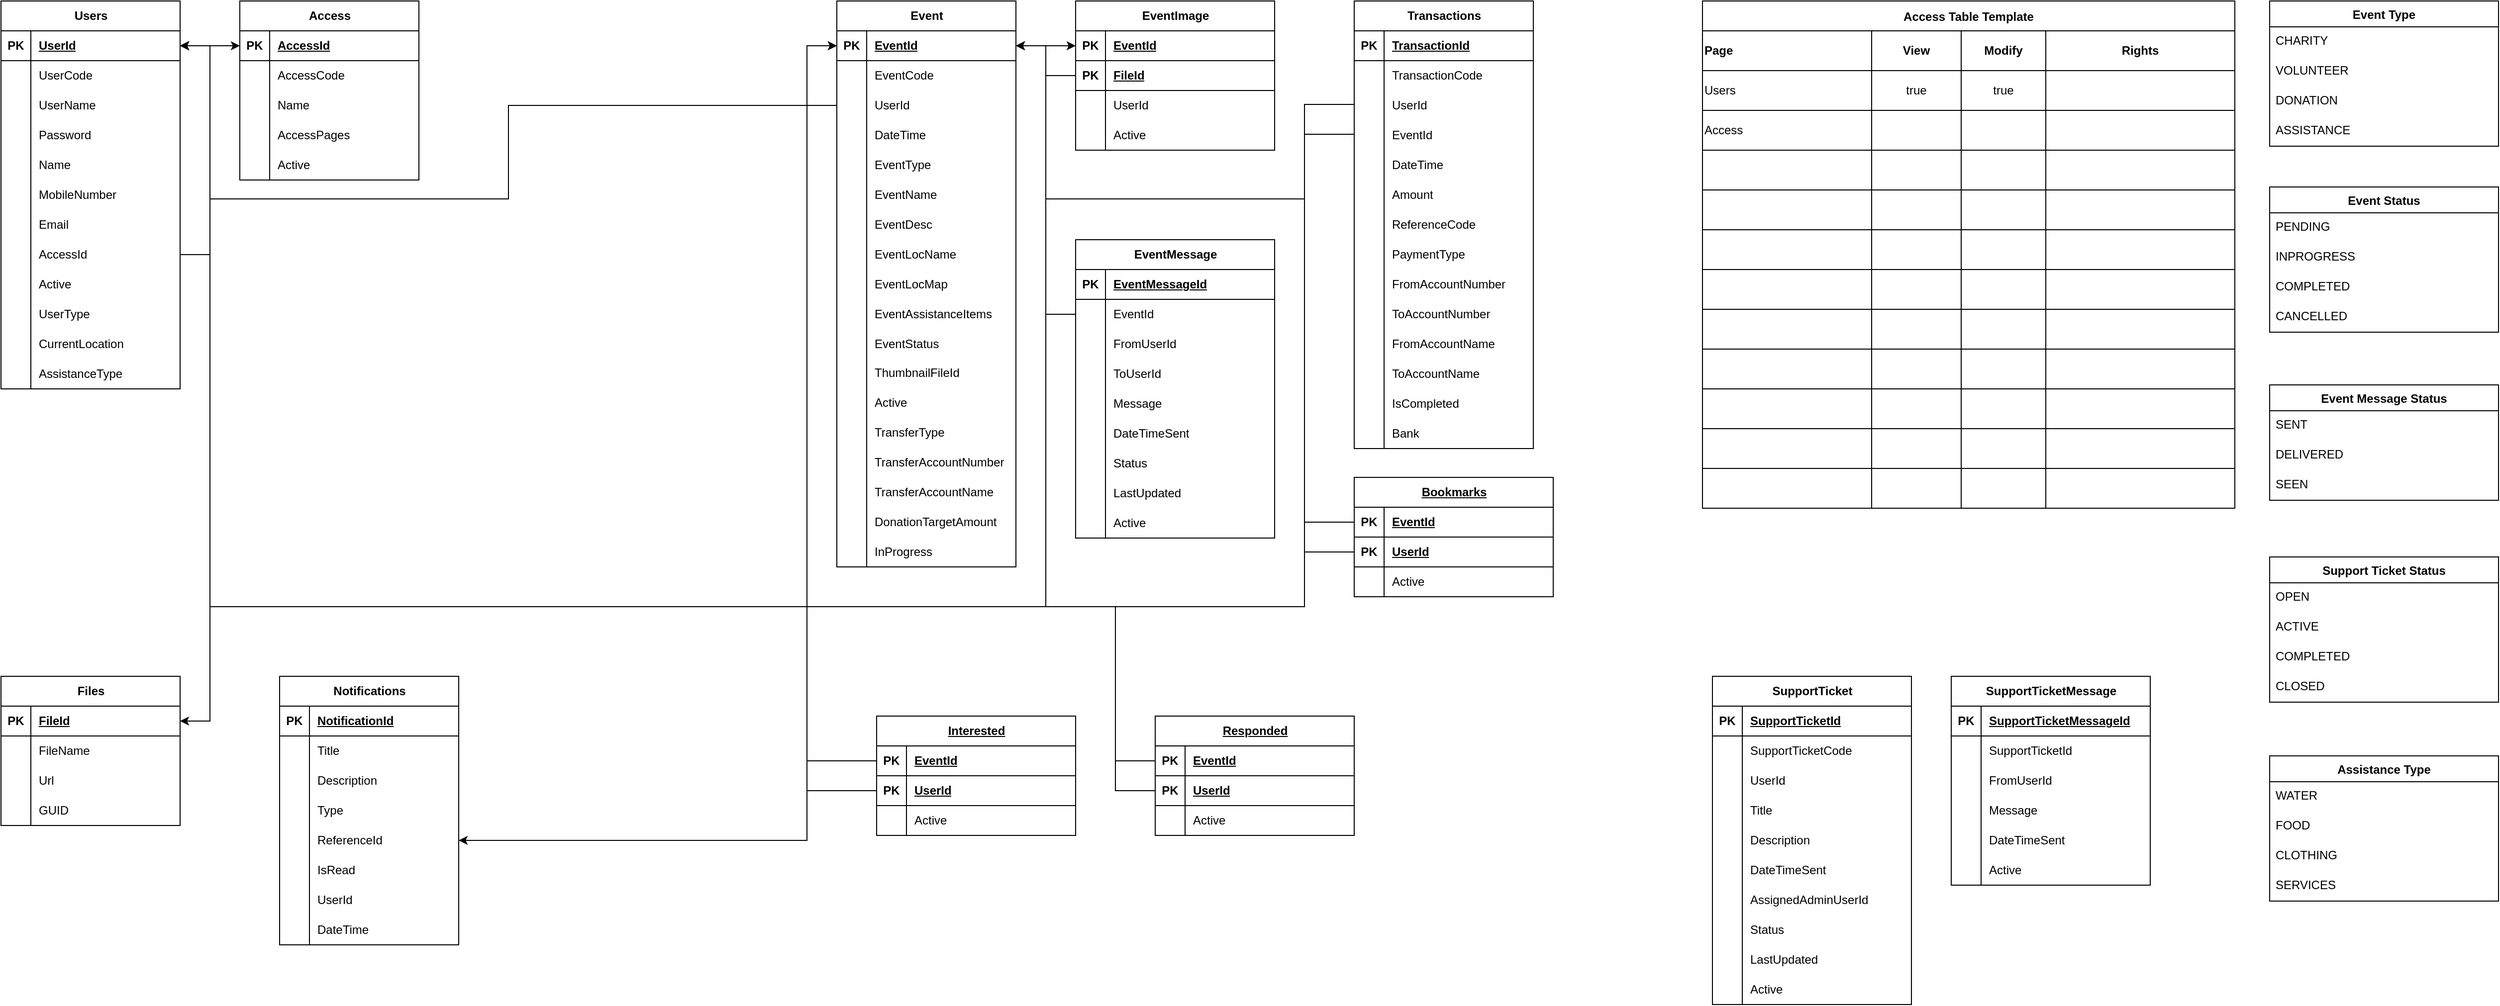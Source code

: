 <mxfile version="24.6.4" type="device">
  <diagram name="Page-1" id="VXeuxmy8tqWKkmLIqRSl">
    <mxGraphModel dx="1434" dy="790" grid="1" gridSize="10" guides="1" tooltips="1" connect="1" arrows="1" fold="1" page="1" pageScale="1" pageWidth="850" pageHeight="1100" math="0" shadow="0">
      <root>
        <mxCell id="0" />
        <mxCell id="1" parent="0" />
        <mxCell id="eA1IGAIoiXz5d1AhTtTI-94" value="Access" style="shape=table;startSize=30;container=1;collapsible=1;childLayout=tableLayout;fixedRows=1;rowLines=0;fontStyle=1;align=center;resizeLast=1;html=1;" parent="1" vertex="1">
          <mxGeometry x="280" y="41" width="180" height="180" as="geometry" />
        </mxCell>
        <mxCell id="eA1IGAIoiXz5d1AhTtTI-95" value="" style="shape=tableRow;horizontal=0;startSize=0;swimlaneHead=0;swimlaneBody=0;fillColor=none;collapsible=0;dropTarget=0;points=[[0,0.5],[1,0.5]];portConstraint=eastwest;top=0;left=0;right=0;bottom=1;" parent="eA1IGAIoiXz5d1AhTtTI-94" vertex="1">
          <mxGeometry y="30" width="180" height="30" as="geometry" />
        </mxCell>
        <mxCell id="eA1IGAIoiXz5d1AhTtTI-96" value="PK" style="shape=partialRectangle;connectable=0;fillColor=none;top=0;left=0;bottom=0;right=0;fontStyle=1;overflow=hidden;whiteSpace=wrap;html=1;" parent="eA1IGAIoiXz5d1AhTtTI-95" vertex="1">
          <mxGeometry width="30" height="30" as="geometry">
            <mxRectangle width="30" height="30" as="alternateBounds" />
          </mxGeometry>
        </mxCell>
        <mxCell id="eA1IGAIoiXz5d1AhTtTI-97" value="AccessId" style="shape=partialRectangle;connectable=0;fillColor=none;top=0;left=0;bottom=0;right=0;align=left;spacingLeft=6;fontStyle=5;overflow=hidden;whiteSpace=wrap;html=1;" parent="eA1IGAIoiXz5d1AhTtTI-95" vertex="1">
          <mxGeometry x="30" width="150" height="30" as="geometry">
            <mxRectangle width="150" height="30" as="alternateBounds" />
          </mxGeometry>
        </mxCell>
        <mxCell id="9IErCFEsv5coIT-tVn8n-11" style="shape=tableRow;horizontal=0;startSize=0;swimlaneHead=0;swimlaneBody=0;fillColor=none;collapsible=0;dropTarget=0;points=[[0,0.5],[1,0.5]];portConstraint=eastwest;top=0;left=0;right=0;bottom=0;" parent="eA1IGAIoiXz5d1AhTtTI-94" vertex="1">
          <mxGeometry y="60" width="180" height="30" as="geometry" />
        </mxCell>
        <mxCell id="9IErCFEsv5coIT-tVn8n-12" style="shape=partialRectangle;connectable=0;fillColor=none;top=0;left=0;bottom=0;right=0;editable=1;overflow=hidden;whiteSpace=wrap;html=1;" parent="9IErCFEsv5coIT-tVn8n-11" vertex="1">
          <mxGeometry width="30" height="30" as="geometry">
            <mxRectangle width="30" height="30" as="alternateBounds" />
          </mxGeometry>
        </mxCell>
        <mxCell id="9IErCFEsv5coIT-tVn8n-13" value="AccessCode" style="shape=partialRectangle;connectable=0;fillColor=none;top=0;left=0;bottom=0;right=0;align=left;spacingLeft=6;overflow=hidden;whiteSpace=wrap;html=1;" parent="9IErCFEsv5coIT-tVn8n-11" vertex="1">
          <mxGeometry x="30" width="150" height="30" as="geometry">
            <mxRectangle width="150" height="30" as="alternateBounds" />
          </mxGeometry>
        </mxCell>
        <mxCell id="cKDo-uzJNxfXPd-QFL6t-7" style="shape=tableRow;horizontal=0;startSize=0;swimlaneHead=0;swimlaneBody=0;fillColor=none;collapsible=0;dropTarget=0;points=[[0,0.5],[1,0.5]];portConstraint=eastwest;top=0;left=0;right=0;bottom=0;" parent="eA1IGAIoiXz5d1AhTtTI-94" vertex="1">
          <mxGeometry y="90" width="180" height="30" as="geometry" />
        </mxCell>
        <mxCell id="cKDo-uzJNxfXPd-QFL6t-8" style="shape=partialRectangle;connectable=0;fillColor=none;top=0;left=0;bottom=0;right=0;editable=1;overflow=hidden;whiteSpace=wrap;html=1;" parent="cKDo-uzJNxfXPd-QFL6t-7" vertex="1">
          <mxGeometry width="30" height="30" as="geometry">
            <mxRectangle width="30" height="30" as="alternateBounds" />
          </mxGeometry>
        </mxCell>
        <mxCell id="cKDo-uzJNxfXPd-QFL6t-9" value="Name" style="shape=partialRectangle;connectable=0;fillColor=none;top=0;left=0;bottom=0;right=0;align=left;spacingLeft=6;overflow=hidden;whiteSpace=wrap;html=1;" parent="cKDo-uzJNxfXPd-QFL6t-7" vertex="1">
          <mxGeometry x="30" width="150" height="30" as="geometry">
            <mxRectangle width="150" height="30" as="alternateBounds" />
          </mxGeometry>
        </mxCell>
        <mxCell id="eA1IGAIoiXz5d1AhTtTI-98" style="shape=tableRow;horizontal=0;startSize=0;swimlaneHead=0;swimlaneBody=0;fillColor=none;collapsible=0;dropTarget=0;points=[[0,0.5],[1,0.5]];portConstraint=eastwest;top=0;left=0;right=0;bottom=0;" parent="eA1IGAIoiXz5d1AhTtTI-94" vertex="1">
          <mxGeometry y="120" width="180" height="30" as="geometry" />
        </mxCell>
        <mxCell id="eA1IGAIoiXz5d1AhTtTI-99" style="shape=partialRectangle;connectable=0;fillColor=none;top=0;left=0;bottom=0;right=0;editable=1;overflow=hidden;whiteSpace=wrap;html=1;" parent="eA1IGAIoiXz5d1AhTtTI-98" vertex="1">
          <mxGeometry width="30" height="30" as="geometry">
            <mxRectangle width="30" height="30" as="alternateBounds" />
          </mxGeometry>
        </mxCell>
        <mxCell id="eA1IGAIoiXz5d1AhTtTI-100" value="AccessPages" style="shape=partialRectangle;connectable=0;fillColor=none;top=0;left=0;bottom=0;right=0;align=left;spacingLeft=6;overflow=hidden;whiteSpace=wrap;html=1;" parent="eA1IGAIoiXz5d1AhTtTI-98" vertex="1">
          <mxGeometry x="30" width="150" height="30" as="geometry">
            <mxRectangle width="150" height="30" as="alternateBounds" />
          </mxGeometry>
        </mxCell>
        <mxCell id="eA1IGAIoiXz5d1AhTtTI-101" value="" style="shape=tableRow;horizontal=0;startSize=0;swimlaneHead=0;swimlaneBody=0;fillColor=none;collapsible=0;dropTarget=0;points=[[0,0.5],[1,0.5]];portConstraint=eastwest;top=0;left=0;right=0;bottom=0;" parent="eA1IGAIoiXz5d1AhTtTI-94" vertex="1">
          <mxGeometry y="150" width="180" height="30" as="geometry" />
        </mxCell>
        <mxCell id="eA1IGAIoiXz5d1AhTtTI-102" value="" style="shape=partialRectangle;connectable=0;fillColor=none;top=0;left=0;bottom=0;right=0;editable=1;overflow=hidden;whiteSpace=wrap;html=1;" parent="eA1IGAIoiXz5d1AhTtTI-101" vertex="1">
          <mxGeometry width="30" height="30" as="geometry">
            <mxRectangle width="30" height="30" as="alternateBounds" />
          </mxGeometry>
        </mxCell>
        <mxCell id="eA1IGAIoiXz5d1AhTtTI-103" value="Active" style="shape=partialRectangle;connectable=0;fillColor=none;top=0;left=0;bottom=0;right=0;align=left;spacingLeft=6;overflow=hidden;whiteSpace=wrap;html=1;" parent="eA1IGAIoiXz5d1AhTtTI-101" vertex="1">
          <mxGeometry x="30" width="150" height="30" as="geometry">
            <mxRectangle width="150" height="30" as="alternateBounds" />
          </mxGeometry>
        </mxCell>
        <mxCell id="i4DhXp3S7ln67zQ-7F9B-112" value="Event Status" style="swimlane;fontStyle=1;childLayout=stackLayout;horizontal=1;startSize=26;horizontalStack=0;resizeParent=1;resizeParentMax=0;resizeLast=0;collapsible=1;marginBottom=0;align=center;fontSize=12;" parent="1" vertex="1">
          <mxGeometry x="2320" y="228" width="230" height="146" as="geometry">
            <mxRectangle x="870" y="40" width="120" height="30" as="alternateBounds" />
          </mxGeometry>
        </mxCell>
        <mxCell id="i4DhXp3S7ln67zQ-7F9B-113" value="PENDING" style="text;strokeColor=none;fillColor=none;spacingLeft=4;spacingRight=4;overflow=hidden;rotatable=0;points=[[0,0.5],[1,0.5]];portConstraint=eastwest;fontSize=12;whiteSpace=wrap;html=1;" parent="i4DhXp3S7ln67zQ-7F9B-112" vertex="1">
          <mxGeometry y="26" width="230" height="30" as="geometry" />
        </mxCell>
        <mxCell id="34nsImdFbcBpCaHiTZNn-72" value="INPROGRESS" style="text;strokeColor=none;fillColor=none;spacingLeft=4;spacingRight=4;overflow=hidden;rotatable=0;points=[[0,0.5],[1,0.5]];portConstraint=eastwest;fontSize=12;whiteSpace=wrap;html=1;" parent="i4DhXp3S7ln67zQ-7F9B-112" vertex="1">
          <mxGeometry y="56" width="230" height="30" as="geometry" />
        </mxCell>
        <mxCell id="i4DhXp3S7ln67zQ-7F9B-114" value="COMPLETED" style="text;strokeColor=none;fillColor=none;spacingLeft=4;spacingRight=4;overflow=hidden;rotatable=0;points=[[0,0.5],[1,0.5]];portConstraint=eastwest;fontSize=12;whiteSpace=wrap;html=1;" parent="i4DhXp3S7ln67zQ-7F9B-112" vertex="1">
          <mxGeometry y="86" width="230" height="30" as="geometry" />
        </mxCell>
        <mxCell id="Br0aEAkz5aLa_FDBQ0Ni-31" value="CANCELLED" style="text;strokeColor=none;fillColor=none;spacingLeft=4;spacingRight=4;overflow=hidden;rotatable=0;points=[[0,0.5],[1,0.5]];portConstraint=eastwest;fontSize=12;whiteSpace=wrap;html=1;" parent="i4DhXp3S7ln67zQ-7F9B-112" vertex="1">
          <mxGeometry y="116" width="230" height="30" as="geometry" />
        </mxCell>
        <mxCell id="_hFciraTjpiRTcJAkIJD-33" value="Access Table Template" style="shape=table;startSize=30;container=1;collapsible=0;childLayout=tableLayout;strokeColor=default;fontSize=12;fontStyle=1" parent="1" vertex="1">
          <mxGeometry x="1750" y="41" width="535" height="510" as="geometry" />
        </mxCell>
        <mxCell id="_hFciraTjpiRTcJAkIJD-34" value="" style="shape=tableRow;horizontal=0;startSize=0;swimlaneHead=0;swimlaneBody=0;strokeColor=inherit;top=0;left=0;bottom=0;right=0;collapsible=0;dropTarget=0;fillColor=none;points=[[0,0.5],[1,0.5]];portConstraint=eastwest;fontSize=16;" parent="_hFciraTjpiRTcJAkIJD-33" vertex="1">
          <mxGeometry y="30" width="535" height="40" as="geometry" />
        </mxCell>
        <mxCell id="_hFciraTjpiRTcJAkIJD-35" value="Page" style="shape=partialRectangle;html=1;whiteSpace=wrap;connectable=0;strokeColor=inherit;overflow=hidden;fillColor=none;top=0;left=0;bottom=0;right=0;pointerEvents=1;fontSize=12;align=left;fontStyle=1" parent="_hFciraTjpiRTcJAkIJD-34" vertex="1">
          <mxGeometry width="170" height="40" as="geometry">
            <mxRectangle width="170" height="40" as="alternateBounds" />
          </mxGeometry>
        </mxCell>
        <mxCell id="_hFciraTjpiRTcJAkIJD-36" value="View" style="shape=partialRectangle;html=1;whiteSpace=wrap;connectable=0;strokeColor=inherit;overflow=hidden;fillColor=none;top=0;left=0;bottom=0;right=0;pointerEvents=1;fontSize=12;fontStyle=1" parent="_hFciraTjpiRTcJAkIJD-34" vertex="1">
          <mxGeometry x="170" width="90" height="40" as="geometry">
            <mxRectangle width="90" height="40" as="alternateBounds" />
          </mxGeometry>
        </mxCell>
        <mxCell id="_hFciraTjpiRTcJAkIJD-128" value="Modify" style="shape=partialRectangle;html=1;whiteSpace=wrap;connectable=0;strokeColor=inherit;overflow=hidden;fillColor=none;top=0;left=0;bottom=0;right=0;pointerEvents=1;fontSize=12;fontStyle=1" parent="_hFciraTjpiRTcJAkIJD-34" vertex="1">
          <mxGeometry x="260" width="85" height="40" as="geometry">
            <mxRectangle width="85" height="40" as="alternateBounds" />
          </mxGeometry>
        </mxCell>
        <mxCell id="_hFciraTjpiRTcJAkIJD-37" value="Rights" style="shape=partialRectangle;html=1;whiteSpace=wrap;connectable=0;strokeColor=inherit;overflow=hidden;fillColor=none;top=0;left=0;bottom=0;right=0;pointerEvents=1;fontSize=12;fontStyle=1" parent="_hFciraTjpiRTcJAkIJD-34" vertex="1">
          <mxGeometry x="345" width="190" height="40" as="geometry">
            <mxRectangle width="190" height="40" as="alternateBounds" />
          </mxGeometry>
        </mxCell>
        <mxCell id="_hFciraTjpiRTcJAkIJD-46" value="" style="shape=tableRow;horizontal=0;startSize=0;swimlaneHead=0;swimlaneBody=0;strokeColor=inherit;top=0;left=0;bottom=0;right=0;collapsible=0;dropTarget=0;fillColor=none;points=[[0,0.5],[1,0.5]];portConstraint=eastwest;fontSize=16;" parent="_hFciraTjpiRTcJAkIJD-33" vertex="1">
          <mxGeometry y="70" width="535" height="40" as="geometry" />
        </mxCell>
        <mxCell id="_hFciraTjpiRTcJAkIJD-47" value="Users" style="shape=partialRectangle;html=1;whiteSpace=wrap;connectable=0;strokeColor=inherit;overflow=hidden;fillColor=none;top=0;left=0;bottom=0;right=0;pointerEvents=1;fontSize=12;align=left;" parent="_hFciraTjpiRTcJAkIJD-46" vertex="1">
          <mxGeometry width="170" height="40" as="geometry">
            <mxRectangle width="170" height="40" as="alternateBounds" />
          </mxGeometry>
        </mxCell>
        <mxCell id="_hFciraTjpiRTcJAkIJD-48" value="true" style="shape=partialRectangle;html=1;whiteSpace=wrap;connectable=0;strokeColor=inherit;overflow=hidden;fillColor=none;top=0;left=0;bottom=0;right=0;pointerEvents=1;fontSize=12;" parent="_hFciraTjpiRTcJAkIJD-46" vertex="1">
          <mxGeometry x="170" width="90" height="40" as="geometry">
            <mxRectangle width="90" height="40" as="alternateBounds" />
          </mxGeometry>
        </mxCell>
        <mxCell id="_hFciraTjpiRTcJAkIJD-129" value="true" style="shape=partialRectangle;html=1;whiteSpace=wrap;connectable=0;strokeColor=inherit;overflow=hidden;fillColor=none;top=0;left=0;bottom=0;right=0;pointerEvents=1;fontSize=12;" parent="_hFciraTjpiRTcJAkIJD-46" vertex="1">
          <mxGeometry x="260" width="85" height="40" as="geometry">
            <mxRectangle width="85" height="40" as="alternateBounds" />
          </mxGeometry>
        </mxCell>
        <mxCell id="_hFciraTjpiRTcJAkIJD-49" value="" style="shape=partialRectangle;html=1;whiteSpace=wrap;connectable=0;strokeColor=inherit;overflow=hidden;fillColor=none;top=0;left=0;bottom=0;right=0;pointerEvents=1;fontSize=12;" parent="_hFciraTjpiRTcJAkIJD-46" vertex="1">
          <mxGeometry x="345" width="190" height="40" as="geometry">
            <mxRectangle width="190" height="40" as="alternateBounds" />
          </mxGeometry>
        </mxCell>
        <mxCell id="_hFciraTjpiRTcJAkIJD-38" value="" style="shape=tableRow;horizontal=0;startSize=0;swimlaneHead=0;swimlaneBody=0;strokeColor=inherit;top=0;left=0;bottom=0;right=0;collapsible=0;dropTarget=0;fillColor=none;points=[[0,0.5],[1,0.5]];portConstraint=eastwest;fontSize=16;" parent="_hFciraTjpiRTcJAkIJD-33" vertex="1">
          <mxGeometry y="110" width="535" height="40" as="geometry" />
        </mxCell>
        <mxCell id="_hFciraTjpiRTcJAkIJD-39" value="Access" style="shape=partialRectangle;html=1;whiteSpace=wrap;connectable=0;strokeColor=inherit;overflow=hidden;fillColor=none;top=0;left=0;bottom=0;right=0;pointerEvents=1;fontSize=12;align=left;" parent="_hFciraTjpiRTcJAkIJD-38" vertex="1">
          <mxGeometry width="170" height="40" as="geometry">
            <mxRectangle width="170" height="40" as="alternateBounds" />
          </mxGeometry>
        </mxCell>
        <mxCell id="_hFciraTjpiRTcJAkIJD-40" value="" style="shape=partialRectangle;html=1;whiteSpace=wrap;connectable=0;strokeColor=inherit;overflow=hidden;fillColor=none;top=0;left=0;bottom=0;right=0;pointerEvents=1;fontSize=12;" parent="_hFciraTjpiRTcJAkIJD-38" vertex="1">
          <mxGeometry x="170" width="90" height="40" as="geometry">
            <mxRectangle width="90" height="40" as="alternateBounds" />
          </mxGeometry>
        </mxCell>
        <mxCell id="_hFciraTjpiRTcJAkIJD-130" value="" style="shape=partialRectangle;html=1;whiteSpace=wrap;connectable=0;strokeColor=inherit;overflow=hidden;fillColor=none;top=0;left=0;bottom=0;right=0;pointerEvents=1;fontSize=12;" parent="_hFciraTjpiRTcJAkIJD-38" vertex="1">
          <mxGeometry x="260" width="85" height="40" as="geometry">
            <mxRectangle width="85" height="40" as="alternateBounds" />
          </mxGeometry>
        </mxCell>
        <mxCell id="_hFciraTjpiRTcJAkIJD-41" value="" style="shape=partialRectangle;html=1;whiteSpace=wrap;connectable=0;strokeColor=inherit;overflow=hidden;fillColor=none;top=0;left=0;bottom=0;right=0;pointerEvents=1;fontSize=12;" parent="_hFciraTjpiRTcJAkIJD-38" vertex="1">
          <mxGeometry x="345" width="190" height="40" as="geometry">
            <mxRectangle width="190" height="40" as="alternateBounds" />
          </mxGeometry>
        </mxCell>
        <mxCell id="_hFciraTjpiRTcJAkIJD-42" value="" style="shape=tableRow;horizontal=0;startSize=0;swimlaneHead=0;swimlaneBody=0;strokeColor=inherit;top=0;left=0;bottom=0;right=0;collapsible=0;dropTarget=0;fillColor=none;points=[[0,0.5],[1,0.5]];portConstraint=eastwest;fontSize=16;" parent="_hFciraTjpiRTcJAkIJD-33" vertex="1">
          <mxGeometry y="150" width="535" height="40" as="geometry" />
        </mxCell>
        <mxCell id="_hFciraTjpiRTcJAkIJD-43" value="" style="shape=partialRectangle;html=1;whiteSpace=wrap;connectable=0;strokeColor=inherit;overflow=hidden;fillColor=none;top=0;left=0;bottom=0;right=0;pointerEvents=1;fontSize=12;align=left;" parent="_hFciraTjpiRTcJAkIJD-42" vertex="1">
          <mxGeometry width="170" height="40" as="geometry">
            <mxRectangle width="170" height="40" as="alternateBounds" />
          </mxGeometry>
        </mxCell>
        <mxCell id="_hFciraTjpiRTcJAkIJD-44" value="" style="shape=partialRectangle;html=1;whiteSpace=wrap;connectable=0;strokeColor=inherit;overflow=hidden;fillColor=none;top=0;left=0;bottom=0;right=0;pointerEvents=1;fontSize=12;" parent="_hFciraTjpiRTcJAkIJD-42" vertex="1">
          <mxGeometry x="170" width="90" height="40" as="geometry">
            <mxRectangle width="90" height="40" as="alternateBounds" />
          </mxGeometry>
        </mxCell>
        <mxCell id="_hFciraTjpiRTcJAkIJD-131" value="" style="shape=partialRectangle;html=1;whiteSpace=wrap;connectable=0;strokeColor=inherit;overflow=hidden;fillColor=none;top=0;left=0;bottom=0;right=0;pointerEvents=1;fontSize=12;" parent="_hFciraTjpiRTcJAkIJD-42" vertex="1">
          <mxGeometry x="260" width="85" height="40" as="geometry">
            <mxRectangle width="85" height="40" as="alternateBounds" />
          </mxGeometry>
        </mxCell>
        <mxCell id="_hFciraTjpiRTcJAkIJD-45" value="" style="shape=partialRectangle;html=1;whiteSpace=wrap;connectable=0;strokeColor=inherit;overflow=hidden;fillColor=none;top=0;left=0;bottom=0;right=0;pointerEvents=1;fontSize=12;" parent="_hFciraTjpiRTcJAkIJD-42" vertex="1">
          <mxGeometry x="345" width="190" height="40" as="geometry">
            <mxRectangle width="190" height="40" as="alternateBounds" />
          </mxGeometry>
        </mxCell>
        <mxCell id="_hFciraTjpiRTcJAkIJD-132" style="shape=tableRow;horizontal=0;startSize=0;swimlaneHead=0;swimlaneBody=0;strokeColor=inherit;top=0;left=0;bottom=0;right=0;collapsible=0;dropTarget=0;fillColor=none;points=[[0,0.5],[1,0.5]];portConstraint=eastwest;fontSize=16;" parent="_hFciraTjpiRTcJAkIJD-33" vertex="1">
          <mxGeometry y="190" width="535" height="40" as="geometry" />
        </mxCell>
        <mxCell id="_hFciraTjpiRTcJAkIJD-133" value="" style="shape=partialRectangle;html=1;whiteSpace=wrap;connectable=0;strokeColor=inherit;overflow=hidden;fillColor=none;top=0;left=0;bottom=0;right=0;pointerEvents=1;fontSize=12;align=left;" parent="_hFciraTjpiRTcJAkIJD-132" vertex="1">
          <mxGeometry width="170" height="40" as="geometry">
            <mxRectangle width="170" height="40" as="alternateBounds" />
          </mxGeometry>
        </mxCell>
        <mxCell id="_hFciraTjpiRTcJAkIJD-134" value="" style="shape=partialRectangle;html=1;whiteSpace=wrap;connectable=0;strokeColor=inherit;overflow=hidden;fillColor=none;top=0;left=0;bottom=0;right=0;pointerEvents=1;fontSize=12;" parent="_hFciraTjpiRTcJAkIJD-132" vertex="1">
          <mxGeometry x="170" width="90" height="40" as="geometry">
            <mxRectangle width="90" height="40" as="alternateBounds" />
          </mxGeometry>
        </mxCell>
        <mxCell id="_hFciraTjpiRTcJAkIJD-135" value="" style="shape=partialRectangle;html=1;whiteSpace=wrap;connectable=0;strokeColor=inherit;overflow=hidden;fillColor=none;top=0;left=0;bottom=0;right=0;pointerEvents=1;fontSize=12;" parent="_hFciraTjpiRTcJAkIJD-132" vertex="1">
          <mxGeometry x="260" width="85" height="40" as="geometry">
            <mxRectangle width="85" height="40" as="alternateBounds" />
          </mxGeometry>
        </mxCell>
        <mxCell id="_hFciraTjpiRTcJAkIJD-136" value="" style="shape=partialRectangle;html=1;whiteSpace=wrap;connectable=0;strokeColor=inherit;overflow=hidden;fillColor=none;top=0;left=0;bottom=0;right=0;pointerEvents=1;fontSize=12;" parent="_hFciraTjpiRTcJAkIJD-132" vertex="1">
          <mxGeometry x="345" width="190" height="40" as="geometry">
            <mxRectangle width="190" height="40" as="alternateBounds" />
          </mxGeometry>
        </mxCell>
        <mxCell id="_hFciraTjpiRTcJAkIJD-137" style="shape=tableRow;horizontal=0;startSize=0;swimlaneHead=0;swimlaneBody=0;strokeColor=inherit;top=0;left=0;bottom=0;right=0;collapsible=0;dropTarget=0;fillColor=none;points=[[0,0.5],[1,0.5]];portConstraint=eastwest;fontSize=16;" parent="_hFciraTjpiRTcJAkIJD-33" vertex="1">
          <mxGeometry y="230" width="535" height="40" as="geometry" />
        </mxCell>
        <mxCell id="_hFciraTjpiRTcJAkIJD-138" value="" style="shape=partialRectangle;html=1;whiteSpace=wrap;connectable=0;strokeColor=inherit;overflow=hidden;fillColor=none;top=0;left=0;bottom=0;right=0;pointerEvents=1;fontSize=12;align=left;" parent="_hFciraTjpiRTcJAkIJD-137" vertex="1">
          <mxGeometry width="170" height="40" as="geometry">
            <mxRectangle width="170" height="40" as="alternateBounds" />
          </mxGeometry>
        </mxCell>
        <mxCell id="_hFciraTjpiRTcJAkIJD-139" value="" style="shape=partialRectangle;html=1;whiteSpace=wrap;connectable=0;strokeColor=inherit;overflow=hidden;fillColor=none;top=0;left=0;bottom=0;right=0;pointerEvents=1;fontSize=12;" parent="_hFciraTjpiRTcJAkIJD-137" vertex="1">
          <mxGeometry x="170" width="90" height="40" as="geometry">
            <mxRectangle width="90" height="40" as="alternateBounds" />
          </mxGeometry>
        </mxCell>
        <mxCell id="_hFciraTjpiRTcJAkIJD-140" value="" style="shape=partialRectangle;html=1;whiteSpace=wrap;connectable=0;strokeColor=inherit;overflow=hidden;fillColor=none;top=0;left=0;bottom=0;right=0;pointerEvents=1;fontSize=12;" parent="_hFciraTjpiRTcJAkIJD-137" vertex="1">
          <mxGeometry x="260" width="85" height="40" as="geometry">
            <mxRectangle width="85" height="40" as="alternateBounds" />
          </mxGeometry>
        </mxCell>
        <mxCell id="_hFciraTjpiRTcJAkIJD-141" value="" style="shape=partialRectangle;html=1;whiteSpace=wrap;connectable=0;strokeColor=inherit;overflow=hidden;fillColor=none;top=0;left=0;bottom=0;right=0;pointerEvents=1;fontSize=12;" parent="_hFciraTjpiRTcJAkIJD-137" vertex="1">
          <mxGeometry x="345" width="190" height="40" as="geometry">
            <mxRectangle width="190" height="40" as="alternateBounds" />
          </mxGeometry>
        </mxCell>
        <mxCell id="_hFciraTjpiRTcJAkIJD-142" style="shape=tableRow;horizontal=0;startSize=0;swimlaneHead=0;swimlaneBody=0;strokeColor=inherit;top=0;left=0;bottom=0;right=0;collapsible=0;dropTarget=0;fillColor=none;points=[[0,0.5],[1,0.5]];portConstraint=eastwest;fontSize=16;" parent="_hFciraTjpiRTcJAkIJD-33" vertex="1">
          <mxGeometry y="270" width="535" height="40" as="geometry" />
        </mxCell>
        <mxCell id="_hFciraTjpiRTcJAkIJD-143" value="" style="shape=partialRectangle;html=1;whiteSpace=wrap;connectable=0;strokeColor=inherit;overflow=hidden;fillColor=none;top=0;left=0;bottom=0;right=0;pointerEvents=1;fontSize=12;align=left;" parent="_hFciraTjpiRTcJAkIJD-142" vertex="1">
          <mxGeometry width="170" height="40" as="geometry">
            <mxRectangle width="170" height="40" as="alternateBounds" />
          </mxGeometry>
        </mxCell>
        <mxCell id="_hFciraTjpiRTcJAkIJD-144" value="" style="shape=partialRectangle;html=1;whiteSpace=wrap;connectable=0;strokeColor=inherit;overflow=hidden;fillColor=none;top=0;left=0;bottom=0;right=0;pointerEvents=1;fontSize=12;" parent="_hFciraTjpiRTcJAkIJD-142" vertex="1">
          <mxGeometry x="170" width="90" height="40" as="geometry">
            <mxRectangle width="90" height="40" as="alternateBounds" />
          </mxGeometry>
        </mxCell>
        <mxCell id="_hFciraTjpiRTcJAkIJD-145" value="" style="shape=partialRectangle;html=1;whiteSpace=wrap;connectable=0;strokeColor=inherit;overflow=hidden;fillColor=none;top=0;left=0;bottom=0;right=0;pointerEvents=1;fontSize=12;" parent="_hFciraTjpiRTcJAkIJD-142" vertex="1">
          <mxGeometry x="260" width="85" height="40" as="geometry">
            <mxRectangle width="85" height="40" as="alternateBounds" />
          </mxGeometry>
        </mxCell>
        <mxCell id="_hFciraTjpiRTcJAkIJD-146" value="" style="shape=partialRectangle;html=1;whiteSpace=wrap;connectable=0;strokeColor=inherit;overflow=hidden;fillColor=none;top=0;left=0;bottom=0;right=0;pointerEvents=1;fontSize=12;" parent="_hFciraTjpiRTcJAkIJD-142" vertex="1">
          <mxGeometry x="345" width="190" height="40" as="geometry">
            <mxRectangle width="190" height="40" as="alternateBounds" />
          </mxGeometry>
        </mxCell>
        <mxCell id="Br0aEAkz5aLa_FDBQ0Ni-5" style="shape=tableRow;horizontal=0;startSize=0;swimlaneHead=0;swimlaneBody=0;strokeColor=inherit;top=0;left=0;bottom=0;right=0;collapsible=0;dropTarget=0;fillColor=none;points=[[0,0.5],[1,0.5]];portConstraint=eastwest;fontSize=16;" parent="_hFciraTjpiRTcJAkIJD-33" vertex="1">
          <mxGeometry y="310" width="535" height="40" as="geometry" />
        </mxCell>
        <mxCell id="Br0aEAkz5aLa_FDBQ0Ni-6" value="" style="shape=partialRectangle;html=1;whiteSpace=wrap;connectable=0;strokeColor=inherit;overflow=hidden;fillColor=none;top=0;left=0;bottom=0;right=0;pointerEvents=1;fontSize=12;align=left;" parent="Br0aEAkz5aLa_FDBQ0Ni-5" vertex="1">
          <mxGeometry width="170" height="40" as="geometry">
            <mxRectangle width="170" height="40" as="alternateBounds" />
          </mxGeometry>
        </mxCell>
        <mxCell id="Br0aEAkz5aLa_FDBQ0Ni-7" value="" style="shape=partialRectangle;html=1;whiteSpace=wrap;connectable=0;strokeColor=inherit;overflow=hidden;fillColor=none;top=0;left=0;bottom=0;right=0;pointerEvents=1;fontSize=12;" parent="Br0aEAkz5aLa_FDBQ0Ni-5" vertex="1">
          <mxGeometry x="170" width="90" height="40" as="geometry">
            <mxRectangle width="90" height="40" as="alternateBounds" />
          </mxGeometry>
        </mxCell>
        <mxCell id="Br0aEAkz5aLa_FDBQ0Ni-8" value="" style="shape=partialRectangle;html=1;whiteSpace=wrap;connectable=0;strokeColor=inherit;overflow=hidden;fillColor=none;top=0;left=0;bottom=0;right=0;pointerEvents=1;fontSize=12;" parent="Br0aEAkz5aLa_FDBQ0Ni-5" vertex="1">
          <mxGeometry x="260" width="85" height="40" as="geometry">
            <mxRectangle width="85" height="40" as="alternateBounds" />
          </mxGeometry>
        </mxCell>
        <mxCell id="Br0aEAkz5aLa_FDBQ0Ni-9" style="shape=partialRectangle;html=1;whiteSpace=wrap;connectable=0;strokeColor=inherit;overflow=hidden;fillColor=none;top=0;left=0;bottom=0;right=0;pointerEvents=1;fontSize=12;" parent="Br0aEAkz5aLa_FDBQ0Ni-5" vertex="1">
          <mxGeometry x="345" width="190" height="40" as="geometry">
            <mxRectangle width="190" height="40" as="alternateBounds" />
          </mxGeometry>
        </mxCell>
        <mxCell id="Br0aEAkz5aLa_FDBQ0Ni-10" style="shape=tableRow;horizontal=0;startSize=0;swimlaneHead=0;swimlaneBody=0;strokeColor=inherit;top=0;left=0;bottom=0;right=0;collapsible=0;dropTarget=0;fillColor=none;points=[[0,0.5],[1,0.5]];portConstraint=eastwest;fontSize=16;" parent="_hFciraTjpiRTcJAkIJD-33" vertex="1">
          <mxGeometry y="350" width="535" height="40" as="geometry" />
        </mxCell>
        <mxCell id="Br0aEAkz5aLa_FDBQ0Ni-11" value="" style="shape=partialRectangle;html=1;whiteSpace=wrap;connectable=0;strokeColor=inherit;overflow=hidden;fillColor=none;top=0;left=0;bottom=0;right=0;pointerEvents=1;fontSize=12;align=left;" parent="Br0aEAkz5aLa_FDBQ0Ni-10" vertex="1">
          <mxGeometry width="170" height="40" as="geometry">
            <mxRectangle width="170" height="40" as="alternateBounds" />
          </mxGeometry>
        </mxCell>
        <mxCell id="Br0aEAkz5aLa_FDBQ0Ni-12" value="" style="shape=partialRectangle;html=1;whiteSpace=wrap;connectable=0;strokeColor=inherit;overflow=hidden;fillColor=none;top=0;left=0;bottom=0;right=0;pointerEvents=1;fontSize=12;" parent="Br0aEAkz5aLa_FDBQ0Ni-10" vertex="1">
          <mxGeometry x="170" width="90" height="40" as="geometry">
            <mxRectangle width="90" height="40" as="alternateBounds" />
          </mxGeometry>
        </mxCell>
        <mxCell id="Br0aEAkz5aLa_FDBQ0Ni-13" value="" style="shape=partialRectangle;html=1;whiteSpace=wrap;connectable=0;strokeColor=inherit;overflow=hidden;fillColor=none;top=0;left=0;bottom=0;right=0;pointerEvents=1;fontSize=12;" parent="Br0aEAkz5aLa_FDBQ0Ni-10" vertex="1">
          <mxGeometry x="260" width="85" height="40" as="geometry">
            <mxRectangle width="85" height="40" as="alternateBounds" />
          </mxGeometry>
        </mxCell>
        <mxCell id="Br0aEAkz5aLa_FDBQ0Ni-14" style="shape=partialRectangle;html=1;whiteSpace=wrap;connectable=0;strokeColor=inherit;overflow=hidden;fillColor=none;top=0;left=0;bottom=0;right=0;pointerEvents=1;fontSize=12;" parent="Br0aEAkz5aLa_FDBQ0Ni-10" vertex="1">
          <mxGeometry x="345" width="190" height="40" as="geometry">
            <mxRectangle width="190" height="40" as="alternateBounds" />
          </mxGeometry>
        </mxCell>
        <mxCell id="Br0aEAkz5aLa_FDBQ0Ni-15" style="shape=tableRow;horizontal=0;startSize=0;swimlaneHead=0;swimlaneBody=0;strokeColor=inherit;top=0;left=0;bottom=0;right=0;collapsible=0;dropTarget=0;fillColor=none;points=[[0,0.5],[1,0.5]];portConstraint=eastwest;fontSize=16;" parent="_hFciraTjpiRTcJAkIJD-33" vertex="1">
          <mxGeometry y="390" width="535" height="40" as="geometry" />
        </mxCell>
        <mxCell id="Br0aEAkz5aLa_FDBQ0Ni-16" value="" style="shape=partialRectangle;html=1;whiteSpace=wrap;connectable=0;strokeColor=inherit;overflow=hidden;fillColor=none;top=0;left=0;bottom=0;right=0;pointerEvents=1;fontSize=12;align=left;" parent="Br0aEAkz5aLa_FDBQ0Ni-15" vertex="1">
          <mxGeometry width="170" height="40" as="geometry">
            <mxRectangle width="170" height="40" as="alternateBounds" />
          </mxGeometry>
        </mxCell>
        <mxCell id="Br0aEAkz5aLa_FDBQ0Ni-17" value="" style="shape=partialRectangle;html=1;whiteSpace=wrap;connectable=0;strokeColor=inherit;overflow=hidden;fillColor=none;top=0;left=0;bottom=0;right=0;pointerEvents=1;fontSize=12;" parent="Br0aEAkz5aLa_FDBQ0Ni-15" vertex="1">
          <mxGeometry x="170" width="90" height="40" as="geometry">
            <mxRectangle width="90" height="40" as="alternateBounds" />
          </mxGeometry>
        </mxCell>
        <mxCell id="Br0aEAkz5aLa_FDBQ0Ni-18" value="" style="shape=partialRectangle;html=1;whiteSpace=wrap;connectable=0;strokeColor=inherit;overflow=hidden;fillColor=none;top=0;left=0;bottom=0;right=0;pointerEvents=1;fontSize=12;" parent="Br0aEAkz5aLa_FDBQ0Ni-15" vertex="1">
          <mxGeometry x="260" width="85" height="40" as="geometry">
            <mxRectangle width="85" height="40" as="alternateBounds" />
          </mxGeometry>
        </mxCell>
        <mxCell id="Br0aEAkz5aLa_FDBQ0Ni-19" style="shape=partialRectangle;html=1;whiteSpace=wrap;connectable=0;strokeColor=inherit;overflow=hidden;fillColor=none;top=0;left=0;bottom=0;right=0;pointerEvents=1;fontSize=12;" parent="Br0aEAkz5aLa_FDBQ0Ni-15" vertex="1">
          <mxGeometry x="345" width="190" height="40" as="geometry">
            <mxRectangle width="190" height="40" as="alternateBounds" />
          </mxGeometry>
        </mxCell>
        <mxCell id="Br0aEAkz5aLa_FDBQ0Ni-25" style="shape=tableRow;horizontal=0;startSize=0;swimlaneHead=0;swimlaneBody=0;strokeColor=inherit;top=0;left=0;bottom=0;right=0;collapsible=0;dropTarget=0;fillColor=none;points=[[0,0.5],[1,0.5]];portConstraint=eastwest;fontSize=16;" parent="_hFciraTjpiRTcJAkIJD-33" vertex="1">
          <mxGeometry y="430" width="535" height="40" as="geometry" />
        </mxCell>
        <mxCell id="Br0aEAkz5aLa_FDBQ0Ni-26" value="" style="shape=partialRectangle;html=1;whiteSpace=wrap;connectable=0;strokeColor=inherit;overflow=hidden;fillColor=none;top=0;left=0;bottom=0;right=0;pointerEvents=1;fontSize=12;align=left;" parent="Br0aEAkz5aLa_FDBQ0Ni-25" vertex="1">
          <mxGeometry width="170" height="40" as="geometry">
            <mxRectangle width="170" height="40" as="alternateBounds" />
          </mxGeometry>
        </mxCell>
        <mxCell id="Br0aEAkz5aLa_FDBQ0Ni-27" value="" style="shape=partialRectangle;html=1;whiteSpace=wrap;connectable=0;strokeColor=inherit;overflow=hidden;fillColor=none;top=0;left=0;bottom=0;right=0;pointerEvents=1;fontSize=12;" parent="Br0aEAkz5aLa_FDBQ0Ni-25" vertex="1">
          <mxGeometry x="170" width="90" height="40" as="geometry">
            <mxRectangle width="90" height="40" as="alternateBounds" />
          </mxGeometry>
        </mxCell>
        <mxCell id="Br0aEAkz5aLa_FDBQ0Ni-28" value="" style="shape=partialRectangle;html=1;whiteSpace=wrap;connectable=0;strokeColor=inherit;overflow=hidden;fillColor=none;top=0;left=0;bottom=0;right=0;pointerEvents=1;fontSize=12;" parent="Br0aEAkz5aLa_FDBQ0Ni-25" vertex="1">
          <mxGeometry x="260" width="85" height="40" as="geometry">
            <mxRectangle width="85" height="40" as="alternateBounds" />
          </mxGeometry>
        </mxCell>
        <mxCell id="Br0aEAkz5aLa_FDBQ0Ni-29" style="shape=partialRectangle;html=1;whiteSpace=wrap;connectable=0;strokeColor=inherit;overflow=hidden;fillColor=none;top=0;left=0;bottom=0;right=0;pointerEvents=1;fontSize=12;" parent="Br0aEAkz5aLa_FDBQ0Ni-25" vertex="1">
          <mxGeometry x="345" width="190" height="40" as="geometry">
            <mxRectangle width="190" height="40" as="alternateBounds" />
          </mxGeometry>
        </mxCell>
        <mxCell id="Br0aEAkz5aLa_FDBQ0Ni-20" style="shape=tableRow;horizontal=0;startSize=0;swimlaneHead=0;swimlaneBody=0;strokeColor=inherit;top=0;left=0;bottom=0;right=0;collapsible=0;dropTarget=0;fillColor=none;points=[[0,0.5],[1,0.5]];portConstraint=eastwest;fontSize=16;" parent="_hFciraTjpiRTcJAkIJD-33" vertex="1">
          <mxGeometry y="470" width="535" height="40" as="geometry" />
        </mxCell>
        <mxCell id="Br0aEAkz5aLa_FDBQ0Ni-21" value="" style="shape=partialRectangle;html=1;whiteSpace=wrap;connectable=0;strokeColor=inherit;overflow=hidden;fillColor=none;top=0;left=0;bottom=0;right=0;pointerEvents=1;fontSize=12;align=left;" parent="Br0aEAkz5aLa_FDBQ0Ni-20" vertex="1">
          <mxGeometry width="170" height="40" as="geometry">
            <mxRectangle width="170" height="40" as="alternateBounds" />
          </mxGeometry>
        </mxCell>
        <mxCell id="Br0aEAkz5aLa_FDBQ0Ni-22" value="" style="shape=partialRectangle;html=1;whiteSpace=wrap;connectable=0;strokeColor=inherit;overflow=hidden;fillColor=none;top=0;left=0;bottom=0;right=0;pointerEvents=1;fontSize=12;" parent="Br0aEAkz5aLa_FDBQ0Ni-20" vertex="1">
          <mxGeometry x="170" width="90" height="40" as="geometry">
            <mxRectangle width="90" height="40" as="alternateBounds" />
          </mxGeometry>
        </mxCell>
        <mxCell id="Br0aEAkz5aLa_FDBQ0Ni-23" value="" style="shape=partialRectangle;html=1;whiteSpace=wrap;connectable=0;strokeColor=inherit;overflow=hidden;fillColor=none;top=0;left=0;bottom=0;right=0;pointerEvents=1;fontSize=12;" parent="Br0aEAkz5aLa_FDBQ0Ni-20" vertex="1">
          <mxGeometry x="260" width="85" height="40" as="geometry">
            <mxRectangle width="85" height="40" as="alternateBounds" />
          </mxGeometry>
        </mxCell>
        <mxCell id="Br0aEAkz5aLa_FDBQ0Ni-24" style="shape=partialRectangle;html=1;whiteSpace=wrap;connectable=0;strokeColor=inherit;overflow=hidden;fillColor=none;top=0;left=0;bottom=0;right=0;pointerEvents=1;fontSize=12;" parent="Br0aEAkz5aLa_FDBQ0Ni-20" vertex="1">
          <mxGeometry x="345" width="190" height="40" as="geometry">
            <mxRectangle width="190" height="40" as="alternateBounds" />
          </mxGeometry>
        </mxCell>
        <mxCell id="7YiZO-S7RMK0_tLUWBAe-20" value="Event" style="shape=table;startSize=30;container=1;collapsible=1;childLayout=tableLayout;fixedRows=1;rowLines=0;fontStyle=1;align=center;resizeLast=1;html=1;" parent="1" vertex="1">
          <mxGeometry x="880" y="41" width="180" height="569" as="geometry" />
        </mxCell>
        <mxCell id="7YiZO-S7RMK0_tLUWBAe-21" value="" style="shape=tableRow;horizontal=0;startSize=0;swimlaneHead=0;swimlaneBody=0;fillColor=none;collapsible=0;dropTarget=0;points=[[0,0.5],[1,0.5]];portConstraint=eastwest;top=0;left=0;right=0;bottom=1;" parent="7YiZO-S7RMK0_tLUWBAe-20" vertex="1">
          <mxGeometry y="30" width="180" height="30" as="geometry" />
        </mxCell>
        <mxCell id="7YiZO-S7RMK0_tLUWBAe-22" value="PK" style="shape=partialRectangle;connectable=0;fillColor=none;top=0;left=0;bottom=0;right=0;fontStyle=1;overflow=hidden;whiteSpace=wrap;html=1;" parent="7YiZO-S7RMK0_tLUWBAe-21" vertex="1">
          <mxGeometry width="30" height="30" as="geometry">
            <mxRectangle width="30" height="30" as="alternateBounds" />
          </mxGeometry>
        </mxCell>
        <mxCell id="7YiZO-S7RMK0_tLUWBAe-23" value="&lt;span style=&quot;text-align: center; text-wrap: nowrap;&quot;&gt;EventId&lt;/span&gt;" style="shape=partialRectangle;connectable=0;fillColor=none;top=0;left=0;bottom=0;right=0;align=left;spacingLeft=6;fontStyle=5;overflow=hidden;whiteSpace=wrap;html=1;" parent="7YiZO-S7RMK0_tLUWBAe-21" vertex="1">
          <mxGeometry x="30" width="150" height="30" as="geometry">
            <mxRectangle width="150" height="30" as="alternateBounds" />
          </mxGeometry>
        </mxCell>
        <mxCell id="7YiZO-S7RMK0_tLUWBAe-24" style="shape=tableRow;horizontal=0;startSize=0;swimlaneHead=0;swimlaneBody=0;fillColor=none;collapsible=0;dropTarget=0;points=[[0,0.5],[1,0.5]];portConstraint=eastwest;top=0;left=0;right=0;bottom=0;" parent="7YiZO-S7RMK0_tLUWBAe-20" vertex="1">
          <mxGeometry y="60" width="180" height="30" as="geometry" />
        </mxCell>
        <mxCell id="7YiZO-S7RMK0_tLUWBAe-25" style="shape=partialRectangle;connectable=0;fillColor=none;top=0;left=0;bottom=0;right=0;editable=1;overflow=hidden;whiteSpace=wrap;html=1;" parent="7YiZO-S7RMK0_tLUWBAe-24" vertex="1">
          <mxGeometry width="30" height="30" as="geometry">
            <mxRectangle width="30" height="30" as="alternateBounds" />
          </mxGeometry>
        </mxCell>
        <mxCell id="7YiZO-S7RMK0_tLUWBAe-26" value="EventCode" style="shape=partialRectangle;connectable=0;fillColor=none;top=0;left=0;bottom=0;right=0;align=left;spacingLeft=6;overflow=hidden;whiteSpace=wrap;html=1;" parent="7YiZO-S7RMK0_tLUWBAe-24" vertex="1">
          <mxGeometry x="30" width="150" height="30" as="geometry">
            <mxRectangle width="150" height="30" as="alternateBounds" />
          </mxGeometry>
        </mxCell>
        <mxCell id="7YiZO-S7RMK0_tLUWBAe-27" style="shape=tableRow;horizontal=0;startSize=0;swimlaneHead=0;swimlaneBody=0;fillColor=none;collapsible=0;dropTarget=0;points=[[0,0.5],[1,0.5]];portConstraint=eastwest;top=0;left=0;right=0;bottom=0;" parent="7YiZO-S7RMK0_tLUWBAe-20" vertex="1">
          <mxGeometry y="90" width="180" height="30" as="geometry" />
        </mxCell>
        <mxCell id="7YiZO-S7RMK0_tLUWBAe-28" style="shape=partialRectangle;connectable=0;fillColor=none;top=0;left=0;bottom=0;right=0;editable=1;overflow=hidden;whiteSpace=wrap;html=1;" parent="7YiZO-S7RMK0_tLUWBAe-27" vertex="1">
          <mxGeometry width="30" height="30" as="geometry">
            <mxRectangle width="30" height="30" as="alternateBounds" />
          </mxGeometry>
        </mxCell>
        <mxCell id="7YiZO-S7RMK0_tLUWBAe-29" value="UserId" style="shape=partialRectangle;connectable=0;fillColor=none;top=0;left=0;bottom=0;right=0;align=left;spacingLeft=6;overflow=hidden;whiteSpace=wrap;html=1;" parent="7YiZO-S7RMK0_tLUWBAe-27" vertex="1">
          <mxGeometry x="30" width="150" height="30" as="geometry">
            <mxRectangle width="150" height="30" as="alternateBounds" />
          </mxGeometry>
        </mxCell>
        <mxCell id="7YiZO-S7RMK0_tLUWBAe-42" style="shape=tableRow;horizontal=0;startSize=0;swimlaneHead=0;swimlaneBody=0;fillColor=none;collapsible=0;dropTarget=0;points=[[0,0.5],[1,0.5]];portConstraint=eastwest;top=0;left=0;right=0;bottom=0;" parent="7YiZO-S7RMK0_tLUWBAe-20" vertex="1">
          <mxGeometry y="120" width="180" height="30" as="geometry" />
        </mxCell>
        <mxCell id="7YiZO-S7RMK0_tLUWBAe-43" style="shape=partialRectangle;connectable=0;fillColor=none;top=0;left=0;bottom=0;right=0;editable=1;overflow=hidden;whiteSpace=wrap;html=1;" parent="7YiZO-S7RMK0_tLUWBAe-42" vertex="1">
          <mxGeometry width="30" height="30" as="geometry">
            <mxRectangle width="30" height="30" as="alternateBounds" />
          </mxGeometry>
        </mxCell>
        <mxCell id="7YiZO-S7RMK0_tLUWBAe-44" value="DateTime" style="shape=partialRectangle;connectable=0;fillColor=none;top=0;left=0;bottom=0;right=0;align=left;spacingLeft=6;overflow=hidden;whiteSpace=wrap;html=1;" parent="7YiZO-S7RMK0_tLUWBAe-42" vertex="1">
          <mxGeometry x="30" width="150" height="30" as="geometry">
            <mxRectangle width="150" height="30" as="alternateBounds" />
          </mxGeometry>
        </mxCell>
        <mxCell id="7YiZO-S7RMK0_tLUWBAe-30" style="shape=tableRow;horizontal=0;startSize=0;swimlaneHead=0;swimlaneBody=0;fillColor=none;collapsible=0;dropTarget=0;points=[[0,0.5],[1,0.5]];portConstraint=eastwest;top=0;left=0;right=0;bottom=0;" parent="7YiZO-S7RMK0_tLUWBAe-20" vertex="1">
          <mxGeometry y="150" width="180" height="30" as="geometry" />
        </mxCell>
        <mxCell id="7YiZO-S7RMK0_tLUWBAe-31" style="shape=partialRectangle;connectable=0;fillColor=none;top=0;left=0;bottom=0;right=0;editable=1;overflow=hidden;whiteSpace=wrap;html=1;" parent="7YiZO-S7RMK0_tLUWBAe-30" vertex="1">
          <mxGeometry width="30" height="30" as="geometry">
            <mxRectangle width="30" height="30" as="alternateBounds" />
          </mxGeometry>
        </mxCell>
        <mxCell id="7YiZO-S7RMK0_tLUWBAe-32" value="EventType" style="shape=partialRectangle;connectable=0;fillColor=none;top=0;left=0;bottom=0;right=0;align=left;spacingLeft=6;overflow=hidden;whiteSpace=wrap;html=1;" parent="7YiZO-S7RMK0_tLUWBAe-30" vertex="1">
          <mxGeometry x="30" width="150" height="30" as="geometry">
            <mxRectangle width="150" height="30" as="alternateBounds" />
          </mxGeometry>
        </mxCell>
        <mxCell id="34nsImdFbcBpCaHiTZNn-42" style="shape=tableRow;horizontal=0;startSize=0;swimlaneHead=0;swimlaneBody=0;fillColor=none;collapsible=0;dropTarget=0;points=[[0,0.5],[1,0.5]];portConstraint=eastwest;top=0;left=0;right=0;bottom=0;" parent="7YiZO-S7RMK0_tLUWBAe-20" vertex="1">
          <mxGeometry y="180" width="180" height="30" as="geometry" />
        </mxCell>
        <mxCell id="34nsImdFbcBpCaHiTZNn-43" style="shape=partialRectangle;connectable=0;fillColor=none;top=0;left=0;bottom=0;right=0;editable=1;overflow=hidden;whiteSpace=wrap;html=1;" parent="34nsImdFbcBpCaHiTZNn-42" vertex="1">
          <mxGeometry width="30" height="30" as="geometry">
            <mxRectangle width="30" height="30" as="alternateBounds" />
          </mxGeometry>
        </mxCell>
        <mxCell id="34nsImdFbcBpCaHiTZNn-44" value="EventName" style="shape=partialRectangle;connectable=0;fillColor=none;top=0;left=0;bottom=0;right=0;align=left;spacingLeft=6;overflow=hidden;whiteSpace=wrap;html=1;" parent="34nsImdFbcBpCaHiTZNn-42" vertex="1">
          <mxGeometry x="30" width="150" height="30" as="geometry">
            <mxRectangle width="150" height="30" as="alternateBounds" />
          </mxGeometry>
        </mxCell>
        <mxCell id="ZN6u_tU6sYHpt1DX3lJx-10" style="shape=tableRow;horizontal=0;startSize=0;swimlaneHead=0;swimlaneBody=0;fillColor=none;collapsible=0;dropTarget=0;points=[[0,0.5],[1,0.5]];portConstraint=eastwest;top=0;left=0;right=0;bottom=0;" parent="7YiZO-S7RMK0_tLUWBAe-20" vertex="1">
          <mxGeometry y="210" width="180" height="30" as="geometry" />
        </mxCell>
        <mxCell id="ZN6u_tU6sYHpt1DX3lJx-11" style="shape=partialRectangle;connectable=0;fillColor=none;top=0;left=0;bottom=0;right=0;editable=1;overflow=hidden;whiteSpace=wrap;html=1;" parent="ZN6u_tU6sYHpt1DX3lJx-10" vertex="1">
          <mxGeometry width="30" height="30" as="geometry">
            <mxRectangle width="30" height="30" as="alternateBounds" />
          </mxGeometry>
        </mxCell>
        <mxCell id="ZN6u_tU6sYHpt1DX3lJx-12" value="EventDesc" style="shape=partialRectangle;connectable=0;fillColor=none;top=0;left=0;bottom=0;right=0;align=left;spacingLeft=6;overflow=hidden;whiteSpace=wrap;html=1;" parent="ZN6u_tU6sYHpt1DX3lJx-10" vertex="1">
          <mxGeometry x="30" width="150" height="30" as="geometry">
            <mxRectangle width="150" height="30" as="alternateBounds" />
          </mxGeometry>
        </mxCell>
        <mxCell id="ZN6u_tU6sYHpt1DX3lJx-7" style="shape=tableRow;horizontal=0;startSize=0;swimlaneHead=0;swimlaneBody=0;fillColor=none;collapsible=0;dropTarget=0;points=[[0,0.5],[1,0.5]];portConstraint=eastwest;top=0;left=0;right=0;bottom=0;" parent="7YiZO-S7RMK0_tLUWBAe-20" vertex="1">
          <mxGeometry y="240" width="180" height="30" as="geometry" />
        </mxCell>
        <mxCell id="ZN6u_tU6sYHpt1DX3lJx-8" style="shape=partialRectangle;connectable=0;fillColor=none;top=0;left=0;bottom=0;right=0;editable=1;overflow=hidden;whiteSpace=wrap;html=1;" parent="ZN6u_tU6sYHpt1DX3lJx-7" vertex="1">
          <mxGeometry width="30" height="30" as="geometry">
            <mxRectangle width="30" height="30" as="alternateBounds" />
          </mxGeometry>
        </mxCell>
        <mxCell id="ZN6u_tU6sYHpt1DX3lJx-9" value="EventLocName" style="shape=partialRectangle;connectable=0;fillColor=none;top=0;left=0;bottom=0;right=0;align=left;spacingLeft=6;overflow=hidden;whiteSpace=wrap;html=1;" parent="ZN6u_tU6sYHpt1DX3lJx-7" vertex="1">
          <mxGeometry x="30" width="150" height="30" as="geometry">
            <mxRectangle width="150" height="30" as="alternateBounds" />
          </mxGeometry>
        </mxCell>
        <mxCell id="ZN6u_tU6sYHpt1DX3lJx-13" style="shape=tableRow;horizontal=0;startSize=0;swimlaneHead=0;swimlaneBody=0;fillColor=none;collapsible=0;dropTarget=0;points=[[0,0.5],[1,0.5]];portConstraint=eastwest;top=0;left=0;right=0;bottom=0;" parent="7YiZO-S7RMK0_tLUWBAe-20" vertex="1">
          <mxGeometry y="270" width="180" height="30" as="geometry" />
        </mxCell>
        <mxCell id="ZN6u_tU6sYHpt1DX3lJx-14" style="shape=partialRectangle;connectable=0;fillColor=none;top=0;left=0;bottom=0;right=0;editable=1;overflow=hidden;whiteSpace=wrap;html=1;" parent="ZN6u_tU6sYHpt1DX3lJx-13" vertex="1">
          <mxGeometry width="30" height="30" as="geometry">
            <mxRectangle width="30" height="30" as="alternateBounds" />
          </mxGeometry>
        </mxCell>
        <mxCell id="ZN6u_tU6sYHpt1DX3lJx-15" value="EventLocMap" style="shape=partialRectangle;connectable=0;fillColor=none;top=0;left=0;bottom=0;right=0;align=left;spacingLeft=6;overflow=hidden;whiteSpace=wrap;html=1;" parent="ZN6u_tU6sYHpt1DX3lJx-13" vertex="1">
          <mxGeometry x="30" width="150" height="30" as="geometry">
            <mxRectangle width="150" height="30" as="alternateBounds" />
          </mxGeometry>
        </mxCell>
        <mxCell id="htL8L26b5V8vbwHkt_ot-203" style="shape=tableRow;horizontal=0;startSize=0;swimlaneHead=0;swimlaneBody=0;fillColor=none;collapsible=0;dropTarget=0;points=[[0,0.5],[1,0.5]];portConstraint=eastwest;top=0;left=0;right=0;bottom=0;" parent="7YiZO-S7RMK0_tLUWBAe-20" vertex="1">
          <mxGeometry y="300" width="180" height="30" as="geometry" />
        </mxCell>
        <mxCell id="htL8L26b5V8vbwHkt_ot-204" style="shape=partialRectangle;connectable=0;fillColor=none;top=0;left=0;bottom=0;right=0;editable=1;overflow=hidden;whiteSpace=wrap;html=1;" parent="htL8L26b5V8vbwHkt_ot-203" vertex="1">
          <mxGeometry width="30" height="30" as="geometry">
            <mxRectangle width="30" height="30" as="alternateBounds" />
          </mxGeometry>
        </mxCell>
        <mxCell id="htL8L26b5V8vbwHkt_ot-205" value="EventAssistanceItems" style="shape=partialRectangle;connectable=0;fillColor=none;top=0;left=0;bottom=0;right=0;align=left;spacingLeft=6;overflow=hidden;whiteSpace=wrap;html=1;" parent="htL8L26b5V8vbwHkt_ot-203" vertex="1">
          <mxGeometry x="30" width="150" height="30" as="geometry">
            <mxRectangle width="150" height="30" as="alternateBounds" />
          </mxGeometry>
        </mxCell>
        <mxCell id="34nsImdFbcBpCaHiTZNn-36" style="shape=tableRow;horizontal=0;startSize=0;swimlaneHead=0;swimlaneBody=0;fillColor=none;collapsible=0;dropTarget=0;points=[[0,0.5],[1,0.5]];portConstraint=eastwest;top=0;left=0;right=0;bottom=0;" parent="7YiZO-S7RMK0_tLUWBAe-20" vertex="1">
          <mxGeometry y="330" width="180" height="29" as="geometry" />
        </mxCell>
        <mxCell id="34nsImdFbcBpCaHiTZNn-37" style="shape=partialRectangle;connectable=0;fillColor=none;top=0;left=0;bottom=0;right=0;editable=1;overflow=hidden;whiteSpace=wrap;html=1;" parent="34nsImdFbcBpCaHiTZNn-36" vertex="1">
          <mxGeometry width="30" height="29" as="geometry">
            <mxRectangle width="30" height="29" as="alternateBounds" />
          </mxGeometry>
        </mxCell>
        <mxCell id="34nsImdFbcBpCaHiTZNn-38" value="EventStatus" style="shape=partialRectangle;connectable=0;fillColor=none;top=0;left=0;bottom=0;right=0;align=left;spacingLeft=6;overflow=hidden;whiteSpace=wrap;html=1;" parent="34nsImdFbcBpCaHiTZNn-36" vertex="1">
          <mxGeometry x="30" width="150" height="29" as="geometry">
            <mxRectangle width="150" height="29" as="alternateBounds" />
          </mxGeometry>
        </mxCell>
        <mxCell id="-JSTc3qfuvDUPHJRJS0T-4" style="shape=tableRow;horizontal=0;startSize=0;swimlaneHead=0;swimlaneBody=0;fillColor=none;collapsible=0;dropTarget=0;points=[[0,0.5],[1,0.5]];portConstraint=eastwest;top=0;left=0;right=0;bottom=0;" parent="7YiZO-S7RMK0_tLUWBAe-20" vertex="1">
          <mxGeometry y="359" width="180" height="30" as="geometry" />
        </mxCell>
        <mxCell id="-JSTc3qfuvDUPHJRJS0T-5" style="shape=partialRectangle;connectable=0;fillColor=none;top=0;left=0;bottom=0;right=0;editable=1;overflow=hidden;whiteSpace=wrap;html=1;" parent="-JSTc3qfuvDUPHJRJS0T-4" vertex="1">
          <mxGeometry width="30" height="30" as="geometry">
            <mxRectangle width="30" height="30" as="alternateBounds" />
          </mxGeometry>
        </mxCell>
        <mxCell id="-JSTc3qfuvDUPHJRJS0T-6" value="ThumbnailFileId" style="shape=partialRectangle;connectable=0;fillColor=none;top=0;left=0;bottom=0;right=0;align=left;spacingLeft=6;overflow=hidden;whiteSpace=wrap;html=1;" parent="-JSTc3qfuvDUPHJRJS0T-4" vertex="1">
          <mxGeometry x="30" width="150" height="30" as="geometry">
            <mxRectangle width="150" height="30" as="alternateBounds" />
          </mxGeometry>
        </mxCell>
        <mxCell id="7YiZO-S7RMK0_tLUWBAe-33" value="" style="shape=tableRow;horizontal=0;startSize=0;swimlaneHead=0;swimlaneBody=0;fillColor=none;collapsible=0;dropTarget=0;points=[[0,0.5],[1,0.5]];portConstraint=eastwest;top=0;left=0;right=0;bottom=0;" parent="7YiZO-S7RMK0_tLUWBAe-20" vertex="1">
          <mxGeometry y="389" width="180" height="30" as="geometry" />
        </mxCell>
        <mxCell id="7YiZO-S7RMK0_tLUWBAe-34" value="" style="shape=partialRectangle;connectable=0;fillColor=none;top=0;left=0;bottom=0;right=0;editable=1;overflow=hidden;whiteSpace=wrap;html=1;" parent="7YiZO-S7RMK0_tLUWBAe-33" vertex="1">
          <mxGeometry width="30" height="30" as="geometry">
            <mxRectangle width="30" height="30" as="alternateBounds" />
          </mxGeometry>
        </mxCell>
        <mxCell id="7YiZO-S7RMK0_tLUWBAe-35" value="Active" style="shape=partialRectangle;connectable=0;fillColor=none;top=0;left=0;bottom=0;right=0;align=left;spacingLeft=6;overflow=hidden;whiteSpace=wrap;html=1;" parent="7YiZO-S7RMK0_tLUWBAe-33" vertex="1">
          <mxGeometry x="30" width="150" height="30" as="geometry">
            <mxRectangle width="150" height="30" as="alternateBounds" />
          </mxGeometry>
        </mxCell>
        <mxCell id="gP5WkaVJPfARVPnYgOla-13" style="shape=tableRow;horizontal=0;startSize=0;swimlaneHead=0;swimlaneBody=0;fillColor=none;collapsible=0;dropTarget=0;points=[[0,0.5],[1,0.5]];portConstraint=eastwest;top=0;left=0;right=0;bottom=0;" parent="7YiZO-S7RMK0_tLUWBAe-20" vertex="1">
          <mxGeometry y="419" width="180" height="30" as="geometry" />
        </mxCell>
        <mxCell id="gP5WkaVJPfARVPnYgOla-14" style="shape=partialRectangle;connectable=0;fillColor=none;top=0;left=0;bottom=0;right=0;editable=1;overflow=hidden;whiteSpace=wrap;html=1;" parent="gP5WkaVJPfARVPnYgOla-13" vertex="1">
          <mxGeometry width="30" height="30" as="geometry">
            <mxRectangle width="30" height="30" as="alternateBounds" />
          </mxGeometry>
        </mxCell>
        <mxCell id="gP5WkaVJPfARVPnYgOla-15" value="TransferType" style="shape=partialRectangle;connectable=0;fillColor=none;top=0;left=0;bottom=0;right=0;align=left;spacingLeft=6;overflow=hidden;whiteSpace=wrap;html=1;" parent="gP5WkaVJPfARVPnYgOla-13" vertex="1">
          <mxGeometry x="30" width="150" height="30" as="geometry">
            <mxRectangle width="150" height="30" as="alternateBounds" />
          </mxGeometry>
        </mxCell>
        <mxCell id="gP5WkaVJPfARVPnYgOla-10" style="shape=tableRow;horizontal=0;startSize=0;swimlaneHead=0;swimlaneBody=0;fillColor=none;collapsible=0;dropTarget=0;points=[[0,0.5],[1,0.5]];portConstraint=eastwest;top=0;left=0;right=0;bottom=0;" parent="7YiZO-S7RMK0_tLUWBAe-20" vertex="1">
          <mxGeometry y="449" width="180" height="30" as="geometry" />
        </mxCell>
        <mxCell id="gP5WkaVJPfARVPnYgOla-11" style="shape=partialRectangle;connectable=0;fillColor=none;top=0;left=0;bottom=0;right=0;editable=1;overflow=hidden;whiteSpace=wrap;html=1;" parent="gP5WkaVJPfARVPnYgOla-10" vertex="1">
          <mxGeometry width="30" height="30" as="geometry">
            <mxRectangle width="30" height="30" as="alternateBounds" />
          </mxGeometry>
        </mxCell>
        <mxCell id="gP5WkaVJPfARVPnYgOla-12" value="TransferAccountNumber" style="shape=partialRectangle;connectable=0;fillColor=none;top=0;left=0;bottom=0;right=0;align=left;spacingLeft=6;overflow=hidden;whiteSpace=wrap;html=1;" parent="gP5WkaVJPfARVPnYgOla-10" vertex="1">
          <mxGeometry x="30" width="150" height="30" as="geometry">
            <mxRectangle width="150" height="30" as="alternateBounds" />
          </mxGeometry>
        </mxCell>
        <mxCell id="gP5WkaVJPfARVPnYgOla-7" style="shape=tableRow;horizontal=0;startSize=0;swimlaneHead=0;swimlaneBody=0;fillColor=none;collapsible=0;dropTarget=0;points=[[0,0.5],[1,0.5]];portConstraint=eastwest;top=0;left=0;right=0;bottom=0;" parent="7YiZO-S7RMK0_tLUWBAe-20" vertex="1">
          <mxGeometry y="479" width="180" height="30" as="geometry" />
        </mxCell>
        <mxCell id="gP5WkaVJPfARVPnYgOla-8" style="shape=partialRectangle;connectable=0;fillColor=none;top=0;left=0;bottom=0;right=0;editable=1;overflow=hidden;whiteSpace=wrap;html=1;" parent="gP5WkaVJPfARVPnYgOla-7" vertex="1">
          <mxGeometry width="30" height="30" as="geometry">
            <mxRectangle width="30" height="30" as="alternateBounds" />
          </mxGeometry>
        </mxCell>
        <mxCell id="gP5WkaVJPfARVPnYgOla-9" value="TransferAccountName" style="shape=partialRectangle;connectable=0;fillColor=none;top=0;left=0;bottom=0;right=0;align=left;spacingLeft=6;overflow=hidden;whiteSpace=wrap;html=1;" parent="gP5WkaVJPfARVPnYgOla-7" vertex="1">
          <mxGeometry x="30" width="150" height="30" as="geometry">
            <mxRectangle width="150" height="30" as="alternateBounds" />
          </mxGeometry>
        </mxCell>
        <mxCell id="qrssABYtLBafuGl47gzu-1" style="shape=tableRow;horizontal=0;startSize=0;swimlaneHead=0;swimlaneBody=0;fillColor=none;collapsible=0;dropTarget=0;points=[[0,0.5],[1,0.5]];portConstraint=eastwest;top=0;left=0;right=0;bottom=0;" parent="7YiZO-S7RMK0_tLUWBAe-20" vertex="1">
          <mxGeometry y="509" width="180" height="30" as="geometry" />
        </mxCell>
        <mxCell id="qrssABYtLBafuGl47gzu-2" style="shape=partialRectangle;connectable=0;fillColor=none;top=0;left=0;bottom=0;right=0;editable=1;overflow=hidden;whiteSpace=wrap;html=1;" parent="qrssABYtLBafuGl47gzu-1" vertex="1">
          <mxGeometry width="30" height="30" as="geometry">
            <mxRectangle width="30" height="30" as="alternateBounds" />
          </mxGeometry>
        </mxCell>
        <mxCell id="qrssABYtLBafuGl47gzu-3" value="DonationTargetAmount" style="shape=partialRectangle;connectable=0;fillColor=none;top=0;left=0;bottom=0;right=0;align=left;spacingLeft=6;overflow=hidden;whiteSpace=wrap;html=1;" parent="qrssABYtLBafuGl47gzu-1" vertex="1">
          <mxGeometry x="30" width="150" height="30" as="geometry">
            <mxRectangle width="150" height="30" as="alternateBounds" />
          </mxGeometry>
        </mxCell>
        <mxCell id="J5wod7gKyldKWQ3iWtFf-32" style="shape=tableRow;horizontal=0;startSize=0;swimlaneHead=0;swimlaneBody=0;fillColor=none;collapsible=0;dropTarget=0;points=[[0,0.5],[1,0.5]];portConstraint=eastwest;top=0;left=0;right=0;bottom=0;" parent="7YiZO-S7RMK0_tLUWBAe-20" vertex="1">
          <mxGeometry y="539" width="180" height="30" as="geometry" />
        </mxCell>
        <mxCell id="J5wod7gKyldKWQ3iWtFf-33" style="shape=partialRectangle;connectable=0;fillColor=none;top=0;left=0;bottom=0;right=0;editable=1;overflow=hidden;whiteSpace=wrap;html=1;" parent="J5wod7gKyldKWQ3iWtFf-32" vertex="1">
          <mxGeometry width="30" height="30" as="geometry">
            <mxRectangle width="30" height="30" as="alternateBounds" />
          </mxGeometry>
        </mxCell>
        <mxCell id="J5wod7gKyldKWQ3iWtFf-34" value="InProgress" style="shape=partialRectangle;connectable=0;fillColor=none;top=0;left=0;bottom=0;right=0;align=left;spacingLeft=6;overflow=hidden;whiteSpace=wrap;html=1;" parent="J5wod7gKyldKWQ3iWtFf-32" vertex="1">
          <mxGeometry x="30" width="150" height="30" as="geometry">
            <mxRectangle width="150" height="30" as="alternateBounds" />
          </mxGeometry>
        </mxCell>
        <mxCell id="htL8L26b5V8vbwHkt_ot-62" value="EventImage" style="shape=table;startSize=30;container=1;collapsible=1;childLayout=tableLayout;fixedRows=1;rowLines=0;fontStyle=1;align=center;resizeLast=1;html=1;" parent="1" vertex="1">
          <mxGeometry x="1120" y="41" width="200" height="150" as="geometry" />
        </mxCell>
        <mxCell id="htL8L26b5V8vbwHkt_ot-63" value="" style="shape=tableRow;horizontal=0;startSize=0;swimlaneHead=0;swimlaneBody=0;fillColor=none;collapsible=0;dropTarget=0;points=[[0,0.5],[1,0.5]];portConstraint=eastwest;top=0;left=0;right=0;bottom=1;" parent="htL8L26b5V8vbwHkt_ot-62" vertex="1">
          <mxGeometry y="30" width="200" height="30" as="geometry" />
        </mxCell>
        <mxCell id="htL8L26b5V8vbwHkt_ot-64" value="PK" style="shape=partialRectangle;connectable=0;fillColor=none;top=0;left=0;bottom=0;right=0;fontStyle=1;overflow=hidden;whiteSpace=wrap;html=1;" parent="htL8L26b5V8vbwHkt_ot-63" vertex="1">
          <mxGeometry width="30" height="30" as="geometry">
            <mxRectangle width="30" height="30" as="alternateBounds" />
          </mxGeometry>
        </mxCell>
        <mxCell id="htL8L26b5V8vbwHkt_ot-65" value="&lt;span style=&quot;text-align: center; text-wrap: nowrap;&quot;&gt;EventId&lt;/span&gt;" style="shape=partialRectangle;connectable=0;fillColor=none;top=0;left=0;bottom=0;right=0;align=left;spacingLeft=6;fontStyle=5;overflow=hidden;whiteSpace=wrap;html=1;" parent="htL8L26b5V8vbwHkt_ot-63" vertex="1">
          <mxGeometry x="30" width="170" height="30" as="geometry">
            <mxRectangle width="170" height="30" as="alternateBounds" />
          </mxGeometry>
        </mxCell>
        <mxCell id="htL8L26b5V8vbwHkt_ot-96" style="shape=tableRow;horizontal=0;startSize=0;swimlaneHead=0;swimlaneBody=0;fillColor=none;collapsible=0;dropTarget=0;points=[[0,0.5],[1,0.5]];portConstraint=eastwest;top=0;left=0;right=0;bottom=1;" parent="htL8L26b5V8vbwHkt_ot-62" vertex="1">
          <mxGeometry y="60" width="200" height="30" as="geometry" />
        </mxCell>
        <mxCell id="htL8L26b5V8vbwHkt_ot-97" value="PK" style="shape=partialRectangle;connectable=0;fillColor=none;top=0;left=0;bottom=0;right=0;fontStyle=1;overflow=hidden;whiteSpace=wrap;html=1;" parent="htL8L26b5V8vbwHkt_ot-96" vertex="1">
          <mxGeometry width="30" height="30" as="geometry">
            <mxRectangle width="30" height="30" as="alternateBounds" />
          </mxGeometry>
        </mxCell>
        <mxCell id="htL8L26b5V8vbwHkt_ot-98" value="FileId" style="shape=partialRectangle;connectable=0;fillColor=none;top=0;left=0;bottom=0;right=0;align=left;spacingLeft=6;fontStyle=5;overflow=hidden;whiteSpace=wrap;html=1;" parent="htL8L26b5V8vbwHkt_ot-96" vertex="1">
          <mxGeometry x="30" width="170" height="30" as="geometry">
            <mxRectangle width="170" height="30" as="alternateBounds" />
          </mxGeometry>
        </mxCell>
        <mxCell id="htL8L26b5V8vbwHkt_ot-69" style="shape=tableRow;horizontal=0;startSize=0;swimlaneHead=0;swimlaneBody=0;fillColor=none;collapsible=0;dropTarget=0;points=[[0,0.5],[1,0.5]];portConstraint=eastwest;top=0;left=0;right=0;bottom=0;" parent="htL8L26b5V8vbwHkt_ot-62" vertex="1">
          <mxGeometry y="90" width="200" height="30" as="geometry" />
        </mxCell>
        <mxCell id="htL8L26b5V8vbwHkt_ot-70" style="shape=partialRectangle;connectable=0;fillColor=none;top=0;left=0;bottom=0;right=0;editable=1;overflow=hidden;whiteSpace=wrap;html=1;" parent="htL8L26b5V8vbwHkt_ot-69" vertex="1">
          <mxGeometry width="30" height="30" as="geometry">
            <mxRectangle width="30" height="30" as="alternateBounds" />
          </mxGeometry>
        </mxCell>
        <mxCell id="htL8L26b5V8vbwHkt_ot-71" value="UserId" style="shape=partialRectangle;connectable=0;fillColor=none;top=0;left=0;bottom=0;right=0;align=left;spacingLeft=6;overflow=hidden;whiteSpace=wrap;html=1;" parent="htL8L26b5V8vbwHkt_ot-69" vertex="1">
          <mxGeometry x="30" width="170" height="30" as="geometry">
            <mxRectangle width="170" height="30" as="alternateBounds" />
          </mxGeometry>
        </mxCell>
        <mxCell id="htL8L26b5V8vbwHkt_ot-93" value="" style="shape=tableRow;horizontal=0;startSize=0;swimlaneHead=0;swimlaneBody=0;fillColor=none;collapsible=0;dropTarget=0;points=[[0,0.5],[1,0.5]];portConstraint=eastwest;top=0;left=0;right=0;bottom=0;" parent="htL8L26b5V8vbwHkt_ot-62" vertex="1">
          <mxGeometry y="120" width="200" height="30" as="geometry" />
        </mxCell>
        <mxCell id="htL8L26b5V8vbwHkt_ot-94" value="" style="shape=partialRectangle;connectable=0;fillColor=none;top=0;left=0;bottom=0;right=0;editable=1;overflow=hidden;whiteSpace=wrap;html=1;" parent="htL8L26b5V8vbwHkt_ot-93" vertex="1">
          <mxGeometry width="30" height="30" as="geometry">
            <mxRectangle width="30" height="30" as="alternateBounds" />
          </mxGeometry>
        </mxCell>
        <mxCell id="htL8L26b5V8vbwHkt_ot-95" value="Active" style="shape=partialRectangle;connectable=0;fillColor=none;top=0;left=0;bottom=0;right=0;align=left;spacingLeft=6;overflow=hidden;whiteSpace=wrap;html=1;" parent="htL8L26b5V8vbwHkt_ot-93" vertex="1">
          <mxGeometry x="30" width="170" height="30" as="geometry">
            <mxRectangle width="170" height="30" as="alternateBounds" />
          </mxGeometry>
        </mxCell>
        <mxCell id="htL8L26b5V8vbwHkt_ot-99" style="edgeStyle=orthogonalEdgeStyle;rounded=0;orthogonalLoop=1;jettySize=auto;html=1;entryX=0;entryY=0.5;entryDx=0;entryDy=0;" parent="1" source="7YiZO-S7RMK0_tLUWBAe-21" target="htL8L26b5V8vbwHkt_ot-63" edge="1">
          <mxGeometry relative="1" as="geometry" />
        </mxCell>
        <mxCell id="htL8L26b5V8vbwHkt_ot-100" value="Files" style="shape=table;startSize=30;container=1;collapsible=1;childLayout=tableLayout;fixedRows=1;rowLines=0;fontStyle=1;align=center;resizeLast=1;html=1;" parent="1" vertex="1">
          <mxGeometry x="40" y="720" width="180" height="150" as="geometry" />
        </mxCell>
        <mxCell id="htL8L26b5V8vbwHkt_ot-104" style="shape=tableRow;horizontal=0;startSize=0;swimlaneHead=0;swimlaneBody=0;fillColor=none;collapsible=0;dropTarget=0;points=[[0,0.5],[1,0.5]];portConstraint=eastwest;top=0;left=0;right=0;bottom=1;" parent="htL8L26b5V8vbwHkt_ot-100" vertex="1">
          <mxGeometry y="30" width="180" height="30" as="geometry" />
        </mxCell>
        <mxCell id="htL8L26b5V8vbwHkt_ot-105" value="PK" style="shape=partialRectangle;connectable=0;fillColor=none;top=0;left=0;bottom=0;right=0;fontStyle=1;overflow=hidden;whiteSpace=wrap;html=1;" parent="htL8L26b5V8vbwHkt_ot-104" vertex="1">
          <mxGeometry width="30" height="30" as="geometry">
            <mxRectangle width="30" height="30" as="alternateBounds" />
          </mxGeometry>
        </mxCell>
        <mxCell id="htL8L26b5V8vbwHkt_ot-106" value="FileId" style="shape=partialRectangle;connectable=0;fillColor=none;top=0;left=0;bottom=0;right=0;align=left;spacingLeft=6;fontStyle=5;overflow=hidden;whiteSpace=wrap;html=1;" parent="htL8L26b5V8vbwHkt_ot-104" vertex="1">
          <mxGeometry x="30" width="150" height="30" as="geometry">
            <mxRectangle width="150" height="30" as="alternateBounds" />
          </mxGeometry>
        </mxCell>
        <mxCell id="htL8L26b5V8vbwHkt_ot-107" style="shape=tableRow;horizontal=0;startSize=0;swimlaneHead=0;swimlaneBody=0;fillColor=none;collapsible=0;dropTarget=0;points=[[0,0.5],[1,0.5]];portConstraint=eastwest;top=0;left=0;right=0;bottom=0;" parent="htL8L26b5V8vbwHkt_ot-100" vertex="1">
          <mxGeometry y="60" width="180" height="30" as="geometry" />
        </mxCell>
        <mxCell id="htL8L26b5V8vbwHkt_ot-108" style="shape=partialRectangle;connectable=0;fillColor=none;top=0;left=0;bottom=0;right=0;editable=1;overflow=hidden;whiteSpace=wrap;html=1;" parent="htL8L26b5V8vbwHkt_ot-107" vertex="1">
          <mxGeometry width="30" height="30" as="geometry">
            <mxRectangle width="30" height="30" as="alternateBounds" />
          </mxGeometry>
        </mxCell>
        <mxCell id="htL8L26b5V8vbwHkt_ot-109" value="FileName" style="shape=partialRectangle;connectable=0;fillColor=none;top=0;left=0;bottom=0;right=0;align=left;spacingLeft=6;overflow=hidden;whiteSpace=wrap;html=1;" parent="htL8L26b5V8vbwHkt_ot-107" vertex="1">
          <mxGeometry x="30" width="150" height="30" as="geometry">
            <mxRectangle width="150" height="30" as="alternateBounds" />
          </mxGeometry>
        </mxCell>
        <mxCell id="htL8L26b5V8vbwHkt_ot-113" style="shape=tableRow;horizontal=0;startSize=0;swimlaneHead=0;swimlaneBody=0;fillColor=none;collapsible=0;dropTarget=0;points=[[0,0.5],[1,0.5]];portConstraint=eastwest;top=0;left=0;right=0;bottom=0;" parent="htL8L26b5V8vbwHkt_ot-100" vertex="1">
          <mxGeometry y="90" width="180" height="30" as="geometry" />
        </mxCell>
        <mxCell id="htL8L26b5V8vbwHkt_ot-114" style="shape=partialRectangle;connectable=0;fillColor=none;top=0;left=0;bottom=0;right=0;editable=1;overflow=hidden;whiteSpace=wrap;html=1;" parent="htL8L26b5V8vbwHkt_ot-113" vertex="1">
          <mxGeometry width="30" height="30" as="geometry">
            <mxRectangle width="30" height="30" as="alternateBounds" />
          </mxGeometry>
        </mxCell>
        <mxCell id="htL8L26b5V8vbwHkt_ot-115" value="Url" style="shape=partialRectangle;connectable=0;fillColor=none;top=0;left=0;bottom=0;right=0;align=left;spacingLeft=6;overflow=hidden;whiteSpace=wrap;html=1;" parent="htL8L26b5V8vbwHkt_ot-113" vertex="1">
          <mxGeometry x="30" width="150" height="30" as="geometry">
            <mxRectangle width="150" height="30" as="alternateBounds" />
          </mxGeometry>
        </mxCell>
        <mxCell id="htL8L26b5V8vbwHkt_ot-110" value="" style="shape=tableRow;horizontal=0;startSize=0;swimlaneHead=0;swimlaneBody=0;fillColor=none;collapsible=0;dropTarget=0;points=[[0,0.5],[1,0.5]];portConstraint=eastwest;top=0;left=0;right=0;bottom=0;" parent="htL8L26b5V8vbwHkt_ot-100" vertex="1">
          <mxGeometry y="120" width="180" height="30" as="geometry" />
        </mxCell>
        <mxCell id="htL8L26b5V8vbwHkt_ot-111" value="" style="shape=partialRectangle;connectable=0;fillColor=none;top=0;left=0;bottom=0;right=0;editable=1;overflow=hidden;whiteSpace=wrap;html=1;" parent="htL8L26b5V8vbwHkt_ot-110" vertex="1">
          <mxGeometry width="30" height="30" as="geometry">
            <mxRectangle width="30" height="30" as="alternateBounds" />
          </mxGeometry>
        </mxCell>
        <mxCell id="htL8L26b5V8vbwHkt_ot-112" value="GUID" style="shape=partialRectangle;connectable=0;fillColor=none;top=0;left=0;bottom=0;right=0;align=left;spacingLeft=6;overflow=hidden;whiteSpace=wrap;html=1;" parent="htL8L26b5V8vbwHkt_ot-110" vertex="1">
          <mxGeometry x="30" width="150" height="30" as="geometry">
            <mxRectangle width="150" height="30" as="alternateBounds" />
          </mxGeometry>
        </mxCell>
        <mxCell id="htL8L26b5V8vbwHkt_ot-116" style="edgeStyle=orthogonalEdgeStyle;rounded=0;orthogonalLoop=1;jettySize=auto;html=1;" parent="1" source="htL8L26b5V8vbwHkt_ot-96" target="htL8L26b5V8vbwHkt_ot-104" edge="1">
          <mxGeometry relative="1" as="geometry">
            <Array as="points">
              <mxPoint x="1090" y="116" />
              <mxPoint x="1090" y="650" />
              <mxPoint x="250" y="650" />
              <mxPoint x="250" y="765" />
            </Array>
          </mxGeometry>
        </mxCell>
        <mxCell id="htL8L26b5V8vbwHkt_ot-118" value="Notifications" style="shape=table;startSize=30;container=1;collapsible=1;childLayout=tableLayout;fixedRows=1;rowLines=0;fontStyle=1;align=center;resizeLast=1;html=1;" parent="1" vertex="1">
          <mxGeometry x="320" y="720" width="180" height="270" as="geometry" />
        </mxCell>
        <mxCell id="htL8L26b5V8vbwHkt_ot-119" value="" style="shape=tableRow;horizontal=0;startSize=0;swimlaneHead=0;swimlaneBody=0;fillColor=none;collapsible=0;dropTarget=0;points=[[0,0.5],[1,0.5]];portConstraint=eastwest;top=0;left=0;right=0;bottom=1;" parent="htL8L26b5V8vbwHkt_ot-118" vertex="1">
          <mxGeometry y="30" width="180" height="30" as="geometry" />
        </mxCell>
        <mxCell id="htL8L26b5V8vbwHkt_ot-120" value="PK" style="shape=partialRectangle;connectable=0;fillColor=none;top=0;left=0;bottom=0;right=0;fontStyle=1;overflow=hidden;whiteSpace=wrap;html=1;" parent="htL8L26b5V8vbwHkt_ot-119" vertex="1">
          <mxGeometry width="30" height="30" as="geometry">
            <mxRectangle width="30" height="30" as="alternateBounds" />
          </mxGeometry>
        </mxCell>
        <mxCell id="htL8L26b5V8vbwHkt_ot-121" value="NotificationId" style="shape=partialRectangle;connectable=0;fillColor=none;top=0;left=0;bottom=0;right=0;align=left;spacingLeft=6;fontStyle=5;overflow=hidden;whiteSpace=wrap;html=1;" parent="htL8L26b5V8vbwHkt_ot-119" vertex="1">
          <mxGeometry x="30" width="150" height="30" as="geometry">
            <mxRectangle width="150" height="30" as="alternateBounds" />
          </mxGeometry>
        </mxCell>
        <mxCell id="htL8L26b5V8vbwHkt_ot-128" style="shape=tableRow;horizontal=0;startSize=0;swimlaneHead=0;swimlaneBody=0;fillColor=none;collapsible=0;dropTarget=0;points=[[0,0.5],[1,0.5]];portConstraint=eastwest;top=0;left=0;right=0;bottom=0;" parent="htL8L26b5V8vbwHkt_ot-118" vertex="1">
          <mxGeometry y="60" width="180" height="30" as="geometry" />
        </mxCell>
        <mxCell id="htL8L26b5V8vbwHkt_ot-129" style="shape=partialRectangle;connectable=0;fillColor=none;top=0;left=0;bottom=0;right=0;editable=1;overflow=hidden;whiteSpace=wrap;html=1;" parent="htL8L26b5V8vbwHkt_ot-128" vertex="1">
          <mxGeometry width="30" height="30" as="geometry">
            <mxRectangle width="30" height="30" as="alternateBounds" />
          </mxGeometry>
        </mxCell>
        <mxCell id="htL8L26b5V8vbwHkt_ot-130" value="Title" style="shape=partialRectangle;connectable=0;fillColor=none;top=0;left=0;bottom=0;right=0;align=left;spacingLeft=6;overflow=hidden;whiteSpace=wrap;html=1;" parent="htL8L26b5V8vbwHkt_ot-128" vertex="1">
          <mxGeometry x="30" width="150" height="30" as="geometry">
            <mxRectangle width="150" height="30" as="alternateBounds" />
          </mxGeometry>
        </mxCell>
        <mxCell id="htL8L26b5V8vbwHkt_ot-131" style="shape=tableRow;horizontal=0;startSize=0;swimlaneHead=0;swimlaneBody=0;fillColor=none;collapsible=0;dropTarget=0;points=[[0,0.5],[1,0.5]];portConstraint=eastwest;top=0;left=0;right=0;bottom=0;" parent="htL8L26b5V8vbwHkt_ot-118" vertex="1">
          <mxGeometry y="90" width="180" height="30" as="geometry" />
        </mxCell>
        <mxCell id="htL8L26b5V8vbwHkt_ot-132" style="shape=partialRectangle;connectable=0;fillColor=none;top=0;left=0;bottom=0;right=0;editable=1;overflow=hidden;whiteSpace=wrap;html=1;" parent="htL8L26b5V8vbwHkt_ot-131" vertex="1">
          <mxGeometry width="30" height="30" as="geometry">
            <mxRectangle width="30" height="30" as="alternateBounds" />
          </mxGeometry>
        </mxCell>
        <mxCell id="htL8L26b5V8vbwHkt_ot-133" value="Description" style="shape=partialRectangle;connectable=0;fillColor=none;top=0;left=0;bottom=0;right=0;align=left;spacingLeft=6;overflow=hidden;whiteSpace=wrap;html=1;" parent="htL8L26b5V8vbwHkt_ot-131" vertex="1">
          <mxGeometry x="30" width="150" height="30" as="geometry">
            <mxRectangle width="150" height="30" as="alternateBounds" />
          </mxGeometry>
        </mxCell>
        <mxCell id="htL8L26b5V8vbwHkt_ot-125" style="shape=tableRow;horizontal=0;startSize=0;swimlaneHead=0;swimlaneBody=0;fillColor=none;collapsible=0;dropTarget=0;points=[[0,0.5],[1,0.5]];portConstraint=eastwest;top=0;left=0;right=0;bottom=0;" parent="htL8L26b5V8vbwHkt_ot-118" vertex="1">
          <mxGeometry y="120" width="180" height="30" as="geometry" />
        </mxCell>
        <mxCell id="htL8L26b5V8vbwHkt_ot-126" style="shape=partialRectangle;connectable=0;fillColor=none;top=0;left=0;bottom=0;right=0;editable=1;overflow=hidden;whiteSpace=wrap;html=1;" parent="htL8L26b5V8vbwHkt_ot-125" vertex="1">
          <mxGeometry width="30" height="30" as="geometry">
            <mxRectangle width="30" height="30" as="alternateBounds" />
          </mxGeometry>
        </mxCell>
        <mxCell id="htL8L26b5V8vbwHkt_ot-127" value="Type" style="shape=partialRectangle;connectable=0;fillColor=none;top=0;left=0;bottom=0;right=0;align=left;spacingLeft=6;overflow=hidden;whiteSpace=wrap;html=1;" parent="htL8L26b5V8vbwHkt_ot-125" vertex="1">
          <mxGeometry x="30" width="150" height="30" as="geometry">
            <mxRectangle width="150" height="30" as="alternateBounds" />
          </mxGeometry>
        </mxCell>
        <mxCell id="htL8L26b5V8vbwHkt_ot-143" style="shape=tableRow;horizontal=0;startSize=0;swimlaneHead=0;swimlaneBody=0;fillColor=none;collapsible=0;dropTarget=0;points=[[0,0.5],[1,0.5]];portConstraint=eastwest;top=0;left=0;right=0;bottom=0;" parent="htL8L26b5V8vbwHkt_ot-118" vertex="1">
          <mxGeometry y="150" width="180" height="30" as="geometry" />
        </mxCell>
        <mxCell id="htL8L26b5V8vbwHkt_ot-144" style="shape=partialRectangle;connectable=0;fillColor=none;top=0;left=0;bottom=0;right=0;editable=1;overflow=hidden;whiteSpace=wrap;html=1;" parent="htL8L26b5V8vbwHkt_ot-143" vertex="1">
          <mxGeometry width="30" height="30" as="geometry">
            <mxRectangle width="30" height="30" as="alternateBounds" />
          </mxGeometry>
        </mxCell>
        <mxCell id="htL8L26b5V8vbwHkt_ot-145" value="ReferenceId" style="shape=partialRectangle;connectable=0;fillColor=none;top=0;left=0;bottom=0;right=0;align=left;spacingLeft=6;overflow=hidden;whiteSpace=wrap;html=1;" parent="htL8L26b5V8vbwHkt_ot-143" vertex="1">
          <mxGeometry x="30" width="150" height="30" as="geometry">
            <mxRectangle width="150" height="30" as="alternateBounds" />
          </mxGeometry>
        </mxCell>
        <mxCell id="htL8L26b5V8vbwHkt_ot-137" style="shape=tableRow;horizontal=0;startSize=0;swimlaneHead=0;swimlaneBody=0;fillColor=none;collapsible=0;dropTarget=0;points=[[0,0.5],[1,0.5]];portConstraint=eastwest;top=0;left=0;right=0;bottom=0;" parent="htL8L26b5V8vbwHkt_ot-118" vertex="1">
          <mxGeometry y="180" width="180" height="30" as="geometry" />
        </mxCell>
        <mxCell id="htL8L26b5V8vbwHkt_ot-138" style="shape=partialRectangle;connectable=0;fillColor=none;top=0;left=0;bottom=0;right=0;editable=1;overflow=hidden;whiteSpace=wrap;html=1;" parent="htL8L26b5V8vbwHkt_ot-137" vertex="1">
          <mxGeometry width="30" height="30" as="geometry">
            <mxRectangle width="30" height="30" as="alternateBounds" />
          </mxGeometry>
        </mxCell>
        <mxCell id="htL8L26b5V8vbwHkt_ot-139" value="IsRead" style="shape=partialRectangle;connectable=0;fillColor=none;top=0;left=0;bottom=0;right=0;align=left;spacingLeft=6;overflow=hidden;whiteSpace=wrap;html=1;" parent="htL8L26b5V8vbwHkt_ot-137" vertex="1">
          <mxGeometry x="30" width="150" height="30" as="geometry">
            <mxRectangle width="150" height="30" as="alternateBounds" />
          </mxGeometry>
        </mxCell>
        <mxCell id="htL8L26b5V8vbwHkt_ot-122" style="shape=tableRow;horizontal=0;startSize=0;swimlaneHead=0;swimlaneBody=0;fillColor=none;collapsible=0;dropTarget=0;points=[[0,0.5],[1,0.5]];portConstraint=eastwest;top=0;left=0;right=0;bottom=0;" parent="htL8L26b5V8vbwHkt_ot-118" vertex="1">
          <mxGeometry y="210" width="180" height="30" as="geometry" />
        </mxCell>
        <mxCell id="htL8L26b5V8vbwHkt_ot-123" style="shape=partialRectangle;connectable=0;fillColor=none;top=0;left=0;bottom=0;right=0;editable=1;overflow=hidden;whiteSpace=wrap;html=1;" parent="htL8L26b5V8vbwHkt_ot-122" vertex="1">
          <mxGeometry width="30" height="30" as="geometry">
            <mxRectangle width="30" height="30" as="alternateBounds" />
          </mxGeometry>
        </mxCell>
        <mxCell id="htL8L26b5V8vbwHkt_ot-124" value="UserId" style="shape=partialRectangle;connectable=0;fillColor=none;top=0;left=0;bottom=0;right=0;align=left;spacingLeft=6;overflow=hidden;whiteSpace=wrap;html=1;" parent="htL8L26b5V8vbwHkt_ot-122" vertex="1">
          <mxGeometry x="30" width="150" height="30" as="geometry">
            <mxRectangle width="150" height="30" as="alternateBounds" />
          </mxGeometry>
        </mxCell>
        <mxCell id="htL8L26b5V8vbwHkt_ot-134" style="shape=tableRow;horizontal=0;startSize=0;swimlaneHead=0;swimlaneBody=0;fillColor=none;collapsible=0;dropTarget=0;points=[[0,0.5],[1,0.5]];portConstraint=eastwest;top=0;left=0;right=0;bottom=0;" parent="htL8L26b5V8vbwHkt_ot-118" vertex="1">
          <mxGeometry y="240" width="180" height="30" as="geometry" />
        </mxCell>
        <mxCell id="htL8L26b5V8vbwHkt_ot-135" style="shape=partialRectangle;connectable=0;fillColor=none;top=0;left=0;bottom=0;right=0;editable=1;overflow=hidden;whiteSpace=wrap;html=1;" parent="htL8L26b5V8vbwHkt_ot-134" vertex="1">
          <mxGeometry width="30" height="30" as="geometry">
            <mxRectangle width="30" height="30" as="alternateBounds" />
          </mxGeometry>
        </mxCell>
        <mxCell id="htL8L26b5V8vbwHkt_ot-136" value="DateTime" style="shape=partialRectangle;connectable=0;fillColor=none;top=0;left=0;bottom=0;right=0;align=left;spacingLeft=6;overflow=hidden;whiteSpace=wrap;html=1;" parent="htL8L26b5V8vbwHkt_ot-134" vertex="1">
          <mxGeometry x="30" width="150" height="30" as="geometry">
            <mxRectangle width="150" height="30" as="alternateBounds" />
          </mxGeometry>
        </mxCell>
        <mxCell id="htL8L26b5V8vbwHkt_ot-146" style="edgeStyle=orthogonalEdgeStyle;rounded=0;orthogonalLoop=1;jettySize=auto;html=1;entryX=1;entryY=0.5;entryDx=0;entryDy=0;" parent="1" source="7YiZO-S7RMK0_tLUWBAe-21" target="htL8L26b5V8vbwHkt_ot-143" edge="1">
          <mxGeometry relative="1" as="geometry">
            <Array as="points">
              <mxPoint x="850" y="86" />
              <mxPoint x="850" y="885" />
            </Array>
          </mxGeometry>
        </mxCell>
        <mxCell id="htL8L26b5V8vbwHkt_ot-206" value="Transactions" style="shape=table;startSize=30;container=1;collapsible=1;childLayout=tableLayout;fixedRows=1;rowLines=0;fontStyle=1;align=center;resizeLast=1;html=1;" parent="1" vertex="1">
          <mxGeometry x="1400" y="41" width="180" height="450" as="geometry" />
        </mxCell>
        <mxCell id="htL8L26b5V8vbwHkt_ot-207" value="" style="shape=tableRow;horizontal=0;startSize=0;swimlaneHead=0;swimlaneBody=0;fillColor=none;collapsible=0;dropTarget=0;points=[[0,0.5],[1,0.5]];portConstraint=eastwest;top=0;left=0;right=0;bottom=1;" parent="htL8L26b5V8vbwHkt_ot-206" vertex="1">
          <mxGeometry y="30" width="180" height="30" as="geometry" />
        </mxCell>
        <mxCell id="htL8L26b5V8vbwHkt_ot-208" value="PK" style="shape=partialRectangle;connectable=0;fillColor=none;top=0;left=0;bottom=0;right=0;fontStyle=1;overflow=hidden;whiteSpace=wrap;html=1;" parent="htL8L26b5V8vbwHkt_ot-207" vertex="1">
          <mxGeometry width="30" height="30" as="geometry">
            <mxRectangle width="30" height="30" as="alternateBounds" />
          </mxGeometry>
        </mxCell>
        <mxCell id="htL8L26b5V8vbwHkt_ot-209" value="&lt;span style=&quot;text-align: center; text-wrap: nowrap;&quot;&gt;Transaction&lt;/span&gt;Id" style="shape=partialRectangle;connectable=0;fillColor=none;top=0;left=0;bottom=0;right=0;align=left;spacingLeft=6;fontStyle=5;overflow=hidden;whiteSpace=wrap;html=1;" parent="htL8L26b5V8vbwHkt_ot-207" vertex="1">
          <mxGeometry x="30" width="150" height="30" as="geometry">
            <mxRectangle width="150" height="30" as="alternateBounds" />
          </mxGeometry>
        </mxCell>
        <mxCell id="htL8L26b5V8vbwHkt_ot-210" style="shape=tableRow;horizontal=0;startSize=0;swimlaneHead=0;swimlaneBody=0;fillColor=none;collapsible=0;dropTarget=0;points=[[0,0.5],[1,0.5]];portConstraint=eastwest;top=0;left=0;right=0;bottom=0;" parent="htL8L26b5V8vbwHkt_ot-206" vertex="1">
          <mxGeometry y="60" width="180" height="30" as="geometry" />
        </mxCell>
        <mxCell id="htL8L26b5V8vbwHkt_ot-211" style="shape=partialRectangle;connectable=0;fillColor=none;top=0;left=0;bottom=0;right=0;editable=1;overflow=hidden;whiteSpace=wrap;html=1;" parent="htL8L26b5V8vbwHkt_ot-210" vertex="1">
          <mxGeometry width="30" height="30" as="geometry">
            <mxRectangle width="30" height="30" as="alternateBounds" />
          </mxGeometry>
        </mxCell>
        <mxCell id="htL8L26b5V8vbwHkt_ot-212" value="TransactionCode" style="shape=partialRectangle;connectable=0;fillColor=none;top=0;left=0;bottom=0;right=0;align=left;spacingLeft=6;overflow=hidden;whiteSpace=wrap;html=1;" parent="htL8L26b5V8vbwHkt_ot-210" vertex="1">
          <mxGeometry x="30" width="150" height="30" as="geometry">
            <mxRectangle width="150" height="30" as="alternateBounds" />
          </mxGeometry>
        </mxCell>
        <mxCell id="htL8L26b5V8vbwHkt_ot-213" style="shape=tableRow;horizontal=0;startSize=0;swimlaneHead=0;swimlaneBody=0;fillColor=none;collapsible=0;dropTarget=0;points=[[0,0.5],[1,0.5]];portConstraint=eastwest;top=0;left=0;right=0;bottom=0;" parent="htL8L26b5V8vbwHkt_ot-206" vertex="1">
          <mxGeometry y="90" width="180" height="30" as="geometry" />
        </mxCell>
        <mxCell id="htL8L26b5V8vbwHkt_ot-214" style="shape=partialRectangle;connectable=0;fillColor=none;top=0;left=0;bottom=0;right=0;editable=1;overflow=hidden;whiteSpace=wrap;html=1;" parent="htL8L26b5V8vbwHkt_ot-213" vertex="1">
          <mxGeometry width="30" height="30" as="geometry">
            <mxRectangle width="30" height="30" as="alternateBounds" />
          </mxGeometry>
        </mxCell>
        <mxCell id="htL8L26b5V8vbwHkt_ot-215" value="UserId" style="shape=partialRectangle;connectable=0;fillColor=none;top=0;left=0;bottom=0;right=0;align=left;spacingLeft=6;overflow=hidden;whiteSpace=wrap;html=1;" parent="htL8L26b5V8vbwHkt_ot-213" vertex="1">
          <mxGeometry x="30" width="150" height="30" as="geometry">
            <mxRectangle width="150" height="30" as="alternateBounds" />
          </mxGeometry>
        </mxCell>
        <mxCell id="htL8L26b5V8vbwHkt_ot-216" style="shape=tableRow;horizontal=0;startSize=0;swimlaneHead=0;swimlaneBody=0;fillColor=none;collapsible=0;dropTarget=0;points=[[0,0.5],[1,0.5]];portConstraint=eastwest;top=0;left=0;right=0;bottom=0;" parent="htL8L26b5V8vbwHkt_ot-206" vertex="1">
          <mxGeometry y="120" width="180" height="30" as="geometry" />
        </mxCell>
        <mxCell id="htL8L26b5V8vbwHkt_ot-217" style="shape=partialRectangle;connectable=0;fillColor=none;top=0;left=0;bottom=0;right=0;editable=1;overflow=hidden;whiteSpace=wrap;html=1;" parent="htL8L26b5V8vbwHkt_ot-216" vertex="1">
          <mxGeometry width="30" height="30" as="geometry">
            <mxRectangle width="30" height="30" as="alternateBounds" />
          </mxGeometry>
        </mxCell>
        <mxCell id="htL8L26b5V8vbwHkt_ot-218" value="EventId" style="shape=partialRectangle;connectable=0;fillColor=none;top=0;left=0;bottom=0;right=0;align=left;spacingLeft=6;overflow=hidden;whiteSpace=wrap;html=1;" parent="htL8L26b5V8vbwHkt_ot-216" vertex="1">
          <mxGeometry x="30" width="150" height="30" as="geometry">
            <mxRectangle width="150" height="30" as="alternateBounds" />
          </mxGeometry>
        </mxCell>
        <mxCell id="htL8L26b5V8vbwHkt_ot-219" style="shape=tableRow;horizontal=0;startSize=0;swimlaneHead=0;swimlaneBody=0;fillColor=none;collapsible=0;dropTarget=0;points=[[0,0.5],[1,0.5]];portConstraint=eastwest;top=0;left=0;right=0;bottom=0;" parent="htL8L26b5V8vbwHkt_ot-206" vertex="1">
          <mxGeometry y="150" width="180" height="30" as="geometry" />
        </mxCell>
        <mxCell id="htL8L26b5V8vbwHkt_ot-220" style="shape=partialRectangle;connectable=0;fillColor=none;top=0;left=0;bottom=0;right=0;editable=1;overflow=hidden;whiteSpace=wrap;html=1;" parent="htL8L26b5V8vbwHkt_ot-219" vertex="1">
          <mxGeometry width="30" height="30" as="geometry">
            <mxRectangle width="30" height="30" as="alternateBounds" />
          </mxGeometry>
        </mxCell>
        <mxCell id="htL8L26b5V8vbwHkt_ot-221" value="DateTime" style="shape=partialRectangle;connectable=0;fillColor=none;top=0;left=0;bottom=0;right=0;align=left;spacingLeft=6;overflow=hidden;whiteSpace=wrap;html=1;" parent="htL8L26b5V8vbwHkt_ot-219" vertex="1">
          <mxGeometry x="30" width="150" height="30" as="geometry">
            <mxRectangle width="150" height="30" as="alternateBounds" />
          </mxGeometry>
        </mxCell>
        <mxCell id="htL8L26b5V8vbwHkt_ot-228" style="shape=tableRow;horizontal=0;startSize=0;swimlaneHead=0;swimlaneBody=0;fillColor=none;collapsible=0;dropTarget=0;points=[[0,0.5],[1,0.5]];portConstraint=eastwest;top=0;left=0;right=0;bottom=0;" parent="htL8L26b5V8vbwHkt_ot-206" vertex="1">
          <mxGeometry y="180" width="180" height="30" as="geometry" />
        </mxCell>
        <mxCell id="htL8L26b5V8vbwHkt_ot-229" style="shape=partialRectangle;connectable=0;fillColor=none;top=0;left=0;bottom=0;right=0;editable=1;overflow=hidden;whiteSpace=wrap;html=1;" parent="htL8L26b5V8vbwHkt_ot-228" vertex="1">
          <mxGeometry width="30" height="30" as="geometry">
            <mxRectangle width="30" height="30" as="alternateBounds" />
          </mxGeometry>
        </mxCell>
        <mxCell id="htL8L26b5V8vbwHkt_ot-230" value="Amount" style="shape=partialRectangle;connectable=0;fillColor=none;top=0;left=0;bottom=0;right=0;align=left;spacingLeft=6;overflow=hidden;whiteSpace=wrap;html=1;" parent="htL8L26b5V8vbwHkt_ot-228" vertex="1">
          <mxGeometry x="30" width="150" height="30" as="geometry">
            <mxRectangle width="150" height="30" as="alternateBounds" />
          </mxGeometry>
        </mxCell>
        <mxCell id="htL8L26b5V8vbwHkt_ot-234" style="shape=tableRow;horizontal=0;startSize=0;swimlaneHead=0;swimlaneBody=0;fillColor=none;collapsible=0;dropTarget=0;points=[[0,0.5],[1,0.5]];portConstraint=eastwest;top=0;left=0;right=0;bottom=0;" parent="htL8L26b5V8vbwHkt_ot-206" vertex="1">
          <mxGeometry y="210" width="180" height="30" as="geometry" />
        </mxCell>
        <mxCell id="htL8L26b5V8vbwHkt_ot-235" style="shape=partialRectangle;connectable=0;fillColor=none;top=0;left=0;bottom=0;right=0;editable=1;overflow=hidden;whiteSpace=wrap;html=1;" parent="htL8L26b5V8vbwHkt_ot-234" vertex="1">
          <mxGeometry width="30" height="30" as="geometry">
            <mxRectangle width="30" height="30" as="alternateBounds" />
          </mxGeometry>
        </mxCell>
        <mxCell id="htL8L26b5V8vbwHkt_ot-236" value="ReferenceCode" style="shape=partialRectangle;connectable=0;fillColor=none;top=0;left=0;bottom=0;right=0;align=left;spacingLeft=6;overflow=hidden;whiteSpace=wrap;html=1;" parent="htL8L26b5V8vbwHkt_ot-234" vertex="1">
          <mxGeometry x="30" width="150" height="30" as="geometry">
            <mxRectangle width="150" height="30" as="alternateBounds" />
          </mxGeometry>
        </mxCell>
        <mxCell id="htL8L26b5V8vbwHkt_ot-243" style="shape=tableRow;horizontal=0;startSize=0;swimlaneHead=0;swimlaneBody=0;fillColor=none;collapsible=0;dropTarget=0;points=[[0,0.5],[1,0.5]];portConstraint=eastwest;top=0;left=0;right=0;bottom=0;" parent="htL8L26b5V8vbwHkt_ot-206" vertex="1">
          <mxGeometry y="240" width="180" height="30" as="geometry" />
        </mxCell>
        <mxCell id="htL8L26b5V8vbwHkt_ot-244" style="shape=partialRectangle;connectable=0;fillColor=none;top=0;left=0;bottom=0;right=0;editable=1;overflow=hidden;whiteSpace=wrap;html=1;" parent="htL8L26b5V8vbwHkt_ot-243" vertex="1">
          <mxGeometry width="30" height="30" as="geometry">
            <mxRectangle width="30" height="30" as="alternateBounds" />
          </mxGeometry>
        </mxCell>
        <mxCell id="htL8L26b5V8vbwHkt_ot-245" value="PaymentType" style="shape=partialRectangle;connectable=0;fillColor=none;top=0;left=0;bottom=0;right=0;align=left;spacingLeft=6;overflow=hidden;whiteSpace=wrap;html=1;" parent="htL8L26b5V8vbwHkt_ot-243" vertex="1">
          <mxGeometry x="30" width="150" height="30" as="geometry">
            <mxRectangle width="150" height="30" as="alternateBounds" />
          </mxGeometry>
        </mxCell>
        <mxCell id="htL8L26b5V8vbwHkt_ot-237" style="shape=tableRow;horizontal=0;startSize=0;swimlaneHead=0;swimlaneBody=0;fillColor=none;collapsible=0;dropTarget=0;points=[[0,0.5],[1,0.5]];portConstraint=eastwest;top=0;left=0;right=0;bottom=0;" parent="htL8L26b5V8vbwHkt_ot-206" vertex="1">
          <mxGeometry y="270" width="180" height="30" as="geometry" />
        </mxCell>
        <mxCell id="htL8L26b5V8vbwHkt_ot-238" style="shape=partialRectangle;connectable=0;fillColor=none;top=0;left=0;bottom=0;right=0;editable=1;overflow=hidden;whiteSpace=wrap;html=1;" parent="htL8L26b5V8vbwHkt_ot-237" vertex="1">
          <mxGeometry width="30" height="30" as="geometry">
            <mxRectangle width="30" height="30" as="alternateBounds" />
          </mxGeometry>
        </mxCell>
        <mxCell id="htL8L26b5V8vbwHkt_ot-239" value="FromAccountNumber" style="shape=partialRectangle;connectable=0;fillColor=none;top=0;left=0;bottom=0;right=0;align=left;spacingLeft=6;overflow=hidden;whiteSpace=wrap;html=1;" parent="htL8L26b5V8vbwHkt_ot-237" vertex="1">
          <mxGeometry x="30" width="150" height="30" as="geometry">
            <mxRectangle width="150" height="30" as="alternateBounds" />
          </mxGeometry>
        </mxCell>
        <mxCell id="gP5WkaVJPfARVPnYgOla-1" style="shape=tableRow;horizontal=0;startSize=0;swimlaneHead=0;swimlaneBody=0;fillColor=none;collapsible=0;dropTarget=0;points=[[0,0.5],[1,0.5]];portConstraint=eastwest;top=0;left=0;right=0;bottom=0;" parent="htL8L26b5V8vbwHkt_ot-206" vertex="1">
          <mxGeometry y="300" width="180" height="30" as="geometry" />
        </mxCell>
        <mxCell id="gP5WkaVJPfARVPnYgOla-2" style="shape=partialRectangle;connectable=0;fillColor=none;top=0;left=0;bottom=0;right=0;editable=1;overflow=hidden;whiteSpace=wrap;html=1;" parent="gP5WkaVJPfARVPnYgOla-1" vertex="1">
          <mxGeometry width="30" height="30" as="geometry">
            <mxRectangle width="30" height="30" as="alternateBounds" />
          </mxGeometry>
        </mxCell>
        <mxCell id="gP5WkaVJPfARVPnYgOla-3" value="ToAccountNumber" style="shape=partialRectangle;connectable=0;fillColor=none;top=0;left=0;bottom=0;right=0;align=left;spacingLeft=6;overflow=hidden;whiteSpace=wrap;html=1;" parent="gP5WkaVJPfARVPnYgOla-1" vertex="1">
          <mxGeometry x="30" width="150" height="30" as="geometry">
            <mxRectangle width="150" height="30" as="alternateBounds" />
          </mxGeometry>
        </mxCell>
        <mxCell id="htL8L26b5V8vbwHkt_ot-240" style="shape=tableRow;horizontal=0;startSize=0;swimlaneHead=0;swimlaneBody=0;fillColor=none;collapsible=0;dropTarget=0;points=[[0,0.5],[1,0.5]];portConstraint=eastwest;top=0;left=0;right=0;bottom=0;" parent="htL8L26b5V8vbwHkt_ot-206" vertex="1">
          <mxGeometry y="330" width="180" height="30" as="geometry" />
        </mxCell>
        <mxCell id="htL8L26b5V8vbwHkt_ot-241" style="shape=partialRectangle;connectable=0;fillColor=none;top=0;left=0;bottom=0;right=0;editable=1;overflow=hidden;whiteSpace=wrap;html=1;" parent="htL8L26b5V8vbwHkt_ot-240" vertex="1">
          <mxGeometry width="30" height="30" as="geometry">
            <mxRectangle width="30" height="30" as="alternateBounds" />
          </mxGeometry>
        </mxCell>
        <mxCell id="htL8L26b5V8vbwHkt_ot-242" value="FromAccountName" style="shape=partialRectangle;connectable=0;fillColor=none;top=0;left=0;bottom=0;right=0;align=left;spacingLeft=6;overflow=hidden;whiteSpace=wrap;html=1;" parent="htL8L26b5V8vbwHkt_ot-240" vertex="1">
          <mxGeometry x="30" width="150" height="30" as="geometry">
            <mxRectangle width="150" height="30" as="alternateBounds" />
          </mxGeometry>
        </mxCell>
        <mxCell id="gP5WkaVJPfARVPnYgOla-4" style="shape=tableRow;horizontal=0;startSize=0;swimlaneHead=0;swimlaneBody=0;fillColor=none;collapsible=0;dropTarget=0;points=[[0,0.5],[1,0.5]];portConstraint=eastwest;top=0;left=0;right=0;bottom=0;" parent="htL8L26b5V8vbwHkt_ot-206" vertex="1">
          <mxGeometry y="360" width="180" height="30" as="geometry" />
        </mxCell>
        <mxCell id="gP5WkaVJPfARVPnYgOla-5" style="shape=partialRectangle;connectable=0;fillColor=none;top=0;left=0;bottom=0;right=0;editable=1;overflow=hidden;whiteSpace=wrap;html=1;" parent="gP5WkaVJPfARVPnYgOla-4" vertex="1">
          <mxGeometry width="30" height="30" as="geometry">
            <mxRectangle width="30" height="30" as="alternateBounds" />
          </mxGeometry>
        </mxCell>
        <mxCell id="gP5WkaVJPfARVPnYgOla-6" value="ToAccountName" style="shape=partialRectangle;connectable=0;fillColor=none;top=0;left=0;bottom=0;right=0;align=left;spacingLeft=6;overflow=hidden;whiteSpace=wrap;html=1;" parent="gP5WkaVJPfARVPnYgOla-4" vertex="1">
          <mxGeometry x="30" width="150" height="30" as="geometry">
            <mxRectangle width="150" height="30" as="alternateBounds" />
          </mxGeometry>
        </mxCell>
        <mxCell id="htL8L26b5V8vbwHkt_ot-231" style="shape=tableRow;horizontal=0;startSize=0;swimlaneHead=0;swimlaneBody=0;fillColor=none;collapsible=0;dropTarget=0;points=[[0,0.5],[1,0.5]];portConstraint=eastwest;top=0;left=0;right=0;bottom=0;" parent="htL8L26b5V8vbwHkt_ot-206" vertex="1">
          <mxGeometry y="390" width="180" height="30" as="geometry" />
        </mxCell>
        <mxCell id="htL8L26b5V8vbwHkt_ot-232" style="shape=partialRectangle;connectable=0;fillColor=none;top=0;left=0;bottom=0;right=0;editable=1;overflow=hidden;whiteSpace=wrap;html=1;" parent="htL8L26b5V8vbwHkt_ot-231" vertex="1">
          <mxGeometry width="30" height="30" as="geometry">
            <mxRectangle width="30" height="30" as="alternateBounds" />
          </mxGeometry>
        </mxCell>
        <mxCell id="htL8L26b5V8vbwHkt_ot-233" value="IsCompleted" style="shape=partialRectangle;connectable=0;fillColor=none;top=0;left=0;bottom=0;right=0;align=left;spacingLeft=6;overflow=hidden;whiteSpace=wrap;html=1;" parent="htL8L26b5V8vbwHkt_ot-231" vertex="1">
          <mxGeometry x="30" width="150" height="30" as="geometry">
            <mxRectangle width="150" height="30" as="alternateBounds" />
          </mxGeometry>
        </mxCell>
        <mxCell id="htL8L26b5V8vbwHkt_ot-246" style="shape=tableRow;horizontal=0;startSize=0;swimlaneHead=0;swimlaneBody=0;fillColor=none;collapsible=0;dropTarget=0;points=[[0,0.5],[1,0.5]];portConstraint=eastwest;top=0;left=0;right=0;bottom=0;" parent="htL8L26b5V8vbwHkt_ot-206" vertex="1">
          <mxGeometry y="420" width="180" height="30" as="geometry" />
        </mxCell>
        <mxCell id="htL8L26b5V8vbwHkt_ot-247" style="shape=partialRectangle;connectable=0;fillColor=none;top=0;left=0;bottom=0;right=0;editable=1;overflow=hidden;whiteSpace=wrap;html=1;" parent="htL8L26b5V8vbwHkt_ot-246" vertex="1">
          <mxGeometry width="30" height="30" as="geometry">
            <mxRectangle width="30" height="30" as="alternateBounds" />
          </mxGeometry>
        </mxCell>
        <mxCell id="htL8L26b5V8vbwHkt_ot-248" value="Bank" style="shape=partialRectangle;connectable=0;fillColor=none;top=0;left=0;bottom=0;right=0;align=left;spacingLeft=6;overflow=hidden;whiteSpace=wrap;html=1;" parent="htL8L26b5V8vbwHkt_ot-246" vertex="1">
          <mxGeometry x="30" width="150" height="30" as="geometry">
            <mxRectangle width="150" height="30" as="alternateBounds" />
          </mxGeometry>
        </mxCell>
        <mxCell id="htL8L26b5V8vbwHkt_ot-250" style="edgeStyle=orthogonalEdgeStyle;rounded=0;orthogonalLoop=1;jettySize=auto;html=1;" parent="1" source="htL8L26b5V8vbwHkt_ot-216" target="7YiZO-S7RMK0_tLUWBAe-21" edge="1">
          <mxGeometry relative="1" as="geometry">
            <Array as="points">
              <mxPoint x="1350" y="175" />
              <mxPoint x="1350" y="240" />
              <mxPoint x="1090" y="240" />
              <mxPoint x="1090" y="86" />
            </Array>
          </mxGeometry>
        </mxCell>
        <mxCell id="htL8L26b5V8vbwHkt_ot-253" value="Users" style="shape=table;startSize=30;container=1;collapsible=1;childLayout=tableLayout;fixedRows=1;rowLines=0;fontStyle=1;align=center;resizeLast=1;html=1;" parent="1" vertex="1">
          <mxGeometry x="40" y="41" width="180" height="390" as="geometry" />
        </mxCell>
        <mxCell id="htL8L26b5V8vbwHkt_ot-254" value="" style="shape=tableRow;horizontal=0;startSize=0;swimlaneHead=0;swimlaneBody=0;fillColor=none;collapsible=0;dropTarget=0;points=[[0,0.5],[1,0.5]];portConstraint=eastwest;top=0;left=0;right=0;bottom=1;" parent="htL8L26b5V8vbwHkt_ot-253" vertex="1">
          <mxGeometry y="30" width="180" height="30" as="geometry" />
        </mxCell>
        <mxCell id="htL8L26b5V8vbwHkt_ot-255" value="PK" style="shape=partialRectangle;connectable=0;fillColor=none;top=0;left=0;bottom=0;right=0;fontStyle=1;overflow=hidden;whiteSpace=wrap;html=1;" parent="htL8L26b5V8vbwHkt_ot-254" vertex="1">
          <mxGeometry width="30" height="30" as="geometry">
            <mxRectangle width="30" height="30" as="alternateBounds" />
          </mxGeometry>
        </mxCell>
        <mxCell id="htL8L26b5V8vbwHkt_ot-256" value="UserId" style="shape=partialRectangle;connectable=0;fillColor=none;top=0;left=0;bottom=0;right=0;align=left;spacingLeft=6;fontStyle=5;overflow=hidden;whiteSpace=wrap;html=1;" parent="htL8L26b5V8vbwHkt_ot-254" vertex="1">
          <mxGeometry x="30" width="150" height="30" as="geometry">
            <mxRectangle width="150" height="30" as="alternateBounds" />
          </mxGeometry>
        </mxCell>
        <mxCell id="htL8L26b5V8vbwHkt_ot-257" style="shape=tableRow;horizontal=0;startSize=0;swimlaneHead=0;swimlaneBody=0;fillColor=none;collapsible=0;dropTarget=0;points=[[0,0.5],[1,0.5]];portConstraint=eastwest;top=0;left=0;right=0;bottom=0;" parent="htL8L26b5V8vbwHkt_ot-253" vertex="1">
          <mxGeometry y="60" width="180" height="30" as="geometry" />
        </mxCell>
        <mxCell id="htL8L26b5V8vbwHkt_ot-258" style="shape=partialRectangle;connectable=0;fillColor=none;top=0;left=0;bottom=0;right=0;editable=1;overflow=hidden;whiteSpace=wrap;html=1;" parent="htL8L26b5V8vbwHkt_ot-257" vertex="1">
          <mxGeometry width="30" height="30" as="geometry">
            <mxRectangle width="30" height="30" as="alternateBounds" />
          </mxGeometry>
        </mxCell>
        <mxCell id="htL8L26b5V8vbwHkt_ot-259" value="UserCode" style="shape=partialRectangle;connectable=0;fillColor=none;top=0;left=0;bottom=0;right=0;align=left;spacingLeft=6;overflow=hidden;whiteSpace=wrap;html=1;" parent="htL8L26b5V8vbwHkt_ot-257" vertex="1">
          <mxGeometry x="30" width="150" height="30" as="geometry">
            <mxRectangle width="150" height="30" as="alternateBounds" />
          </mxGeometry>
        </mxCell>
        <mxCell id="htL8L26b5V8vbwHkt_ot-260" style="shape=tableRow;horizontal=0;startSize=0;swimlaneHead=0;swimlaneBody=0;fillColor=none;collapsible=0;dropTarget=0;points=[[0,0.5],[1,0.5]];portConstraint=eastwest;top=0;left=0;right=0;bottom=0;" parent="htL8L26b5V8vbwHkt_ot-253" vertex="1">
          <mxGeometry y="90" width="180" height="30" as="geometry" />
        </mxCell>
        <mxCell id="htL8L26b5V8vbwHkt_ot-261" style="shape=partialRectangle;connectable=0;fillColor=none;top=0;left=0;bottom=0;right=0;editable=1;overflow=hidden;whiteSpace=wrap;html=1;" parent="htL8L26b5V8vbwHkt_ot-260" vertex="1">
          <mxGeometry width="30" height="30" as="geometry">
            <mxRectangle width="30" height="30" as="alternateBounds" />
          </mxGeometry>
        </mxCell>
        <mxCell id="htL8L26b5V8vbwHkt_ot-262" value="UserName" style="shape=partialRectangle;connectable=0;fillColor=none;top=0;left=0;bottom=0;right=0;align=left;spacingLeft=6;overflow=hidden;whiteSpace=wrap;html=1;" parent="htL8L26b5V8vbwHkt_ot-260" vertex="1">
          <mxGeometry x="30" width="150" height="30" as="geometry">
            <mxRectangle width="150" height="30" as="alternateBounds" />
          </mxGeometry>
        </mxCell>
        <mxCell id="htL8L26b5V8vbwHkt_ot-263" value="" style="shape=tableRow;horizontal=0;startSize=0;swimlaneHead=0;swimlaneBody=0;fillColor=none;collapsible=0;dropTarget=0;points=[[0,0.5],[1,0.5]];portConstraint=eastwest;top=0;left=0;right=0;bottom=0;" parent="htL8L26b5V8vbwHkt_ot-253" vertex="1">
          <mxGeometry y="120" width="180" height="30" as="geometry" />
        </mxCell>
        <mxCell id="htL8L26b5V8vbwHkt_ot-264" value="" style="shape=partialRectangle;connectable=0;fillColor=none;top=0;left=0;bottom=0;right=0;editable=1;overflow=hidden;whiteSpace=wrap;html=1;" parent="htL8L26b5V8vbwHkt_ot-263" vertex="1">
          <mxGeometry width="30" height="30" as="geometry">
            <mxRectangle width="30" height="30" as="alternateBounds" />
          </mxGeometry>
        </mxCell>
        <mxCell id="htL8L26b5V8vbwHkt_ot-265" value="Password" style="shape=partialRectangle;connectable=0;fillColor=none;top=0;left=0;bottom=0;right=0;align=left;spacingLeft=6;overflow=hidden;whiteSpace=wrap;html=1;" parent="htL8L26b5V8vbwHkt_ot-263" vertex="1">
          <mxGeometry x="30" width="150" height="30" as="geometry">
            <mxRectangle width="150" height="30" as="alternateBounds" />
          </mxGeometry>
        </mxCell>
        <mxCell id="htL8L26b5V8vbwHkt_ot-266" style="shape=tableRow;horizontal=0;startSize=0;swimlaneHead=0;swimlaneBody=0;fillColor=none;collapsible=0;dropTarget=0;points=[[0,0.5],[1,0.5]];portConstraint=eastwest;top=0;left=0;right=0;bottom=0;" parent="htL8L26b5V8vbwHkt_ot-253" vertex="1">
          <mxGeometry y="150" width="180" height="30" as="geometry" />
        </mxCell>
        <mxCell id="htL8L26b5V8vbwHkt_ot-267" style="shape=partialRectangle;connectable=0;fillColor=none;top=0;left=0;bottom=0;right=0;editable=1;overflow=hidden;whiteSpace=wrap;html=1;" parent="htL8L26b5V8vbwHkt_ot-266" vertex="1">
          <mxGeometry width="30" height="30" as="geometry">
            <mxRectangle width="30" height="30" as="alternateBounds" />
          </mxGeometry>
        </mxCell>
        <mxCell id="htL8L26b5V8vbwHkt_ot-268" value="Name" style="shape=partialRectangle;connectable=0;fillColor=none;top=0;left=0;bottom=0;right=0;align=left;spacingLeft=6;overflow=hidden;whiteSpace=wrap;html=1;" parent="htL8L26b5V8vbwHkt_ot-266" vertex="1">
          <mxGeometry x="30" width="150" height="30" as="geometry">
            <mxRectangle width="150" height="30" as="alternateBounds" />
          </mxGeometry>
        </mxCell>
        <mxCell id="htL8L26b5V8vbwHkt_ot-284" style="shape=tableRow;horizontal=0;startSize=0;swimlaneHead=0;swimlaneBody=0;fillColor=none;collapsible=0;dropTarget=0;points=[[0,0.5],[1,0.5]];portConstraint=eastwest;top=0;left=0;right=0;bottom=0;" parent="htL8L26b5V8vbwHkt_ot-253" vertex="1">
          <mxGeometry y="180" width="180" height="30" as="geometry" />
        </mxCell>
        <mxCell id="htL8L26b5V8vbwHkt_ot-285" style="shape=partialRectangle;connectable=0;fillColor=none;top=0;left=0;bottom=0;right=0;editable=1;overflow=hidden;whiteSpace=wrap;html=1;" parent="htL8L26b5V8vbwHkt_ot-284" vertex="1">
          <mxGeometry width="30" height="30" as="geometry">
            <mxRectangle width="30" height="30" as="alternateBounds" />
          </mxGeometry>
        </mxCell>
        <mxCell id="htL8L26b5V8vbwHkt_ot-286" value="MobileNumber" style="shape=partialRectangle;connectable=0;fillColor=none;top=0;left=0;bottom=0;right=0;align=left;spacingLeft=6;overflow=hidden;whiteSpace=wrap;html=1;" parent="htL8L26b5V8vbwHkt_ot-284" vertex="1">
          <mxGeometry x="30" width="150" height="30" as="geometry">
            <mxRectangle width="150" height="30" as="alternateBounds" />
          </mxGeometry>
        </mxCell>
        <mxCell id="htL8L26b5V8vbwHkt_ot-305" style="shape=tableRow;horizontal=0;startSize=0;swimlaneHead=0;swimlaneBody=0;fillColor=none;collapsible=0;dropTarget=0;points=[[0,0.5],[1,0.5]];portConstraint=eastwest;top=0;left=0;right=0;bottom=0;" parent="htL8L26b5V8vbwHkt_ot-253" vertex="1">
          <mxGeometry y="210" width="180" height="30" as="geometry" />
        </mxCell>
        <mxCell id="htL8L26b5V8vbwHkt_ot-306" style="shape=partialRectangle;connectable=0;fillColor=none;top=0;left=0;bottom=0;right=0;editable=1;overflow=hidden;whiteSpace=wrap;html=1;" parent="htL8L26b5V8vbwHkt_ot-305" vertex="1">
          <mxGeometry width="30" height="30" as="geometry">
            <mxRectangle width="30" height="30" as="alternateBounds" />
          </mxGeometry>
        </mxCell>
        <mxCell id="htL8L26b5V8vbwHkt_ot-307" value="Email" style="shape=partialRectangle;connectable=0;fillColor=none;top=0;left=0;bottom=0;right=0;align=left;spacingLeft=6;overflow=hidden;whiteSpace=wrap;html=1;" parent="htL8L26b5V8vbwHkt_ot-305" vertex="1">
          <mxGeometry x="30" width="150" height="30" as="geometry">
            <mxRectangle width="150" height="30" as="alternateBounds" />
          </mxGeometry>
        </mxCell>
        <mxCell id="LDbDXuSnfA9-TV0Eh9zE-13" style="shape=tableRow;horizontal=0;startSize=0;swimlaneHead=0;swimlaneBody=0;fillColor=none;collapsible=0;dropTarget=0;points=[[0,0.5],[1,0.5]];portConstraint=eastwest;top=0;left=0;right=0;bottom=0;" parent="htL8L26b5V8vbwHkt_ot-253" vertex="1">
          <mxGeometry y="240" width="180" height="30" as="geometry" />
        </mxCell>
        <mxCell id="LDbDXuSnfA9-TV0Eh9zE-14" style="shape=partialRectangle;connectable=0;fillColor=none;top=0;left=0;bottom=0;right=0;editable=1;overflow=hidden;whiteSpace=wrap;html=1;" parent="LDbDXuSnfA9-TV0Eh9zE-13" vertex="1">
          <mxGeometry width="30" height="30" as="geometry">
            <mxRectangle width="30" height="30" as="alternateBounds" />
          </mxGeometry>
        </mxCell>
        <mxCell id="LDbDXuSnfA9-TV0Eh9zE-15" value="AccessId" style="shape=partialRectangle;connectable=0;fillColor=none;top=0;left=0;bottom=0;right=0;align=left;spacingLeft=6;overflow=hidden;whiteSpace=wrap;html=1;" parent="LDbDXuSnfA9-TV0Eh9zE-13" vertex="1">
          <mxGeometry x="30" width="150" height="30" as="geometry">
            <mxRectangle width="150" height="30" as="alternateBounds" />
          </mxGeometry>
        </mxCell>
        <mxCell id="htL8L26b5V8vbwHkt_ot-302" style="shape=tableRow;horizontal=0;startSize=0;swimlaneHead=0;swimlaneBody=0;fillColor=none;collapsible=0;dropTarget=0;points=[[0,0.5],[1,0.5]];portConstraint=eastwest;top=0;left=0;right=0;bottom=0;" parent="htL8L26b5V8vbwHkt_ot-253" vertex="1">
          <mxGeometry y="270" width="180" height="30" as="geometry" />
        </mxCell>
        <mxCell id="htL8L26b5V8vbwHkt_ot-303" style="shape=partialRectangle;connectable=0;fillColor=none;top=0;left=0;bottom=0;right=0;editable=1;overflow=hidden;whiteSpace=wrap;html=1;" parent="htL8L26b5V8vbwHkt_ot-302" vertex="1">
          <mxGeometry width="30" height="30" as="geometry">
            <mxRectangle width="30" height="30" as="alternateBounds" />
          </mxGeometry>
        </mxCell>
        <mxCell id="htL8L26b5V8vbwHkt_ot-304" value="Active" style="shape=partialRectangle;connectable=0;fillColor=none;top=0;left=0;bottom=0;right=0;align=left;spacingLeft=6;overflow=hidden;whiteSpace=wrap;html=1;" parent="htL8L26b5V8vbwHkt_ot-302" vertex="1">
          <mxGeometry x="30" width="150" height="30" as="geometry">
            <mxRectangle width="150" height="30" as="alternateBounds" />
          </mxGeometry>
        </mxCell>
        <mxCell id="xUh7qgbUTutn0dnYq4G5-1" style="shape=tableRow;horizontal=0;startSize=0;swimlaneHead=0;swimlaneBody=0;fillColor=none;collapsible=0;dropTarget=0;points=[[0,0.5],[1,0.5]];portConstraint=eastwest;top=0;left=0;right=0;bottom=0;" parent="htL8L26b5V8vbwHkt_ot-253" vertex="1">
          <mxGeometry y="300" width="180" height="30" as="geometry" />
        </mxCell>
        <mxCell id="xUh7qgbUTutn0dnYq4G5-2" style="shape=partialRectangle;connectable=0;fillColor=none;top=0;left=0;bottom=0;right=0;editable=1;overflow=hidden;whiteSpace=wrap;html=1;" parent="xUh7qgbUTutn0dnYq4G5-1" vertex="1">
          <mxGeometry width="30" height="30" as="geometry">
            <mxRectangle width="30" height="30" as="alternateBounds" />
          </mxGeometry>
        </mxCell>
        <mxCell id="xUh7qgbUTutn0dnYq4G5-3" value="UserType" style="shape=partialRectangle;connectable=0;fillColor=none;top=0;left=0;bottom=0;right=0;align=left;spacingLeft=6;overflow=hidden;whiteSpace=wrap;html=1;" parent="xUh7qgbUTutn0dnYq4G5-1" vertex="1">
          <mxGeometry x="30" width="150" height="30" as="geometry">
            <mxRectangle width="150" height="30" as="alternateBounds" />
          </mxGeometry>
        </mxCell>
        <mxCell id="xUh7qgbUTutn0dnYq4G5-4" style="shape=tableRow;horizontal=0;startSize=0;swimlaneHead=0;swimlaneBody=0;fillColor=none;collapsible=0;dropTarget=0;points=[[0,0.5],[1,0.5]];portConstraint=eastwest;top=0;left=0;right=0;bottom=0;" parent="htL8L26b5V8vbwHkt_ot-253" vertex="1">
          <mxGeometry y="330" width="180" height="30" as="geometry" />
        </mxCell>
        <mxCell id="xUh7qgbUTutn0dnYq4G5-5" style="shape=partialRectangle;connectable=0;fillColor=none;top=0;left=0;bottom=0;right=0;editable=1;overflow=hidden;whiteSpace=wrap;html=1;" parent="xUh7qgbUTutn0dnYq4G5-4" vertex="1">
          <mxGeometry width="30" height="30" as="geometry">
            <mxRectangle width="30" height="30" as="alternateBounds" />
          </mxGeometry>
        </mxCell>
        <mxCell id="xUh7qgbUTutn0dnYq4G5-6" value="CurrentLocation" style="shape=partialRectangle;connectable=0;fillColor=none;top=0;left=0;bottom=0;right=0;align=left;spacingLeft=6;overflow=hidden;whiteSpace=wrap;html=1;" parent="xUh7qgbUTutn0dnYq4G5-4" vertex="1">
          <mxGeometry x="30" width="150" height="30" as="geometry">
            <mxRectangle width="150" height="30" as="alternateBounds" />
          </mxGeometry>
        </mxCell>
        <mxCell id="xUh7qgbUTutn0dnYq4G5-7" style="shape=tableRow;horizontal=0;startSize=0;swimlaneHead=0;swimlaneBody=0;fillColor=none;collapsible=0;dropTarget=0;points=[[0,0.5],[1,0.5]];portConstraint=eastwest;top=0;left=0;right=0;bottom=0;" parent="htL8L26b5V8vbwHkt_ot-253" vertex="1">
          <mxGeometry y="360" width="180" height="30" as="geometry" />
        </mxCell>
        <mxCell id="xUh7qgbUTutn0dnYq4G5-8" style="shape=partialRectangle;connectable=0;fillColor=none;top=0;left=0;bottom=0;right=0;editable=1;overflow=hidden;whiteSpace=wrap;html=1;" parent="xUh7qgbUTutn0dnYq4G5-7" vertex="1">
          <mxGeometry width="30" height="30" as="geometry">
            <mxRectangle width="30" height="30" as="alternateBounds" />
          </mxGeometry>
        </mxCell>
        <mxCell id="xUh7qgbUTutn0dnYq4G5-9" value="AssistanceType" style="shape=partialRectangle;connectable=0;fillColor=none;top=0;left=0;bottom=0;right=0;align=left;spacingLeft=6;overflow=hidden;whiteSpace=wrap;html=1;" parent="xUh7qgbUTutn0dnYq4G5-7" vertex="1">
          <mxGeometry x="30" width="150" height="30" as="geometry">
            <mxRectangle width="150" height="30" as="alternateBounds" />
          </mxGeometry>
        </mxCell>
        <mxCell id="h_51FOaRJPa4NiSAMdJa-52" value="EventMessage" style="shape=table;startSize=30;container=1;collapsible=1;childLayout=tableLayout;fixedRows=1;rowLines=0;fontStyle=1;align=center;resizeLast=1;html=1;" parent="1" vertex="1">
          <mxGeometry x="1120" y="281" width="200" height="300" as="geometry" />
        </mxCell>
        <mxCell id="h_51FOaRJPa4NiSAMdJa-53" value="" style="shape=tableRow;horizontal=0;startSize=0;swimlaneHead=0;swimlaneBody=0;fillColor=none;collapsible=0;dropTarget=0;points=[[0,0.5],[1,0.5]];portConstraint=eastwest;top=0;left=0;right=0;bottom=1;" parent="h_51FOaRJPa4NiSAMdJa-52" vertex="1">
          <mxGeometry y="30" width="200" height="30" as="geometry" />
        </mxCell>
        <mxCell id="h_51FOaRJPa4NiSAMdJa-54" value="PK" style="shape=partialRectangle;connectable=0;fillColor=none;top=0;left=0;bottom=0;right=0;fontStyle=1;overflow=hidden;whiteSpace=wrap;html=1;" parent="h_51FOaRJPa4NiSAMdJa-53" vertex="1">
          <mxGeometry width="30" height="30" as="geometry">
            <mxRectangle width="30" height="30" as="alternateBounds" />
          </mxGeometry>
        </mxCell>
        <mxCell id="h_51FOaRJPa4NiSAMdJa-55" value="&lt;span style=&quot;text-align: center; text-wrap: nowrap;&quot;&gt;EventMessageId&lt;/span&gt;" style="shape=partialRectangle;connectable=0;fillColor=none;top=0;left=0;bottom=0;right=0;align=left;spacingLeft=6;fontStyle=5;overflow=hidden;whiteSpace=wrap;html=1;" parent="h_51FOaRJPa4NiSAMdJa-53" vertex="1">
          <mxGeometry x="30" width="170" height="30" as="geometry">
            <mxRectangle width="170" height="30" as="alternateBounds" />
          </mxGeometry>
        </mxCell>
        <mxCell id="h_51FOaRJPa4NiSAMdJa-56" style="shape=tableRow;horizontal=0;startSize=0;swimlaneHead=0;swimlaneBody=0;fillColor=none;collapsible=0;dropTarget=0;points=[[0,0.5],[1,0.5]];portConstraint=eastwest;top=0;left=0;right=0;bottom=0;" parent="h_51FOaRJPa4NiSAMdJa-52" vertex="1">
          <mxGeometry y="60" width="200" height="30" as="geometry" />
        </mxCell>
        <mxCell id="h_51FOaRJPa4NiSAMdJa-57" style="shape=partialRectangle;connectable=0;fillColor=none;top=0;left=0;bottom=0;right=0;editable=1;overflow=hidden;whiteSpace=wrap;html=1;" parent="h_51FOaRJPa4NiSAMdJa-56" vertex="1">
          <mxGeometry width="30" height="30" as="geometry">
            <mxRectangle width="30" height="30" as="alternateBounds" />
          </mxGeometry>
        </mxCell>
        <mxCell id="h_51FOaRJPa4NiSAMdJa-58" value="EventId" style="shape=partialRectangle;connectable=0;fillColor=none;top=0;left=0;bottom=0;right=0;align=left;spacingLeft=6;overflow=hidden;whiteSpace=wrap;html=1;" parent="h_51FOaRJPa4NiSAMdJa-56" vertex="1">
          <mxGeometry x="30" width="170" height="30" as="geometry">
            <mxRectangle width="170" height="30" as="alternateBounds" />
          </mxGeometry>
        </mxCell>
        <mxCell id="h_51FOaRJPa4NiSAMdJa-59" style="shape=tableRow;horizontal=0;startSize=0;swimlaneHead=0;swimlaneBody=0;fillColor=none;collapsible=0;dropTarget=0;points=[[0,0.5],[1,0.5]];portConstraint=eastwest;top=0;left=0;right=0;bottom=0;" parent="h_51FOaRJPa4NiSAMdJa-52" vertex="1">
          <mxGeometry y="90" width="200" height="30" as="geometry" />
        </mxCell>
        <mxCell id="h_51FOaRJPa4NiSAMdJa-60" style="shape=partialRectangle;connectable=0;fillColor=none;top=0;left=0;bottom=0;right=0;editable=1;overflow=hidden;whiteSpace=wrap;html=1;" parent="h_51FOaRJPa4NiSAMdJa-59" vertex="1">
          <mxGeometry width="30" height="30" as="geometry">
            <mxRectangle width="30" height="30" as="alternateBounds" />
          </mxGeometry>
        </mxCell>
        <mxCell id="h_51FOaRJPa4NiSAMdJa-61" value="FromUserId" style="shape=partialRectangle;connectable=0;fillColor=none;top=0;left=0;bottom=0;right=0;align=left;spacingLeft=6;overflow=hidden;whiteSpace=wrap;html=1;" parent="h_51FOaRJPa4NiSAMdJa-59" vertex="1">
          <mxGeometry x="30" width="170" height="30" as="geometry">
            <mxRectangle width="170" height="30" as="alternateBounds" />
          </mxGeometry>
        </mxCell>
        <mxCell id="h_51FOaRJPa4NiSAMdJa-62" style="shape=tableRow;horizontal=0;startSize=0;swimlaneHead=0;swimlaneBody=0;fillColor=none;collapsible=0;dropTarget=0;points=[[0,0.5],[1,0.5]];portConstraint=eastwest;top=0;left=0;right=0;bottom=0;" parent="h_51FOaRJPa4NiSAMdJa-52" vertex="1">
          <mxGeometry y="120" width="200" height="30" as="geometry" />
        </mxCell>
        <mxCell id="h_51FOaRJPa4NiSAMdJa-63" style="shape=partialRectangle;connectable=0;fillColor=none;top=0;left=0;bottom=0;right=0;editable=1;overflow=hidden;whiteSpace=wrap;html=1;" parent="h_51FOaRJPa4NiSAMdJa-62" vertex="1">
          <mxGeometry width="30" height="30" as="geometry">
            <mxRectangle width="30" height="30" as="alternateBounds" />
          </mxGeometry>
        </mxCell>
        <mxCell id="h_51FOaRJPa4NiSAMdJa-64" value="ToUserId" style="shape=partialRectangle;connectable=0;fillColor=none;top=0;left=0;bottom=0;right=0;align=left;spacingLeft=6;overflow=hidden;whiteSpace=wrap;html=1;" parent="h_51FOaRJPa4NiSAMdJa-62" vertex="1">
          <mxGeometry x="30" width="170" height="30" as="geometry">
            <mxRectangle width="170" height="30" as="alternateBounds" />
          </mxGeometry>
        </mxCell>
        <mxCell id="h_51FOaRJPa4NiSAMdJa-65" style="shape=tableRow;horizontal=0;startSize=0;swimlaneHead=0;swimlaneBody=0;fillColor=none;collapsible=0;dropTarget=0;points=[[0,0.5],[1,0.5]];portConstraint=eastwest;top=0;left=0;right=0;bottom=0;" parent="h_51FOaRJPa4NiSAMdJa-52" vertex="1">
          <mxGeometry y="150" width="200" height="30" as="geometry" />
        </mxCell>
        <mxCell id="h_51FOaRJPa4NiSAMdJa-66" style="shape=partialRectangle;connectable=0;fillColor=none;top=0;left=0;bottom=0;right=0;editable=1;overflow=hidden;whiteSpace=wrap;html=1;" parent="h_51FOaRJPa4NiSAMdJa-65" vertex="1">
          <mxGeometry width="30" height="30" as="geometry">
            <mxRectangle width="30" height="30" as="alternateBounds" />
          </mxGeometry>
        </mxCell>
        <mxCell id="h_51FOaRJPa4NiSAMdJa-67" value="Message" style="shape=partialRectangle;connectable=0;fillColor=none;top=0;left=0;bottom=0;right=0;align=left;spacingLeft=6;overflow=hidden;whiteSpace=wrap;html=1;" parent="h_51FOaRJPa4NiSAMdJa-65" vertex="1">
          <mxGeometry x="30" width="170" height="30" as="geometry">
            <mxRectangle width="170" height="30" as="alternateBounds" />
          </mxGeometry>
        </mxCell>
        <mxCell id="h_51FOaRJPa4NiSAMdJa-68" style="shape=tableRow;horizontal=0;startSize=0;swimlaneHead=0;swimlaneBody=0;fillColor=none;collapsible=0;dropTarget=0;points=[[0,0.5],[1,0.5]];portConstraint=eastwest;top=0;left=0;right=0;bottom=0;" parent="h_51FOaRJPa4NiSAMdJa-52" vertex="1">
          <mxGeometry y="180" width="200" height="30" as="geometry" />
        </mxCell>
        <mxCell id="h_51FOaRJPa4NiSAMdJa-69" style="shape=partialRectangle;connectable=0;fillColor=none;top=0;left=0;bottom=0;right=0;editable=1;overflow=hidden;whiteSpace=wrap;html=1;" parent="h_51FOaRJPa4NiSAMdJa-68" vertex="1">
          <mxGeometry width="30" height="30" as="geometry">
            <mxRectangle width="30" height="30" as="alternateBounds" />
          </mxGeometry>
        </mxCell>
        <mxCell id="h_51FOaRJPa4NiSAMdJa-70" value="DateTimeSent" style="shape=partialRectangle;connectable=0;fillColor=none;top=0;left=0;bottom=0;right=0;align=left;spacingLeft=6;overflow=hidden;whiteSpace=wrap;html=1;" parent="h_51FOaRJPa4NiSAMdJa-68" vertex="1">
          <mxGeometry x="30" width="170" height="30" as="geometry">
            <mxRectangle width="170" height="30" as="alternateBounds" />
          </mxGeometry>
        </mxCell>
        <mxCell id="h_51FOaRJPa4NiSAMdJa-71" style="shape=tableRow;horizontal=0;startSize=0;swimlaneHead=0;swimlaneBody=0;fillColor=none;collapsible=0;dropTarget=0;points=[[0,0.5],[1,0.5]];portConstraint=eastwest;top=0;left=0;right=0;bottom=0;" parent="h_51FOaRJPa4NiSAMdJa-52" vertex="1">
          <mxGeometry y="210" width="200" height="30" as="geometry" />
        </mxCell>
        <mxCell id="h_51FOaRJPa4NiSAMdJa-72" style="shape=partialRectangle;connectable=0;fillColor=none;top=0;left=0;bottom=0;right=0;editable=1;overflow=hidden;whiteSpace=wrap;html=1;" parent="h_51FOaRJPa4NiSAMdJa-71" vertex="1">
          <mxGeometry width="30" height="30" as="geometry">
            <mxRectangle width="30" height="30" as="alternateBounds" />
          </mxGeometry>
        </mxCell>
        <mxCell id="h_51FOaRJPa4NiSAMdJa-73" value="Status" style="shape=partialRectangle;connectable=0;fillColor=none;top=0;left=0;bottom=0;right=0;align=left;spacingLeft=6;overflow=hidden;whiteSpace=wrap;html=1;" parent="h_51FOaRJPa4NiSAMdJa-71" vertex="1">
          <mxGeometry x="30" width="170" height="30" as="geometry">
            <mxRectangle width="170" height="30" as="alternateBounds" />
          </mxGeometry>
        </mxCell>
        <mxCell id="bXWDksjEaJ7_p30d26vV-7" style="shape=tableRow;horizontal=0;startSize=0;swimlaneHead=0;swimlaneBody=0;fillColor=none;collapsible=0;dropTarget=0;points=[[0,0.5],[1,0.5]];portConstraint=eastwest;top=0;left=0;right=0;bottom=0;" parent="h_51FOaRJPa4NiSAMdJa-52" vertex="1">
          <mxGeometry y="240" width="200" height="30" as="geometry" />
        </mxCell>
        <mxCell id="bXWDksjEaJ7_p30d26vV-8" style="shape=partialRectangle;connectable=0;fillColor=none;top=0;left=0;bottom=0;right=0;editable=1;overflow=hidden;whiteSpace=wrap;html=1;" parent="bXWDksjEaJ7_p30d26vV-7" vertex="1">
          <mxGeometry width="30" height="30" as="geometry">
            <mxRectangle width="30" height="30" as="alternateBounds" />
          </mxGeometry>
        </mxCell>
        <mxCell id="bXWDksjEaJ7_p30d26vV-9" value="LastUpdated" style="shape=partialRectangle;connectable=0;fillColor=none;top=0;left=0;bottom=0;right=0;align=left;spacingLeft=6;overflow=hidden;whiteSpace=wrap;html=1;" parent="bXWDksjEaJ7_p30d26vV-7" vertex="1">
          <mxGeometry x="30" width="170" height="30" as="geometry">
            <mxRectangle width="170" height="30" as="alternateBounds" />
          </mxGeometry>
        </mxCell>
        <mxCell id="h_51FOaRJPa4NiSAMdJa-74" style="shape=tableRow;horizontal=0;startSize=0;swimlaneHead=0;swimlaneBody=0;fillColor=none;collapsible=0;dropTarget=0;points=[[0,0.5],[1,0.5]];portConstraint=eastwest;top=0;left=0;right=0;bottom=0;" parent="h_51FOaRJPa4NiSAMdJa-52" vertex="1">
          <mxGeometry y="270" width="200" height="30" as="geometry" />
        </mxCell>
        <mxCell id="h_51FOaRJPa4NiSAMdJa-75" style="shape=partialRectangle;connectable=0;fillColor=none;top=0;left=0;bottom=0;right=0;editable=1;overflow=hidden;whiteSpace=wrap;html=1;" parent="h_51FOaRJPa4NiSAMdJa-74" vertex="1">
          <mxGeometry width="30" height="30" as="geometry">
            <mxRectangle width="30" height="30" as="alternateBounds" />
          </mxGeometry>
        </mxCell>
        <mxCell id="h_51FOaRJPa4NiSAMdJa-76" value="Active" style="shape=partialRectangle;connectable=0;fillColor=none;top=0;left=0;bottom=0;right=0;align=left;spacingLeft=6;overflow=hidden;whiteSpace=wrap;html=1;" parent="h_51FOaRJPa4NiSAMdJa-74" vertex="1">
          <mxGeometry x="30" width="170" height="30" as="geometry">
            <mxRectangle width="170" height="30" as="alternateBounds" />
          </mxGeometry>
        </mxCell>
        <mxCell id="LDbDXuSnfA9-TV0Eh9zE-16" style="edgeStyle=orthogonalEdgeStyle;rounded=0;orthogonalLoop=1;jettySize=auto;html=1;" parent="1" source="LDbDXuSnfA9-TV0Eh9zE-13" target="eA1IGAIoiXz5d1AhTtTI-95" edge="1">
          <mxGeometry relative="1" as="geometry" />
        </mxCell>
        <mxCell id="LDbDXuSnfA9-TV0Eh9zE-17" style="edgeStyle=orthogonalEdgeStyle;rounded=0;orthogonalLoop=1;jettySize=auto;html=1;entryX=1;entryY=0.5;entryDx=0;entryDy=0;" parent="1" source="7YiZO-S7RMK0_tLUWBAe-27" target="htL8L26b5V8vbwHkt_ot-254" edge="1">
          <mxGeometry relative="1" as="geometry">
            <Array as="points">
              <mxPoint x="550" y="146" />
              <mxPoint x="550" y="240" />
              <mxPoint x="250" y="240" />
              <mxPoint x="250" y="86" />
            </Array>
          </mxGeometry>
        </mxCell>
        <mxCell id="LDbDXuSnfA9-TV0Eh9zE-18" style="edgeStyle=orthogonalEdgeStyle;rounded=0;orthogonalLoop=1;jettySize=auto;html=1;entryX=1;entryY=0.5;entryDx=0;entryDy=0;" parent="1" source="htL8L26b5V8vbwHkt_ot-213" target="htL8L26b5V8vbwHkt_ot-254" edge="1">
          <mxGeometry relative="1" as="geometry">
            <Array as="points">
              <mxPoint x="1350" y="145" />
              <mxPoint x="1350" y="650" />
              <mxPoint x="250" y="650" />
              <mxPoint x="250" y="86" />
            </Array>
          </mxGeometry>
        </mxCell>
        <mxCell id="LDbDXuSnfA9-TV0Eh9zE-20" style="edgeStyle=orthogonalEdgeStyle;rounded=0;orthogonalLoop=1;jettySize=auto;html=1;entryX=1;entryY=0.5;entryDx=0;entryDy=0;" parent="1" source="h_51FOaRJPa4NiSAMdJa-56" target="7YiZO-S7RMK0_tLUWBAe-21" edge="1">
          <mxGeometry relative="1" as="geometry" />
        </mxCell>
        <mxCell id="bXWDksjEaJ7_p30d26vV-1" value="Event Message Status" style="swimlane;fontStyle=1;childLayout=stackLayout;horizontal=1;startSize=26;horizontalStack=0;resizeParent=1;resizeParentMax=0;resizeLast=0;collapsible=1;marginBottom=0;align=center;fontSize=12;" parent="1" vertex="1">
          <mxGeometry x="2320" y="427" width="230" height="116" as="geometry">
            <mxRectangle x="870" y="40" width="120" height="30" as="alternateBounds" />
          </mxGeometry>
        </mxCell>
        <mxCell id="bXWDksjEaJ7_p30d26vV-2" value="SENT" style="text;strokeColor=none;fillColor=none;spacingLeft=4;spacingRight=4;overflow=hidden;rotatable=0;points=[[0,0.5],[1,0.5]];portConstraint=eastwest;fontSize=12;whiteSpace=wrap;html=1;" parent="bXWDksjEaJ7_p30d26vV-1" vertex="1">
          <mxGeometry y="26" width="230" height="30" as="geometry" />
        </mxCell>
        <mxCell id="bXWDksjEaJ7_p30d26vV-3" value="DELIVERED" style="text;strokeColor=none;fillColor=none;spacingLeft=4;spacingRight=4;overflow=hidden;rotatable=0;points=[[0,0.5],[1,0.5]];portConstraint=eastwest;fontSize=12;whiteSpace=wrap;html=1;" parent="bXWDksjEaJ7_p30d26vV-1" vertex="1">
          <mxGeometry y="56" width="230" height="30" as="geometry" />
        </mxCell>
        <mxCell id="bXWDksjEaJ7_p30d26vV-4" value="SEEN" style="text;strokeColor=none;fillColor=none;spacingLeft=4;spacingRight=4;overflow=hidden;rotatable=0;points=[[0,0.5],[1,0.5]];portConstraint=eastwest;fontSize=12;whiteSpace=wrap;html=1;" parent="bXWDksjEaJ7_p30d26vV-1" vertex="1">
          <mxGeometry y="86" width="230" height="30" as="geometry" />
        </mxCell>
        <mxCell id="bXWDksjEaJ7_p30d26vV-10" value="&lt;span style=&quot;text-decoration-line: underline;&quot;&gt;Bookmarks&lt;/span&gt;" style="shape=table;startSize=30;container=1;collapsible=1;childLayout=tableLayout;fixedRows=1;rowLines=0;fontStyle=1;align=center;resizeLast=1;html=1;" parent="1" vertex="1">
          <mxGeometry x="1400" y="520" width="200" height="120" as="geometry" />
        </mxCell>
        <mxCell id="bXWDksjEaJ7_p30d26vV-11" value="" style="shape=tableRow;horizontal=0;startSize=0;swimlaneHead=0;swimlaneBody=0;fillColor=none;collapsible=0;dropTarget=0;points=[[0,0.5],[1,0.5]];portConstraint=eastwest;top=0;left=0;right=0;bottom=1;" parent="bXWDksjEaJ7_p30d26vV-10" vertex="1">
          <mxGeometry y="30" width="200" height="30" as="geometry" />
        </mxCell>
        <mxCell id="bXWDksjEaJ7_p30d26vV-12" value="PK" style="shape=partialRectangle;connectable=0;fillColor=none;top=0;left=0;bottom=0;right=0;fontStyle=1;overflow=hidden;whiteSpace=wrap;html=1;" parent="bXWDksjEaJ7_p30d26vV-11" vertex="1">
          <mxGeometry width="30" height="30" as="geometry">
            <mxRectangle width="30" height="30" as="alternateBounds" />
          </mxGeometry>
        </mxCell>
        <mxCell id="bXWDksjEaJ7_p30d26vV-13" value="&lt;span style=&quot;text-align: center; text-wrap: nowrap;&quot;&gt;EventId&lt;/span&gt;" style="shape=partialRectangle;connectable=0;fillColor=none;top=0;left=0;bottom=0;right=0;align=left;spacingLeft=6;fontStyle=5;overflow=hidden;whiteSpace=wrap;html=1;" parent="bXWDksjEaJ7_p30d26vV-11" vertex="1">
          <mxGeometry x="30" width="170" height="30" as="geometry">
            <mxRectangle width="170" height="30" as="alternateBounds" />
          </mxGeometry>
        </mxCell>
        <mxCell id="bXWDksjEaJ7_p30d26vV-46" style="shape=tableRow;horizontal=0;startSize=0;swimlaneHead=0;swimlaneBody=0;fillColor=none;collapsible=0;dropTarget=0;points=[[0,0.5],[1,0.5]];portConstraint=eastwest;top=0;left=0;right=0;bottom=1;" parent="bXWDksjEaJ7_p30d26vV-10" vertex="1">
          <mxGeometry y="60" width="200" height="30" as="geometry" />
        </mxCell>
        <mxCell id="bXWDksjEaJ7_p30d26vV-47" value="PK" style="shape=partialRectangle;connectable=0;fillColor=none;top=0;left=0;bottom=0;right=0;fontStyle=1;overflow=hidden;whiteSpace=wrap;html=1;" parent="bXWDksjEaJ7_p30d26vV-46" vertex="1">
          <mxGeometry width="30" height="30" as="geometry">
            <mxRectangle width="30" height="30" as="alternateBounds" />
          </mxGeometry>
        </mxCell>
        <mxCell id="bXWDksjEaJ7_p30d26vV-48" value="&lt;span style=&quot;text-align: center; text-wrap: nowrap;&quot;&gt;UserId&lt;/span&gt;" style="shape=partialRectangle;connectable=0;fillColor=none;top=0;left=0;bottom=0;right=0;align=left;spacingLeft=6;fontStyle=5;overflow=hidden;whiteSpace=wrap;html=1;" parent="bXWDksjEaJ7_p30d26vV-46" vertex="1">
          <mxGeometry x="30" width="170" height="30" as="geometry">
            <mxRectangle width="170" height="30" as="alternateBounds" />
          </mxGeometry>
        </mxCell>
        <mxCell id="bXWDksjEaJ7_p30d26vV-20" value="" style="shape=tableRow;horizontal=0;startSize=0;swimlaneHead=0;swimlaneBody=0;fillColor=none;collapsible=0;dropTarget=0;points=[[0,0.5],[1,0.5]];portConstraint=eastwest;top=0;left=0;right=0;bottom=0;" parent="bXWDksjEaJ7_p30d26vV-10" vertex="1">
          <mxGeometry y="90" width="200" height="30" as="geometry" />
        </mxCell>
        <mxCell id="bXWDksjEaJ7_p30d26vV-21" value="" style="shape=partialRectangle;connectable=0;fillColor=none;top=0;left=0;bottom=0;right=0;editable=1;overflow=hidden;whiteSpace=wrap;html=1;" parent="bXWDksjEaJ7_p30d26vV-20" vertex="1">
          <mxGeometry width="30" height="30" as="geometry">
            <mxRectangle width="30" height="30" as="alternateBounds" />
          </mxGeometry>
        </mxCell>
        <mxCell id="bXWDksjEaJ7_p30d26vV-22" value="Active" style="shape=partialRectangle;connectable=0;fillColor=none;top=0;left=0;bottom=0;right=0;align=left;spacingLeft=6;overflow=hidden;whiteSpace=wrap;html=1;" parent="bXWDksjEaJ7_p30d26vV-20" vertex="1">
          <mxGeometry x="30" width="170" height="30" as="geometry">
            <mxRectangle width="170" height="30" as="alternateBounds" />
          </mxGeometry>
        </mxCell>
        <mxCell id="bXWDksjEaJ7_p30d26vV-26" value="&lt;span style=&quot;text-decoration-line: underline;&quot;&gt;Interested&lt;/span&gt;" style="shape=table;startSize=30;container=1;collapsible=1;childLayout=tableLayout;fixedRows=1;rowLines=0;fontStyle=1;align=center;resizeLast=1;html=1;" parent="1" vertex="1">
          <mxGeometry x="920" y="760" width="200" height="120" as="geometry" />
        </mxCell>
        <mxCell id="bXWDksjEaJ7_p30d26vV-40" style="shape=tableRow;horizontal=0;startSize=0;swimlaneHead=0;swimlaneBody=0;fillColor=none;collapsible=0;dropTarget=0;points=[[0,0.5],[1,0.5]];portConstraint=eastwest;top=0;left=0;right=0;bottom=1;" parent="bXWDksjEaJ7_p30d26vV-26" vertex="1">
          <mxGeometry y="30" width="200" height="30" as="geometry" />
        </mxCell>
        <mxCell id="bXWDksjEaJ7_p30d26vV-41" value="PK" style="shape=partialRectangle;connectable=0;fillColor=none;top=0;left=0;bottom=0;right=0;fontStyle=1;overflow=hidden;whiteSpace=wrap;html=1;" parent="bXWDksjEaJ7_p30d26vV-40" vertex="1">
          <mxGeometry width="30" height="30" as="geometry">
            <mxRectangle width="30" height="30" as="alternateBounds" />
          </mxGeometry>
        </mxCell>
        <mxCell id="bXWDksjEaJ7_p30d26vV-42" value="&lt;span style=&quot;text-align: center; text-wrap: nowrap;&quot;&gt;EventId&lt;/span&gt;" style="shape=partialRectangle;connectable=0;fillColor=none;top=0;left=0;bottom=0;right=0;align=left;spacingLeft=6;fontStyle=5;overflow=hidden;whiteSpace=wrap;html=1;" parent="bXWDksjEaJ7_p30d26vV-40" vertex="1">
          <mxGeometry x="30" width="170" height="30" as="geometry">
            <mxRectangle width="170" height="30" as="alternateBounds" />
          </mxGeometry>
        </mxCell>
        <mxCell id="bXWDksjEaJ7_p30d26vV-27" value="" style="shape=tableRow;horizontal=0;startSize=0;swimlaneHead=0;swimlaneBody=0;fillColor=none;collapsible=0;dropTarget=0;points=[[0,0.5],[1,0.5]];portConstraint=eastwest;top=0;left=0;right=0;bottom=1;" parent="bXWDksjEaJ7_p30d26vV-26" vertex="1">
          <mxGeometry y="60" width="200" height="30" as="geometry" />
        </mxCell>
        <mxCell id="bXWDksjEaJ7_p30d26vV-28" value="PK" style="shape=partialRectangle;connectable=0;fillColor=none;top=0;left=0;bottom=0;right=0;fontStyle=1;overflow=hidden;whiteSpace=wrap;html=1;" parent="bXWDksjEaJ7_p30d26vV-27" vertex="1">
          <mxGeometry width="30" height="30" as="geometry">
            <mxRectangle width="30" height="30" as="alternateBounds" />
          </mxGeometry>
        </mxCell>
        <mxCell id="bXWDksjEaJ7_p30d26vV-29" value="UserId" style="shape=partialRectangle;connectable=0;fillColor=none;top=0;left=0;bottom=0;right=0;align=left;spacingLeft=6;fontStyle=5;overflow=hidden;whiteSpace=wrap;html=1;" parent="bXWDksjEaJ7_p30d26vV-27" vertex="1">
          <mxGeometry x="30" width="170" height="30" as="geometry">
            <mxRectangle width="170" height="30" as="alternateBounds" />
          </mxGeometry>
        </mxCell>
        <mxCell id="bXWDksjEaJ7_p30d26vV-36" value="" style="shape=tableRow;horizontal=0;startSize=0;swimlaneHead=0;swimlaneBody=0;fillColor=none;collapsible=0;dropTarget=0;points=[[0,0.5],[1,0.5]];portConstraint=eastwest;top=0;left=0;right=0;bottom=0;" parent="bXWDksjEaJ7_p30d26vV-26" vertex="1">
          <mxGeometry y="90" width="200" height="30" as="geometry" />
        </mxCell>
        <mxCell id="bXWDksjEaJ7_p30d26vV-37" value="" style="shape=partialRectangle;connectable=0;fillColor=none;top=0;left=0;bottom=0;right=0;editable=1;overflow=hidden;whiteSpace=wrap;html=1;" parent="bXWDksjEaJ7_p30d26vV-36" vertex="1">
          <mxGeometry width="30" height="30" as="geometry">
            <mxRectangle width="30" height="30" as="alternateBounds" />
          </mxGeometry>
        </mxCell>
        <mxCell id="bXWDksjEaJ7_p30d26vV-38" value="Active" style="shape=partialRectangle;connectable=0;fillColor=none;top=0;left=0;bottom=0;right=0;align=left;spacingLeft=6;overflow=hidden;whiteSpace=wrap;html=1;" parent="bXWDksjEaJ7_p30d26vV-36" vertex="1">
          <mxGeometry x="30" width="170" height="30" as="geometry">
            <mxRectangle width="170" height="30" as="alternateBounds" />
          </mxGeometry>
        </mxCell>
        <mxCell id="bXWDksjEaJ7_p30d26vV-43" style="edgeStyle=orthogonalEdgeStyle;rounded=0;orthogonalLoop=1;jettySize=auto;html=1;entryX=0;entryY=0.5;entryDx=0;entryDy=0;" parent="1" source="bXWDksjEaJ7_p30d26vV-40" target="7YiZO-S7RMK0_tLUWBAe-21" edge="1">
          <mxGeometry relative="1" as="geometry">
            <Array as="points">
              <mxPoint x="850" y="805" />
              <mxPoint x="850" y="86" />
            </Array>
          </mxGeometry>
        </mxCell>
        <mxCell id="bXWDksjEaJ7_p30d26vV-44" style="edgeStyle=orthogonalEdgeStyle;rounded=0;orthogonalLoop=1;jettySize=auto;html=1;exitX=0;exitY=0.5;exitDx=0;exitDy=0;entryX=1;entryY=0.5;entryDx=0;entryDy=0;" parent="1" source="bXWDksjEaJ7_p30d26vV-27" target="htL8L26b5V8vbwHkt_ot-254" edge="1">
          <mxGeometry relative="1" as="geometry">
            <Array as="points">
              <mxPoint x="850" y="835" />
              <mxPoint x="850" y="650" />
              <mxPoint x="250" y="650" />
              <mxPoint x="250" y="86" />
            </Array>
          </mxGeometry>
        </mxCell>
        <mxCell id="bXWDksjEaJ7_p30d26vV-50" style="edgeStyle=orthogonalEdgeStyle;rounded=0;orthogonalLoop=1;jettySize=auto;html=1;" parent="1" source="bXWDksjEaJ7_p30d26vV-11" target="7YiZO-S7RMK0_tLUWBAe-21" edge="1">
          <mxGeometry relative="1" as="geometry">
            <Array as="points">
              <mxPoint x="1350" y="565" />
              <mxPoint x="1350" y="650" />
              <mxPoint x="1090" y="650" />
              <mxPoint x="1090" y="86" />
            </Array>
          </mxGeometry>
        </mxCell>
        <mxCell id="bXWDksjEaJ7_p30d26vV-51" style="edgeStyle=orthogonalEdgeStyle;rounded=0;orthogonalLoop=1;jettySize=auto;html=1;entryX=1;entryY=0.5;entryDx=0;entryDy=0;" parent="1" source="bXWDksjEaJ7_p30d26vV-46" target="htL8L26b5V8vbwHkt_ot-254" edge="1">
          <mxGeometry relative="1" as="geometry">
            <Array as="points">
              <mxPoint x="1350" y="595" />
              <mxPoint x="1350" y="650" />
              <mxPoint x="250" y="650" />
              <mxPoint x="250" y="86" />
            </Array>
          </mxGeometry>
        </mxCell>
        <mxCell id="t1ro8qm-hdlDMC-PX1By-1" value="SupportTicket" style="shape=table;startSize=30;container=1;collapsible=1;childLayout=tableLayout;fixedRows=1;rowLines=0;fontStyle=1;align=center;resizeLast=1;html=1;" parent="1" vertex="1">
          <mxGeometry x="1760" y="720" width="200" height="330" as="geometry" />
        </mxCell>
        <mxCell id="t1ro8qm-hdlDMC-PX1By-2" value="" style="shape=tableRow;horizontal=0;startSize=0;swimlaneHead=0;swimlaneBody=0;fillColor=none;collapsible=0;dropTarget=0;points=[[0,0.5],[1,0.5]];portConstraint=eastwest;top=0;left=0;right=0;bottom=1;" parent="t1ro8qm-hdlDMC-PX1By-1" vertex="1">
          <mxGeometry y="30" width="200" height="30" as="geometry" />
        </mxCell>
        <mxCell id="t1ro8qm-hdlDMC-PX1By-3" value="PK" style="shape=partialRectangle;connectable=0;fillColor=none;top=0;left=0;bottom=0;right=0;fontStyle=1;overflow=hidden;whiteSpace=wrap;html=1;" parent="t1ro8qm-hdlDMC-PX1By-2" vertex="1">
          <mxGeometry width="30" height="30" as="geometry">
            <mxRectangle width="30" height="30" as="alternateBounds" />
          </mxGeometry>
        </mxCell>
        <mxCell id="t1ro8qm-hdlDMC-PX1By-4" value="&lt;span style=&quot;text-align: center; text-wrap: nowrap;&quot;&gt;SupportTicket&lt;/span&gt;&lt;span style=&quot;text-align: center; text-wrap: nowrap;&quot;&gt;Id&lt;/span&gt;" style="shape=partialRectangle;connectable=0;fillColor=none;top=0;left=0;bottom=0;right=0;align=left;spacingLeft=6;fontStyle=5;overflow=hidden;whiteSpace=wrap;html=1;" parent="t1ro8qm-hdlDMC-PX1By-2" vertex="1">
          <mxGeometry x="30" width="170" height="30" as="geometry">
            <mxRectangle width="170" height="30" as="alternateBounds" />
          </mxGeometry>
        </mxCell>
        <mxCell id="t1ro8qm-hdlDMC-PX1By-5" style="shape=tableRow;horizontal=0;startSize=0;swimlaneHead=0;swimlaneBody=0;fillColor=none;collapsible=0;dropTarget=0;points=[[0,0.5],[1,0.5]];portConstraint=eastwest;top=0;left=0;right=0;bottom=0;" parent="t1ro8qm-hdlDMC-PX1By-1" vertex="1">
          <mxGeometry y="60" width="200" height="30" as="geometry" />
        </mxCell>
        <mxCell id="t1ro8qm-hdlDMC-PX1By-6" style="shape=partialRectangle;connectable=0;fillColor=none;top=0;left=0;bottom=0;right=0;editable=1;overflow=hidden;whiteSpace=wrap;html=1;" parent="t1ro8qm-hdlDMC-PX1By-5" vertex="1">
          <mxGeometry width="30" height="30" as="geometry">
            <mxRectangle width="30" height="30" as="alternateBounds" />
          </mxGeometry>
        </mxCell>
        <mxCell id="t1ro8qm-hdlDMC-PX1By-7" value="SupportTicketCode" style="shape=partialRectangle;connectable=0;fillColor=none;top=0;left=0;bottom=0;right=0;align=left;spacingLeft=6;overflow=hidden;whiteSpace=wrap;html=1;" parent="t1ro8qm-hdlDMC-PX1By-5" vertex="1">
          <mxGeometry x="30" width="170" height="30" as="geometry">
            <mxRectangle width="170" height="30" as="alternateBounds" />
          </mxGeometry>
        </mxCell>
        <mxCell id="t1ro8qm-hdlDMC-PX1By-8" style="shape=tableRow;horizontal=0;startSize=0;swimlaneHead=0;swimlaneBody=0;fillColor=none;collapsible=0;dropTarget=0;points=[[0,0.5],[1,0.5]];portConstraint=eastwest;top=0;left=0;right=0;bottom=0;" parent="t1ro8qm-hdlDMC-PX1By-1" vertex="1">
          <mxGeometry y="90" width="200" height="30" as="geometry" />
        </mxCell>
        <mxCell id="t1ro8qm-hdlDMC-PX1By-9" style="shape=partialRectangle;connectable=0;fillColor=none;top=0;left=0;bottom=0;right=0;editable=1;overflow=hidden;whiteSpace=wrap;html=1;" parent="t1ro8qm-hdlDMC-PX1By-8" vertex="1">
          <mxGeometry width="30" height="30" as="geometry">
            <mxRectangle width="30" height="30" as="alternateBounds" />
          </mxGeometry>
        </mxCell>
        <mxCell id="t1ro8qm-hdlDMC-PX1By-10" value="UserId" style="shape=partialRectangle;connectable=0;fillColor=none;top=0;left=0;bottom=0;right=0;align=left;spacingLeft=6;overflow=hidden;whiteSpace=wrap;html=1;" parent="t1ro8qm-hdlDMC-PX1By-8" vertex="1">
          <mxGeometry x="30" width="170" height="30" as="geometry">
            <mxRectangle width="170" height="30" as="alternateBounds" />
          </mxGeometry>
        </mxCell>
        <mxCell id="t1ro8qm-hdlDMC-PX1By-14" style="shape=tableRow;horizontal=0;startSize=0;swimlaneHead=0;swimlaneBody=0;fillColor=none;collapsible=0;dropTarget=0;points=[[0,0.5],[1,0.5]];portConstraint=eastwest;top=0;left=0;right=0;bottom=0;" parent="t1ro8qm-hdlDMC-PX1By-1" vertex="1">
          <mxGeometry y="120" width="200" height="30" as="geometry" />
        </mxCell>
        <mxCell id="t1ro8qm-hdlDMC-PX1By-15" style="shape=partialRectangle;connectable=0;fillColor=none;top=0;left=0;bottom=0;right=0;editable=1;overflow=hidden;whiteSpace=wrap;html=1;" parent="t1ro8qm-hdlDMC-PX1By-14" vertex="1">
          <mxGeometry width="30" height="30" as="geometry">
            <mxRectangle width="30" height="30" as="alternateBounds" />
          </mxGeometry>
        </mxCell>
        <mxCell id="t1ro8qm-hdlDMC-PX1By-16" value="Title" style="shape=partialRectangle;connectable=0;fillColor=none;top=0;left=0;bottom=0;right=0;align=left;spacingLeft=6;overflow=hidden;whiteSpace=wrap;html=1;" parent="t1ro8qm-hdlDMC-PX1By-14" vertex="1">
          <mxGeometry x="30" width="170" height="30" as="geometry">
            <mxRectangle width="170" height="30" as="alternateBounds" />
          </mxGeometry>
        </mxCell>
        <mxCell id="t1ro8qm-hdlDMC-PX1By-47" style="shape=tableRow;horizontal=0;startSize=0;swimlaneHead=0;swimlaneBody=0;fillColor=none;collapsible=0;dropTarget=0;points=[[0,0.5],[1,0.5]];portConstraint=eastwest;top=0;left=0;right=0;bottom=0;" parent="t1ro8qm-hdlDMC-PX1By-1" vertex="1">
          <mxGeometry y="150" width="200" height="30" as="geometry" />
        </mxCell>
        <mxCell id="t1ro8qm-hdlDMC-PX1By-48" style="shape=partialRectangle;connectable=0;fillColor=none;top=0;left=0;bottom=0;right=0;editable=1;overflow=hidden;whiteSpace=wrap;html=1;" parent="t1ro8qm-hdlDMC-PX1By-47" vertex="1">
          <mxGeometry width="30" height="30" as="geometry">
            <mxRectangle width="30" height="30" as="alternateBounds" />
          </mxGeometry>
        </mxCell>
        <mxCell id="t1ro8qm-hdlDMC-PX1By-49" value="Description" style="shape=partialRectangle;connectable=0;fillColor=none;top=0;left=0;bottom=0;right=0;align=left;spacingLeft=6;overflow=hidden;whiteSpace=wrap;html=1;" parent="t1ro8qm-hdlDMC-PX1By-47" vertex="1">
          <mxGeometry x="30" width="170" height="30" as="geometry">
            <mxRectangle width="170" height="30" as="alternateBounds" />
          </mxGeometry>
        </mxCell>
        <mxCell id="t1ro8qm-hdlDMC-PX1By-17" style="shape=tableRow;horizontal=0;startSize=0;swimlaneHead=0;swimlaneBody=0;fillColor=none;collapsible=0;dropTarget=0;points=[[0,0.5],[1,0.5]];portConstraint=eastwest;top=0;left=0;right=0;bottom=0;" parent="t1ro8qm-hdlDMC-PX1By-1" vertex="1">
          <mxGeometry y="180" width="200" height="30" as="geometry" />
        </mxCell>
        <mxCell id="t1ro8qm-hdlDMC-PX1By-18" style="shape=partialRectangle;connectable=0;fillColor=none;top=0;left=0;bottom=0;right=0;editable=1;overflow=hidden;whiteSpace=wrap;html=1;" parent="t1ro8qm-hdlDMC-PX1By-17" vertex="1">
          <mxGeometry width="30" height="30" as="geometry">
            <mxRectangle width="30" height="30" as="alternateBounds" />
          </mxGeometry>
        </mxCell>
        <mxCell id="t1ro8qm-hdlDMC-PX1By-19" value="DateTimeSent" style="shape=partialRectangle;connectable=0;fillColor=none;top=0;left=0;bottom=0;right=0;align=left;spacingLeft=6;overflow=hidden;whiteSpace=wrap;html=1;" parent="t1ro8qm-hdlDMC-PX1By-17" vertex="1">
          <mxGeometry x="30" width="170" height="30" as="geometry">
            <mxRectangle width="170" height="30" as="alternateBounds" />
          </mxGeometry>
        </mxCell>
        <mxCell id="KY7WwHgdceozdyjMeB3H-1" style="shape=tableRow;horizontal=0;startSize=0;swimlaneHead=0;swimlaneBody=0;fillColor=none;collapsible=0;dropTarget=0;points=[[0,0.5],[1,0.5]];portConstraint=eastwest;top=0;left=0;right=0;bottom=0;" vertex="1" parent="t1ro8qm-hdlDMC-PX1By-1">
          <mxGeometry y="210" width="200" height="30" as="geometry" />
        </mxCell>
        <mxCell id="KY7WwHgdceozdyjMeB3H-2" style="shape=partialRectangle;connectable=0;fillColor=none;top=0;left=0;bottom=0;right=0;editable=1;overflow=hidden;whiteSpace=wrap;html=1;" vertex="1" parent="KY7WwHgdceozdyjMeB3H-1">
          <mxGeometry width="30" height="30" as="geometry">
            <mxRectangle width="30" height="30" as="alternateBounds" />
          </mxGeometry>
        </mxCell>
        <mxCell id="KY7WwHgdceozdyjMeB3H-3" value="AssignedAdminUserId" style="shape=partialRectangle;connectable=0;fillColor=none;top=0;left=0;bottom=0;right=0;align=left;spacingLeft=6;overflow=hidden;whiteSpace=wrap;html=1;" vertex="1" parent="KY7WwHgdceozdyjMeB3H-1">
          <mxGeometry x="30" width="170" height="30" as="geometry">
            <mxRectangle width="170" height="30" as="alternateBounds" />
          </mxGeometry>
        </mxCell>
        <mxCell id="t1ro8qm-hdlDMC-PX1By-20" style="shape=tableRow;horizontal=0;startSize=0;swimlaneHead=0;swimlaneBody=0;fillColor=none;collapsible=0;dropTarget=0;points=[[0,0.5],[1,0.5]];portConstraint=eastwest;top=0;left=0;right=0;bottom=0;" parent="t1ro8qm-hdlDMC-PX1By-1" vertex="1">
          <mxGeometry y="240" width="200" height="30" as="geometry" />
        </mxCell>
        <mxCell id="t1ro8qm-hdlDMC-PX1By-21" style="shape=partialRectangle;connectable=0;fillColor=none;top=0;left=0;bottom=0;right=0;editable=1;overflow=hidden;whiteSpace=wrap;html=1;" parent="t1ro8qm-hdlDMC-PX1By-20" vertex="1">
          <mxGeometry width="30" height="30" as="geometry">
            <mxRectangle width="30" height="30" as="alternateBounds" />
          </mxGeometry>
        </mxCell>
        <mxCell id="t1ro8qm-hdlDMC-PX1By-22" value="Status" style="shape=partialRectangle;connectable=0;fillColor=none;top=0;left=0;bottom=0;right=0;align=left;spacingLeft=6;overflow=hidden;whiteSpace=wrap;html=1;" parent="t1ro8qm-hdlDMC-PX1By-20" vertex="1">
          <mxGeometry x="30" width="170" height="30" as="geometry">
            <mxRectangle width="170" height="30" as="alternateBounds" />
          </mxGeometry>
        </mxCell>
        <mxCell id="t1ro8qm-hdlDMC-PX1By-23" style="shape=tableRow;horizontal=0;startSize=0;swimlaneHead=0;swimlaneBody=0;fillColor=none;collapsible=0;dropTarget=0;points=[[0,0.5],[1,0.5]];portConstraint=eastwest;top=0;left=0;right=0;bottom=0;" parent="t1ro8qm-hdlDMC-PX1By-1" vertex="1">
          <mxGeometry y="270" width="200" height="30" as="geometry" />
        </mxCell>
        <mxCell id="t1ro8qm-hdlDMC-PX1By-24" style="shape=partialRectangle;connectable=0;fillColor=none;top=0;left=0;bottom=0;right=0;editable=1;overflow=hidden;whiteSpace=wrap;html=1;" parent="t1ro8qm-hdlDMC-PX1By-23" vertex="1">
          <mxGeometry width="30" height="30" as="geometry">
            <mxRectangle width="30" height="30" as="alternateBounds" />
          </mxGeometry>
        </mxCell>
        <mxCell id="t1ro8qm-hdlDMC-PX1By-25" value="LastUpdated" style="shape=partialRectangle;connectable=0;fillColor=none;top=0;left=0;bottom=0;right=0;align=left;spacingLeft=6;overflow=hidden;whiteSpace=wrap;html=1;" parent="t1ro8qm-hdlDMC-PX1By-23" vertex="1">
          <mxGeometry x="30" width="170" height="30" as="geometry">
            <mxRectangle width="170" height="30" as="alternateBounds" />
          </mxGeometry>
        </mxCell>
        <mxCell id="t1ro8qm-hdlDMC-PX1By-26" style="shape=tableRow;horizontal=0;startSize=0;swimlaneHead=0;swimlaneBody=0;fillColor=none;collapsible=0;dropTarget=0;points=[[0,0.5],[1,0.5]];portConstraint=eastwest;top=0;left=0;right=0;bottom=0;" parent="t1ro8qm-hdlDMC-PX1By-1" vertex="1">
          <mxGeometry y="300" width="200" height="30" as="geometry" />
        </mxCell>
        <mxCell id="t1ro8qm-hdlDMC-PX1By-27" style="shape=partialRectangle;connectable=0;fillColor=none;top=0;left=0;bottom=0;right=0;editable=1;overflow=hidden;whiteSpace=wrap;html=1;" parent="t1ro8qm-hdlDMC-PX1By-26" vertex="1">
          <mxGeometry width="30" height="30" as="geometry">
            <mxRectangle width="30" height="30" as="alternateBounds" />
          </mxGeometry>
        </mxCell>
        <mxCell id="t1ro8qm-hdlDMC-PX1By-28" value="Active" style="shape=partialRectangle;connectable=0;fillColor=none;top=0;left=0;bottom=0;right=0;align=left;spacingLeft=6;overflow=hidden;whiteSpace=wrap;html=1;" parent="t1ro8qm-hdlDMC-PX1By-26" vertex="1">
          <mxGeometry x="30" width="170" height="30" as="geometry">
            <mxRectangle width="170" height="30" as="alternateBounds" />
          </mxGeometry>
        </mxCell>
        <mxCell id="t1ro8qm-hdlDMC-PX1By-50" value="Event Type" style="swimlane;fontStyle=1;childLayout=stackLayout;horizontal=1;startSize=26;horizontalStack=0;resizeParent=1;resizeParentMax=0;resizeLast=0;collapsible=1;marginBottom=0;align=center;fontSize=12;" parent="1" vertex="1">
          <mxGeometry x="2320" y="41" width="230" height="146" as="geometry">
            <mxRectangle x="870" y="40" width="120" height="30" as="alternateBounds" />
          </mxGeometry>
        </mxCell>
        <mxCell id="t1ro8qm-hdlDMC-PX1By-51" value="CHARITY" style="text;strokeColor=none;fillColor=none;spacingLeft=4;spacingRight=4;overflow=hidden;rotatable=0;points=[[0,0.5],[1,0.5]];portConstraint=eastwest;fontSize=12;whiteSpace=wrap;html=1;" parent="t1ro8qm-hdlDMC-PX1By-50" vertex="1">
          <mxGeometry y="26" width="230" height="30" as="geometry" />
        </mxCell>
        <mxCell id="t1ro8qm-hdlDMC-PX1By-52" value="VOLUNTEER" style="text;strokeColor=none;fillColor=none;spacingLeft=4;spacingRight=4;overflow=hidden;rotatable=0;points=[[0,0.5],[1,0.5]];portConstraint=eastwest;fontSize=12;whiteSpace=wrap;html=1;" parent="t1ro8qm-hdlDMC-PX1By-50" vertex="1">
          <mxGeometry y="56" width="230" height="30" as="geometry" />
        </mxCell>
        <mxCell id="t1ro8qm-hdlDMC-PX1By-53" value="DONATION" style="text;strokeColor=none;fillColor=none;spacingLeft=4;spacingRight=4;overflow=hidden;rotatable=0;points=[[0,0.5],[1,0.5]];portConstraint=eastwest;fontSize=12;whiteSpace=wrap;html=1;" parent="t1ro8qm-hdlDMC-PX1By-50" vertex="1">
          <mxGeometry y="86" width="230" height="30" as="geometry" />
        </mxCell>
        <mxCell id="t1ro8qm-hdlDMC-PX1By-54" value="ASSISTANCE" style="text;strokeColor=none;fillColor=none;spacingLeft=4;spacingRight=4;overflow=hidden;rotatable=0;points=[[0,0.5],[1,0.5]];portConstraint=eastwest;fontSize=12;whiteSpace=wrap;html=1;" parent="t1ro8qm-hdlDMC-PX1By-50" vertex="1">
          <mxGeometry y="116" width="230" height="30" as="geometry" />
        </mxCell>
        <mxCell id="z3UGzfYnZQhA5qsVxfjU-1" value="&lt;span style=&quot;text-decoration-line: underline;&quot;&gt;Responded&lt;/span&gt;" style="shape=table;startSize=30;container=1;collapsible=1;childLayout=tableLayout;fixedRows=1;rowLines=0;fontStyle=1;align=center;resizeLast=1;html=1;" parent="1" vertex="1">
          <mxGeometry x="1200" y="760" width="200" height="120" as="geometry" />
        </mxCell>
        <mxCell id="z3UGzfYnZQhA5qsVxfjU-2" style="shape=tableRow;horizontal=0;startSize=0;swimlaneHead=0;swimlaneBody=0;fillColor=none;collapsible=0;dropTarget=0;points=[[0,0.5],[1,0.5]];portConstraint=eastwest;top=0;left=0;right=0;bottom=1;" parent="z3UGzfYnZQhA5qsVxfjU-1" vertex="1">
          <mxGeometry y="30" width="200" height="30" as="geometry" />
        </mxCell>
        <mxCell id="z3UGzfYnZQhA5qsVxfjU-3" value="PK" style="shape=partialRectangle;connectable=0;fillColor=none;top=0;left=0;bottom=0;right=0;fontStyle=1;overflow=hidden;whiteSpace=wrap;html=1;" parent="z3UGzfYnZQhA5qsVxfjU-2" vertex="1">
          <mxGeometry width="30" height="30" as="geometry">
            <mxRectangle width="30" height="30" as="alternateBounds" />
          </mxGeometry>
        </mxCell>
        <mxCell id="z3UGzfYnZQhA5qsVxfjU-4" value="&lt;span style=&quot;text-align: center; text-wrap: nowrap;&quot;&gt;EventId&lt;/span&gt;" style="shape=partialRectangle;connectable=0;fillColor=none;top=0;left=0;bottom=0;right=0;align=left;spacingLeft=6;fontStyle=5;overflow=hidden;whiteSpace=wrap;html=1;" parent="z3UGzfYnZQhA5qsVxfjU-2" vertex="1">
          <mxGeometry x="30" width="170" height="30" as="geometry">
            <mxRectangle width="170" height="30" as="alternateBounds" />
          </mxGeometry>
        </mxCell>
        <mxCell id="z3UGzfYnZQhA5qsVxfjU-5" value="" style="shape=tableRow;horizontal=0;startSize=0;swimlaneHead=0;swimlaneBody=0;fillColor=none;collapsible=0;dropTarget=0;points=[[0,0.5],[1,0.5]];portConstraint=eastwest;top=0;left=0;right=0;bottom=1;" parent="z3UGzfYnZQhA5qsVxfjU-1" vertex="1">
          <mxGeometry y="60" width="200" height="30" as="geometry" />
        </mxCell>
        <mxCell id="z3UGzfYnZQhA5qsVxfjU-6" value="PK" style="shape=partialRectangle;connectable=0;fillColor=none;top=0;left=0;bottom=0;right=0;fontStyle=1;overflow=hidden;whiteSpace=wrap;html=1;" parent="z3UGzfYnZQhA5qsVxfjU-5" vertex="1">
          <mxGeometry width="30" height="30" as="geometry">
            <mxRectangle width="30" height="30" as="alternateBounds" />
          </mxGeometry>
        </mxCell>
        <mxCell id="z3UGzfYnZQhA5qsVxfjU-7" value="UserId" style="shape=partialRectangle;connectable=0;fillColor=none;top=0;left=0;bottom=0;right=0;align=left;spacingLeft=6;fontStyle=5;overflow=hidden;whiteSpace=wrap;html=1;" parent="z3UGzfYnZQhA5qsVxfjU-5" vertex="1">
          <mxGeometry x="30" width="170" height="30" as="geometry">
            <mxRectangle width="170" height="30" as="alternateBounds" />
          </mxGeometry>
        </mxCell>
        <mxCell id="z3UGzfYnZQhA5qsVxfjU-8" value="" style="shape=tableRow;horizontal=0;startSize=0;swimlaneHead=0;swimlaneBody=0;fillColor=none;collapsible=0;dropTarget=0;points=[[0,0.5],[1,0.5]];portConstraint=eastwest;top=0;left=0;right=0;bottom=0;" parent="z3UGzfYnZQhA5qsVxfjU-1" vertex="1">
          <mxGeometry y="90" width="200" height="30" as="geometry" />
        </mxCell>
        <mxCell id="z3UGzfYnZQhA5qsVxfjU-9" value="" style="shape=partialRectangle;connectable=0;fillColor=none;top=0;left=0;bottom=0;right=0;editable=1;overflow=hidden;whiteSpace=wrap;html=1;" parent="z3UGzfYnZQhA5qsVxfjU-8" vertex="1">
          <mxGeometry width="30" height="30" as="geometry">
            <mxRectangle width="30" height="30" as="alternateBounds" />
          </mxGeometry>
        </mxCell>
        <mxCell id="z3UGzfYnZQhA5qsVxfjU-10" value="Active" style="shape=partialRectangle;connectable=0;fillColor=none;top=0;left=0;bottom=0;right=0;align=left;spacingLeft=6;overflow=hidden;whiteSpace=wrap;html=1;" parent="z3UGzfYnZQhA5qsVxfjU-8" vertex="1">
          <mxGeometry x="30" width="170" height="30" as="geometry">
            <mxRectangle width="170" height="30" as="alternateBounds" />
          </mxGeometry>
        </mxCell>
        <mxCell id="z3UGzfYnZQhA5qsVxfjU-11" style="edgeStyle=orthogonalEdgeStyle;rounded=0;orthogonalLoop=1;jettySize=auto;html=1;entryX=0;entryY=0.5;entryDx=0;entryDy=0;" parent="1" source="z3UGzfYnZQhA5qsVxfjU-2" target="7YiZO-S7RMK0_tLUWBAe-21" edge="1">
          <mxGeometry relative="1" as="geometry">
            <Array as="points">
              <mxPoint x="1160" y="805" />
              <mxPoint x="1160" y="650" />
              <mxPoint x="850" y="650" />
              <mxPoint x="850" y="86" />
            </Array>
          </mxGeometry>
        </mxCell>
        <mxCell id="z3UGzfYnZQhA5qsVxfjU-12" style="edgeStyle=orthogonalEdgeStyle;rounded=0;orthogonalLoop=1;jettySize=auto;html=1;entryX=1;entryY=0.5;entryDx=0;entryDy=0;exitX=0;exitY=0.5;exitDx=0;exitDy=0;" parent="1" source="z3UGzfYnZQhA5qsVxfjU-5" target="htL8L26b5V8vbwHkt_ot-254" edge="1">
          <mxGeometry relative="1" as="geometry">
            <Array as="points">
              <mxPoint x="1160" y="835" />
              <mxPoint x="1160" y="650" />
              <mxPoint x="250" y="650" />
              <mxPoint x="250" y="86" />
            </Array>
          </mxGeometry>
        </mxCell>
        <mxCell id="jcWvCOnXWjXKLaWU0Y5a-1" value="Support Ticket Status" style="swimlane;fontStyle=1;childLayout=stackLayout;horizontal=1;startSize=26;horizontalStack=0;resizeParent=1;resizeParentMax=0;resizeLast=0;collapsible=1;marginBottom=0;align=center;fontSize=12;" parent="1" vertex="1">
          <mxGeometry x="2320" y="600" width="230" height="146" as="geometry">
            <mxRectangle x="870" y="40" width="120" height="30" as="alternateBounds" />
          </mxGeometry>
        </mxCell>
        <mxCell id="jcWvCOnXWjXKLaWU0Y5a-2" value="OPEN" style="text;strokeColor=none;fillColor=none;spacingLeft=4;spacingRight=4;overflow=hidden;rotatable=0;points=[[0,0.5],[1,0.5]];portConstraint=eastwest;fontSize=12;whiteSpace=wrap;html=1;" parent="jcWvCOnXWjXKLaWU0Y5a-1" vertex="1">
          <mxGeometry y="26" width="230" height="30" as="geometry" />
        </mxCell>
        <mxCell id="jcWvCOnXWjXKLaWU0Y5a-3" value="ACTIVE" style="text;strokeColor=none;fillColor=none;spacingLeft=4;spacingRight=4;overflow=hidden;rotatable=0;points=[[0,0.5],[1,0.5]];portConstraint=eastwest;fontSize=12;whiteSpace=wrap;html=1;" parent="jcWvCOnXWjXKLaWU0Y5a-1" vertex="1">
          <mxGeometry y="56" width="230" height="30" as="geometry" />
        </mxCell>
        <mxCell id="jcWvCOnXWjXKLaWU0Y5a-4" value="COMPLETED" style="text;strokeColor=none;fillColor=none;spacingLeft=4;spacingRight=4;overflow=hidden;rotatable=0;points=[[0,0.5],[1,0.5]];portConstraint=eastwest;fontSize=12;whiteSpace=wrap;html=1;" parent="jcWvCOnXWjXKLaWU0Y5a-1" vertex="1">
          <mxGeometry y="86" width="230" height="30" as="geometry" />
        </mxCell>
        <mxCell id="jcWvCOnXWjXKLaWU0Y5a-5" value="CLOSED" style="text;strokeColor=none;fillColor=none;spacingLeft=4;spacingRight=4;overflow=hidden;rotatable=0;points=[[0,0.5],[1,0.5]];portConstraint=eastwest;fontSize=12;whiteSpace=wrap;html=1;" parent="jcWvCOnXWjXKLaWU0Y5a-1" vertex="1">
          <mxGeometry y="116" width="230" height="30" as="geometry" />
        </mxCell>
        <mxCell id="J5wod7gKyldKWQ3iWtFf-1" value="SupportTicketMessage" style="shape=table;startSize=30;container=1;collapsible=1;childLayout=tableLayout;fixedRows=1;rowLines=0;fontStyle=1;align=center;resizeLast=1;html=1;" parent="1" vertex="1">
          <mxGeometry x="2000" y="720" width="200" height="210" as="geometry" />
        </mxCell>
        <mxCell id="J5wod7gKyldKWQ3iWtFf-2" value="" style="shape=tableRow;horizontal=0;startSize=0;swimlaneHead=0;swimlaneBody=0;fillColor=none;collapsible=0;dropTarget=0;points=[[0,0.5],[1,0.5]];portConstraint=eastwest;top=0;left=0;right=0;bottom=1;" parent="J5wod7gKyldKWQ3iWtFf-1" vertex="1">
          <mxGeometry y="30" width="200" height="30" as="geometry" />
        </mxCell>
        <mxCell id="J5wod7gKyldKWQ3iWtFf-3" value="PK" style="shape=partialRectangle;connectable=0;fillColor=none;top=0;left=0;bottom=0;right=0;fontStyle=1;overflow=hidden;whiteSpace=wrap;html=1;" parent="J5wod7gKyldKWQ3iWtFf-2" vertex="1">
          <mxGeometry width="30" height="30" as="geometry">
            <mxRectangle width="30" height="30" as="alternateBounds" />
          </mxGeometry>
        </mxCell>
        <mxCell id="J5wod7gKyldKWQ3iWtFf-4" value="&lt;span style=&quot;text-align: center; text-wrap: nowrap;&quot;&gt;SupportTicketMessage&lt;/span&gt;&lt;span style=&quot;text-align: center; text-wrap: nowrap;&quot;&gt;Id&lt;/span&gt;" style="shape=partialRectangle;connectable=0;fillColor=none;top=0;left=0;bottom=0;right=0;align=left;spacingLeft=6;fontStyle=5;overflow=hidden;whiteSpace=wrap;html=1;" parent="J5wod7gKyldKWQ3iWtFf-2" vertex="1">
          <mxGeometry x="30" width="170" height="30" as="geometry">
            <mxRectangle width="170" height="30" as="alternateBounds" />
          </mxGeometry>
        </mxCell>
        <mxCell id="J5wod7gKyldKWQ3iWtFf-35" style="shape=tableRow;horizontal=0;startSize=0;swimlaneHead=0;swimlaneBody=0;fillColor=none;collapsible=0;dropTarget=0;points=[[0,0.5],[1,0.5]];portConstraint=eastwest;top=0;left=0;right=0;bottom=0;" parent="J5wod7gKyldKWQ3iWtFf-1" vertex="1">
          <mxGeometry y="60" width="200" height="30" as="geometry" />
        </mxCell>
        <mxCell id="J5wod7gKyldKWQ3iWtFf-36" style="shape=partialRectangle;connectable=0;fillColor=none;top=0;left=0;bottom=0;right=0;editable=1;overflow=hidden;whiteSpace=wrap;html=1;" parent="J5wod7gKyldKWQ3iWtFf-35" vertex="1">
          <mxGeometry width="30" height="30" as="geometry">
            <mxRectangle width="30" height="30" as="alternateBounds" />
          </mxGeometry>
        </mxCell>
        <mxCell id="J5wod7gKyldKWQ3iWtFf-37" value="SupportTicketId" style="shape=partialRectangle;connectable=0;fillColor=none;top=0;left=0;bottom=0;right=0;align=left;spacingLeft=6;overflow=hidden;whiteSpace=wrap;html=1;" parent="J5wod7gKyldKWQ3iWtFf-35" vertex="1">
          <mxGeometry x="30" width="170" height="30" as="geometry">
            <mxRectangle width="170" height="30" as="alternateBounds" />
          </mxGeometry>
        </mxCell>
        <mxCell id="J5wod7gKyldKWQ3iWtFf-8" style="shape=tableRow;horizontal=0;startSize=0;swimlaneHead=0;swimlaneBody=0;fillColor=none;collapsible=0;dropTarget=0;points=[[0,0.5],[1,0.5]];portConstraint=eastwest;top=0;left=0;right=0;bottom=0;" parent="J5wod7gKyldKWQ3iWtFf-1" vertex="1">
          <mxGeometry y="90" width="200" height="30" as="geometry" />
        </mxCell>
        <mxCell id="J5wod7gKyldKWQ3iWtFf-9" style="shape=partialRectangle;connectable=0;fillColor=none;top=0;left=0;bottom=0;right=0;editable=1;overflow=hidden;whiteSpace=wrap;html=1;" parent="J5wod7gKyldKWQ3iWtFf-8" vertex="1">
          <mxGeometry width="30" height="30" as="geometry">
            <mxRectangle width="30" height="30" as="alternateBounds" />
          </mxGeometry>
        </mxCell>
        <mxCell id="J5wod7gKyldKWQ3iWtFf-10" value="FromUserId" style="shape=partialRectangle;connectable=0;fillColor=none;top=0;left=0;bottom=0;right=0;align=left;spacingLeft=6;overflow=hidden;whiteSpace=wrap;html=1;" parent="J5wod7gKyldKWQ3iWtFf-8" vertex="1">
          <mxGeometry x="30" width="170" height="30" as="geometry">
            <mxRectangle width="170" height="30" as="alternateBounds" />
          </mxGeometry>
        </mxCell>
        <mxCell id="J5wod7gKyldKWQ3iWtFf-11" style="shape=tableRow;horizontal=0;startSize=0;swimlaneHead=0;swimlaneBody=0;fillColor=none;collapsible=0;dropTarget=0;points=[[0,0.5],[1,0.5]];portConstraint=eastwest;top=0;left=0;right=0;bottom=0;" parent="J5wod7gKyldKWQ3iWtFf-1" vertex="1">
          <mxGeometry y="120" width="200" height="30" as="geometry" />
        </mxCell>
        <mxCell id="J5wod7gKyldKWQ3iWtFf-12" style="shape=partialRectangle;connectable=0;fillColor=none;top=0;left=0;bottom=0;right=0;editable=1;overflow=hidden;whiteSpace=wrap;html=1;" parent="J5wod7gKyldKWQ3iWtFf-11" vertex="1">
          <mxGeometry width="30" height="30" as="geometry">
            <mxRectangle width="30" height="30" as="alternateBounds" />
          </mxGeometry>
        </mxCell>
        <mxCell id="J5wod7gKyldKWQ3iWtFf-13" value="Message" style="shape=partialRectangle;connectable=0;fillColor=none;top=0;left=0;bottom=0;right=0;align=left;spacingLeft=6;overflow=hidden;whiteSpace=wrap;html=1;" parent="J5wod7gKyldKWQ3iWtFf-11" vertex="1">
          <mxGeometry x="30" width="170" height="30" as="geometry">
            <mxRectangle width="170" height="30" as="alternateBounds" />
          </mxGeometry>
        </mxCell>
        <mxCell id="J5wod7gKyldKWQ3iWtFf-17" style="shape=tableRow;horizontal=0;startSize=0;swimlaneHead=0;swimlaneBody=0;fillColor=none;collapsible=0;dropTarget=0;points=[[0,0.5],[1,0.5]];portConstraint=eastwest;top=0;left=0;right=0;bottom=0;" parent="J5wod7gKyldKWQ3iWtFf-1" vertex="1">
          <mxGeometry y="150" width="200" height="30" as="geometry" />
        </mxCell>
        <mxCell id="J5wod7gKyldKWQ3iWtFf-18" style="shape=partialRectangle;connectable=0;fillColor=none;top=0;left=0;bottom=0;right=0;editable=1;overflow=hidden;whiteSpace=wrap;html=1;" parent="J5wod7gKyldKWQ3iWtFf-17" vertex="1">
          <mxGeometry width="30" height="30" as="geometry">
            <mxRectangle width="30" height="30" as="alternateBounds" />
          </mxGeometry>
        </mxCell>
        <mxCell id="J5wod7gKyldKWQ3iWtFf-19" value="DateTimeSent" style="shape=partialRectangle;connectable=0;fillColor=none;top=0;left=0;bottom=0;right=0;align=left;spacingLeft=6;overflow=hidden;whiteSpace=wrap;html=1;" parent="J5wod7gKyldKWQ3iWtFf-17" vertex="1">
          <mxGeometry x="30" width="170" height="30" as="geometry">
            <mxRectangle width="170" height="30" as="alternateBounds" />
          </mxGeometry>
        </mxCell>
        <mxCell id="J5wod7gKyldKWQ3iWtFf-29" style="shape=tableRow;horizontal=0;startSize=0;swimlaneHead=0;swimlaneBody=0;fillColor=none;collapsible=0;dropTarget=0;points=[[0,0.5],[1,0.5]];portConstraint=eastwest;top=0;left=0;right=0;bottom=0;" parent="J5wod7gKyldKWQ3iWtFf-1" vertex="1">
          <mxGeometry y="180" width="200" height="30" as="geometry" />
        </mxCell>
        <mxCell id="J5wod7gKyldKWQ3iWtFf-30" style="shape=partialRectangle;connectable=0;fillColor=none;top=0;left=0;bottom=0;right=0;editable=1;overflow=hidden;whiteSpace=wrap;html=1;" parent="J5wod7gKyldKWQ3iWtFf-29" vertex="1">
          <mxGeometry width="30" height="30" as="geometry">
            <mxRectangle width="30" height="30" as="alternateBounds" />
          </mxGeometry>
        </mxCell>
        <mxCell id="J5wod7gKyldKWQ3iWtFf-31" value="Active" style="shape=partialRectangle;connectable=0;fillColor=none;top=0;left=0;bottom=0;right=0;align=left;spacingLeft=6;overflow=hidden;whiteSpace=wrap;html=1;" parent="J5wod7gKyldKWQ3iWtFf-29" vertex="1">
          <mxGeometry x="30" width="170" height="30" as="geometry">
            <mxRectangle width="170" height="30" as="alternateBounds" />
          </mxGeometry>
        </mxCell>
        <mxCell id="xUh7qgbUTutn0dnYq4G5-10" value="Assistance Type" style="swimlane;fontStyle=1;childLayout=stackLayout;horizontal=1;startSize=26;horizontalStack=0;resizeParent=1;resizeParentMax=0;resizeLast=0;collapsible=1;marginBottom=0;align=center;fontSize=12;" parent="1" vertex="1">
          <mxGeometry x="2320" y="800" width="230" height="146" as="geometry">
            <mxRectangle x="870" y="40" width="120" height="30" as="alternateBounds" />
          </mxGeometry>
        </mxCell>
        <mxCell id="xUh7qgbUTutn0dnYq4G5-11" value="WATER" style="text;strokeColor=none;fillColor=none;spacingLeft=4;spacingRight=4;overflow=hidden;rotatable=0;points=[[0,0.5],[1,0.5]];portConstraint=eastwest;fontSize=12;whiteSpace=wrap;html=1;" parent="xUh7qgbUTutn0dnYq4G5-10" vertex="1">
          <mxGeometry y="26" width="230" height="30" as="geometry" />
        </mxCell>
        <mxCell id="xUh7qgbUTutn0dnYq4G5-12" value="FOOD" style="text;strokeColor=none;fillColor=none;spacingLeft=4;spacingRight=4;overflow=hidden;rotatable=0;points=[[0,0.5],[1,0.5]];portConstraint=eastwest;fontSize=12;whiteSpace=wrap;html=1;" parent="xUh7qgbUTutn0dnYq4G5-10" vertex="1">
          <mxGeometry y="56" width="230" height="30" as="geometry" />
        </mxCell>
        <mxCell id="xUh7qgbUTutn0dnYq4G5-13" value="CLOTHING" style="text;strokeColor=none;fillColor=none;spacingLeft=4;spacingRight=4;overflow=hidden;rotatable=0;points=[[0,0.5],[1,0.5]];portConstraint=eastwest;fontSize=12;whiteSpace=wrap;html=1;" parent="xUh7qgbUTutn0dnYq4G5-10" vertex="1">
          <mxGeometry y="86" width="230" height="30" as="geometry" />
        </mxCell>
        <mxCell id="xUh7qgbUTutn0dnYq4G5-14" value="SERVICES" style="text;strokeColor=none;fillColor=none;spacingLeft=4;spacingRight=4;overflow=hidden;rotatable=0;points=[[0,0.5],[1,0.5]];portConstraint=eastwest;fontSize=12;whiteSpace=wrap;html=1;" parent="xUh7qgbUTutn0dnYq4G5-10" vertex="1">
          <mxGeometry y="116" width="230" height="30" as="geometry" />
        </mxCell>
      </root>
    </mxGraphModel>
  </diagram>
</mxfile>
